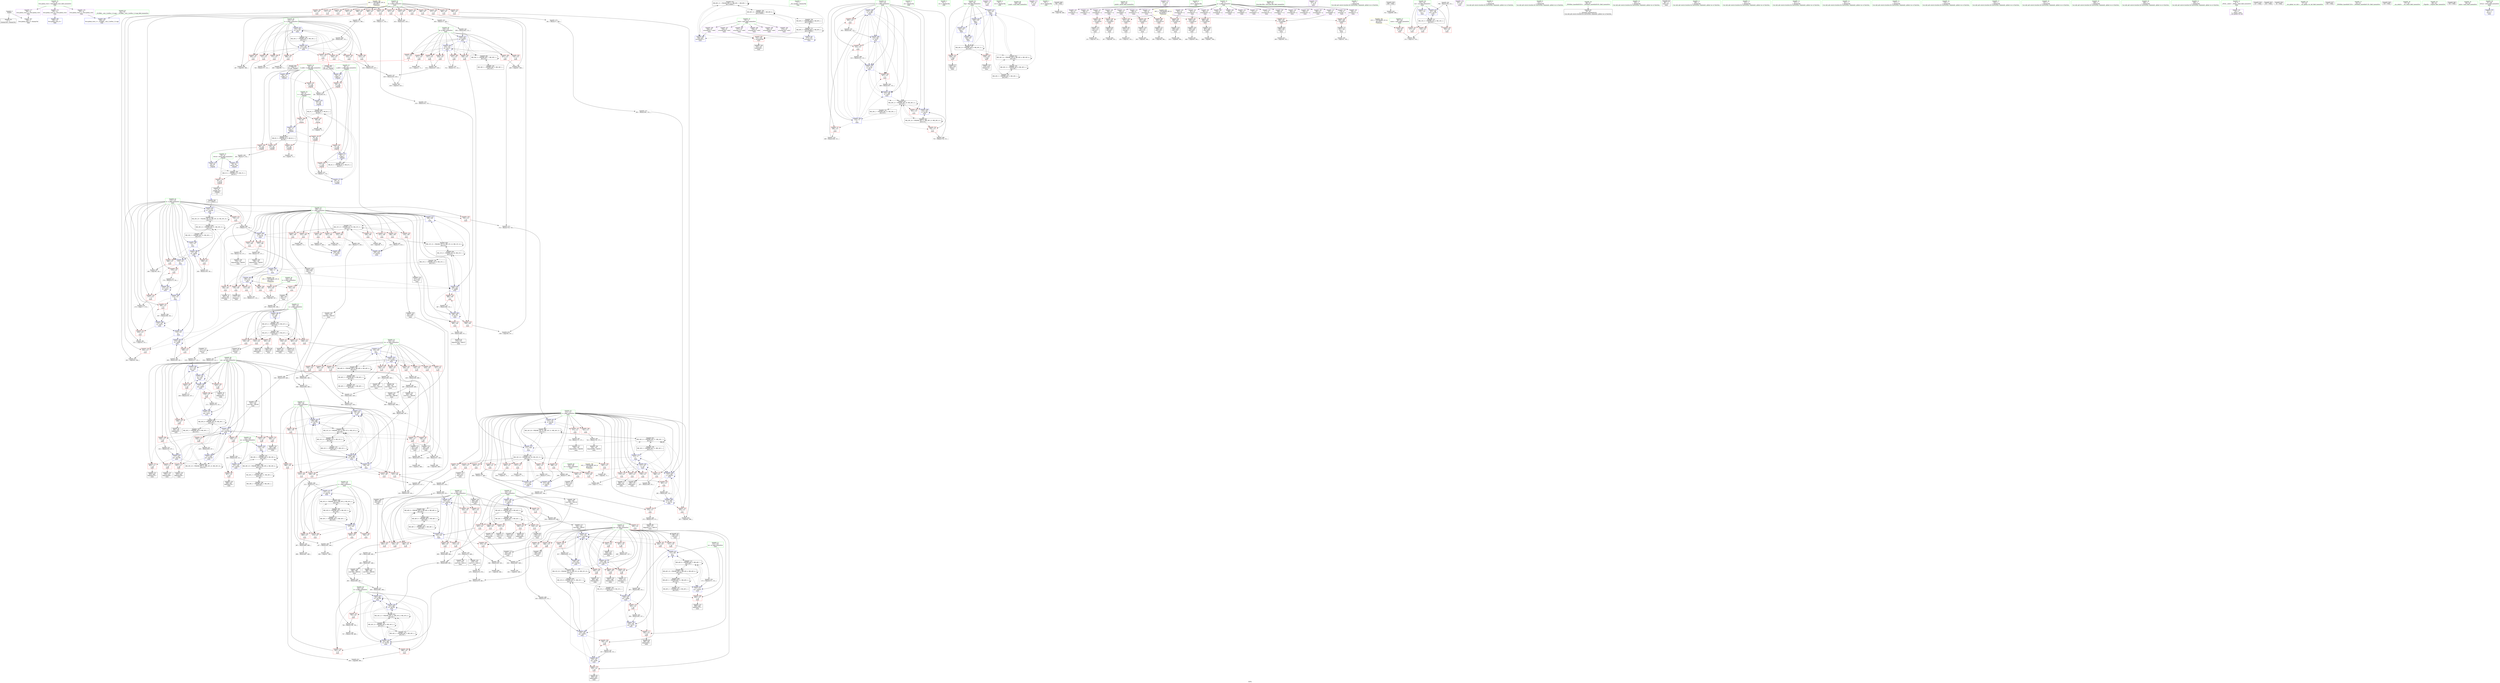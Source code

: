 digraph "SVFG" {
	label="SVFG";

	Node0x55c21cba0170 [shape=record,color=grey,label="{NodeID: 0\nNullPtr}"];
	Node0x55c21cba0170 -> Node0x55c21cba12a0[style=solid];
	Node0x55c21cba0170 -> Node0x55c21cbf4c90[style=solid];
	Node0x55c21cc0a780 [shape=record,color=grey,label="{NodeID: 609\n397 = cmp(395, 396, )\n}"];
	Node0x55c21cbfaa70 [shape=record,color=blue,label="{NodeID: 443\n139\<--686\na\<--div278\nmain\n}"];
	Node0x55c21cbfaa70 -> Node0x55c21cbf3d20[style=dashed];
	Node0x55c21cbfaa70 -> Node0x55c21cc2cc90[style=dashed];
	Node0x55c21cbf0370 [shape=record,color=red,label="{NodeID: 277\n295\<--119\n\<--py\nmain\n}"];
	Node0x55c21cbf0370 -> Node0x55c21cba2620[style=solid];
	Node0x55c21cb9e520 [shape=record,color=black,label="{NodeID: 111\n524\<--523\nconv182\<--\nmain\n}"];
	Node0x55c21cb9e520 -> Node0x55c21cbfd4f0[style=solid];
	Node0x55c21cc05500 [shape=record,color=grey,label="{NodeID: 554\n698 = Binary(697, 460, )\n}"];
	Node0x55c21cbea170 [shape=record,color=blue,label="{NodeID: 388\n113\<--240\nk\<--add34\nmain\n}"];
	Node0x55c21cbea170 -> Node0x55c21cbeeb10[style=dashed];
	Node0x55c21cbea170 -> Node0x55c21cbeebe0[style=dashed];
	Node0x55c21cbea170 -> Node0x55c21cbea170[style=dashed];
	Node0x55c21cbea170 -> Node0x55c21cbea3e0[style=dashed];
	Node0x55c21cbe5fa0 [shape=record,color=red,label="{NodeID: 222\n613\<--109\n\<--i\nmain\n}"];
	Node0x55c21cbe5fa0 -> Node0x55c21cbec2e0[style=solid];
	Node0x55c21cba0c20 [shape=record,color=green,label="{NodeID: 56\n137\<--138\nl\<--l_field_insensitive\nmain\n}"];
	Node0x55c21cba0c20 -> Node0x55c21cbf35d0[style=solid];
	Node0x55c21cba0c20 -> Node0x55c21cbf36a0[style=solid];
	Node0x55c21cba0c20 -> Node0x55c21cbf3770[style=solid];
	Node0x55c21cba0c20 -> Node0x55c21cbf3840[style=solid];
	Node0x55c21cba0c20 -> Node0x55c21cbeb830[style=solid];
	Node0x55c21cba0c20 -> Node0x55c21cbf9a70[style=solid];
	Node0x55c21cbec5e0 [shape=record,color=grey,label="{NodeID: 499\n717 = Binary(715, 716, )\n}"];
	Node0x55c21cbec5e0 -> Node0x55c21cbface0[style=solid];
	Node0x55c21cbf30f0 [shape=record,color=red,label="{NodeID: 333\n491\<--135\n\<--cy\nmain\n}"];
	Node0x55c21cbf30f0 -> Node0x55c21cc05c80[style=solid];
	Node0x55c21cbe89e0 [shape=record,color=purple,label="{NodeID: 167\n730\<--10\narrayidx298\<--exist\nmain\n}"];
	Node0x55c21cbe89e0 -> Node0x55c21cbf4a20[style=solid];
	Node0x55c21cbd0ca0 [shape=record,color=green,label="{NodeID: 1\n7\<--1\n__dso_handle\<--dummyObj\nGlob }"];
	Node0x55c21cc0a900 [shape=record,color=grey,label="{NodeID: 610\n168 = cmp(166, 167, )\n}"];
	Node0x55c21cbfab40 [shape=record,color=blue,label="{NodeID: 444\n141\<--693\nb\<--div281\nmain\n}"];
	Node0x55c21cbfab40 -> Node0x55c21cbf3f90[style=dashed];
	Node0x55c21cbfab40 -> Node0x55c21cc2d190[style=dashed];
	Node0x55c21cbf0440 [shape=record,color=red,label="{NodeID: 278\n303\<--119\n\<--py\nmain\n}"];
	Node0x55c21cbf0440 -> Node0x55c21cc06280[style=solid];
	Node0x55c21cb9e5f0 [shape=record,color=black,label="{NodeID: 112\n531\<--530\nconv186\<--add185\nmain\n}"];
	Node0x55c21cb9e5f0 -> Node0x55c21cbf9ca0[style=solid];
	Node0x55c21cc05680 [shape=record,color=grey,label="{NodeID: 555\n671 = Binary(71, 670, )\n}"];
	Node0x55c21cc05680 -> Node0x55c21cbfa9a0[style=solid];
	Node0x55c21cbea240 [shape=record,color=blue,label="{NodeID: 389\n115\<--249\ns\<--inc38\nmain\n}"];
	Node0x55c21cbea240 -> Node0x55c21cbef400[style=dashed];
	Node0x55c21cbea240 -> Node0x55c21cbef4d0[style=dashed];
	Node0x55c21cbea240 -> Node0x55c21cbef5a0[style=dashed];
	Node0x55c21cbea240 -> Node0x55c21cbea650[style=dashed];
	Node0x55c21cbea240 -> Node0x55c21cbeaa60[style=dashed];
	Node0x55c21cbea240 -> Node0x55c21cbeae70[style=dashed];
	Node0x55c21cbea240 -> Node0x55c21cc2ef90[style=dashed];
	Node0x55c21cbe6070 [shape=record,color=red,label="{NodeID: 223\n625\<--109\n\<--i\nmain\n}"];
	Node0x55c21cbe6070 -> Node0x55c21cc09880[style=solid];
	Node0x55c21cba0cf0 [shape=record,color=green,label="{NodeID: 57\n139\<--140\na\<--a_field_insensitive\nmain\n}"];
	Node0x55c21cba0cf0 -> Node0x55c21cbf3910[style=solid];
	Node0x55c21cba0cf0 -> Node0x55c21cbf39e0[style=solid];
	Node0x55c21cba0cf0 -> Node0x55c21cbf3ab0[style=solid];
	Node0x55c21cba0cf0 -> Node0x55c21cbf3b80[style=solid];
	Node0x55c21cba0cf0 -> Node0x55c21cbf3c50[style=solid];
	Node0x55c21cba0cf0 -> Node0x55c21cbf3d20[style=solid];
	Node0x55c21cba0cf0 -> Node0x55c21cbeb9d0[style=solid];
	Node0x55c21cba0cf0 -> Node0x55c21cbebaa0[style=solid];
	Node0x55c21cba0cf0 -> Node0x55c21cbebd10[style=solid];
	Node0x55c21cba0cf0 -> Node0x55c21cbfaa70[style=solid];
	Node0x55c21cbec760 [shape=record,color=grey,label="{NodeID: 500\n207 = Binary(206, 151, )\n}"];
	Node0x55c21cbec760 -> Node0x55c21cbf58c0[style=solid];
	Node0x55c21cbf31c0 [shape=record,color=red,label="{NodeID: 334\n526\<--135\n\<--cy\nmain\n}"];
	Node0x55c21cbf31c0 -> Node0x55c21cbfd7f0[style=solid];
	Node0x55c21cbe8ab0 [shape=record,color=purple,label="{NodeID: 168\n740\<--10\narrayidx304\<--exist\nmain\n}"];
	Node0x55c21cbd7d50 [shape=record,color=green,label="{NodeID: 2\n12\<--1\n.str\<--dummyObj\nGlob }"];
	Node0x55c21cc0aa80 [shape=record,color=grey,label="{NodeID: 611\n400 = cmp(399, 71, )\n}"];
	Node0x55c21cbfac10 [shape=record,color=blue,label="{NodeID: 445\n113\<--713\nk\<--call290\nmain\n}"];
	Node0x55c21cbfac10 -> Node0x55c21cbef190[style=dashed];
	Node0x55c21cbfac10 -> Node0x55c21cbef260[style=dashed];
	Node0x55c21cbfac10 -> Node0x55c21cc29f90[style=dashed];
	Node0x55c21cbf0510 [shape=record,color=red,label="{NodeID: 279\n328\<--119\n\<--py\nmain\n}"];
	Node0x55c21cbf0510 -> Node0x55c21cba2a30[style=solid];
	Node0x55c21cb9e6c0 [shape=record,color=black,label="{NodeID: 113\n535\<--534\nconv188\<--add187\nmain\n}"];
	Node0x55c21cb9e6c0 -> Node0x55c21cbf9d70[style=solid];
	Node0x55c21cc05800 [shape=record,color=grey,label="{NodeID: 556\n697 = Binary(695, 696, )\n}"];
	Node0x55c21cc05800 -> Node0x55c21cc05500[style=solid];
	Node0x55c21cbea310 [shape=record,color=blue,label="{NodeID: 390\n117\<--254\npx\<--add41\nmain\n}"];
	Node0x55c21cbea310 -> Node0x55c21cbef9b0[style=dashed];
	Node0x55c21cbea310 -> Node0x55c21cbefa80[style=dashed];
	Node0x55c21cbea310 -> Node0x55c21cbea4b0[style=dashed];
	Node0x55c21cbea310 -> Node0x55c21cc2f490[style=dashed];
	Node0x55c21cbe6140 [shape=record,color=red,label="{NodeID: 224\n642\<--109\n\<--i\nmain\n}"];
	Node0x55c21cbe6140 -> Node0x55c21cc02800[style=solid];
	Node0x55c21cba0dc0 [shape=record,color=green,label="{NodeID: 58\n141\<--142\nb\<--b_field_insensitive\nmain\n}"];
	Node0x55c21cba0dc0 -> Node0x55c21cbf3df0[style=solid];
	Node0x55c21cba0dc0 -> Node0x55c21cbf3ec0[style=solid];
	Node0x55c21cba0dc0 -> Node0x55c21cbf3f90[style=solid];
	Node0x55c21cba0dc0 -> Node0x55c21cbebb70[style=solid];
	Node0x55c21cba0dc0 -> Node0x55c21cbebc40[style=solid];
	Node0x55c21cba0dc0 -> Node0x55c21cbfab40[style=solid];
	Node0x55c21cbec8e0 [shape=record,color=grey,label="{NodeID: 501\n518 = Binary(515, 517, )\n}"];
	Node0x55c21cbec8e0 -> Node0x55c21cbeca60[style=solid];
	Node0x55c21cbf3290 [shape=record,color=red,label="{NodeID: 335\n533\<--135\n\<--cy\nmain\n}"];
	Node0x55c21cbf3290 -> Node0x55c21cbfd370[style=solid];
	Node0x55c21cbe8b80 [shape=record,color=purple,label="{NodeID: 169\n744\<--10\narrayidx307\<--exist\nmain\n}"];
	Node0x55c21cbe8b80 -> Node0x55c21cbfaf50[style=solid];
	Node0x55c21cb8cc60 [shape=record,color=green,label="{NodeID: 3\n14\<--1\n.str.1\<--dummyObj\nGlob }"];
	Node0x55c21cc0ac00 [shape=record,color=grey,label="{NodeID: 612\n500 = cmp(498, 499, )\n}"];
	Node0x55c21cbface0 [shape=record,color=blue,label="{NodeID: 446\n109\<--717\ni\<--div291\nmain\n}"];
	Node0x55c21cbface0 -> Node0x55c21cbe62e0[style=dashed];
	Node0x55c21cbface0 -> Node0x55c21cbe63b0[style=dashed];
	Node0x55c21cbface0 -> Node0x55c21cc29590[style=dashed];
	Node0x55c21cbf05e0 [shape=record,color=red,label="{NodeID: 280\n336\<--119\n\<--py\nmain\n}"];
	Node0x55c21cbf05e0 -> Node0x55c21cc06880[style=solid];
	Node0x55c21cb9e790 [shape=record,color=black,label="{NodeID: 114\n539\<--538\nconv189\<--\nmain\n}"];
	Node0x55c21cb9e790 -> Node0x55c21cc01f00[style=solid];
	Node0x55c21cc05980 [shape=record,color=grey,label="{NodeID: 557\n495 = Binary(492, 494, )\n}"];
	Node0x55c21cc05980 -> Node0x55c21cbebc40[style=solid];
	Node0x55c21cbea3e0 [shape=record,color=blue,label="{NodeID: 391\n113\<--151\nk\<--\nmain\n}"];
	Node0x55c21cbea3e0 -> Node0x55c21cbeecb0[style=dashed];
	Node0x55c21cbea3e0 -> Node0x55c21cbeed80[style=dashed];
	Node0x55c21cbea3e0 -> Node0x55c21cbea580[style=dashed];
	Node0x55c21cbea3e0 -> Node0x55c21cbea7f0[style=dashed];
	Node0x55c21cbe6210 [shape=record,color=red,label="{NodeID: 225\n684\<--109\n\<--i\nmain\n}"];
	Node0x55c21cbe6210 -> Node0x55c21cbe6f10[style=solid];
	Node0x55c21cba0e90 [shape=record,color=green,label="{NodeID: 59\n143\<--144\nflag\<--flag_field_insensitive\nmain\n}"];
	Node0x55c21cba0e90 -> Node0x55c21cbf4060[style=solid];
	Node0x55c21cba0e90 -> Node0x55c21cbf4130[style=solid];
	Node0x55c21cba0e90 -> Node0x55c21cbeb900[style=solid];
	Node0x55c21cba0e90 -> Node0x55c21cbfa320[style=solid];
	Node0x55c21cba0e90 -> Node0x55c21cbfa3f0[style=solid];
	Node0x55c21cba0e90 -> Node0x55c21cbfa590[style=solid];
	Node0x55c21cbeca60 [shape=record,color=grey,label="{NodeID: 502\n520 = Binary(519, 518, )\n}"];
	Node0x55c21cbeca60 -> Node0x55c21cbf9b00[style=solid];
	Node0x55c21cbf3360 [shape=record,color=red,label="{NodeID: 336\n543\<--135\n\<--cy\nmain\n}"];
	Node0x55c21cbf3360 -> Node0x55c21cc03d00[style=solid];
	Node0x55c21cbe8c50 [shape=record,color=purple,label="{NodeID: 170\n146\<--12\n\<--.str\nmain\n}"];
	Node0x55c21cb89340 [shape=record,color=green,label="{NodeID: 4\n16\<--1\n.str.2\<--dummyObj\nGlob }"];
	Node0x55c21cc0ad80 [shape=record,color=grey,label="{NodeID: 613\n345 = cmp(343, 344, )\n}"];
	Node0x55c21cbfadb0 [shape=record,color=blue,label="{NodeID: 447\n111\<--721\nj\<--div292\nmain\n}"];
	Node0x55c21cbfadb0 -> Node0x55c21cbee970[style=dashed];
	Node0x55c21cbfadb0 -> Node0x55c21cbeea40[style=dashed];
	Node0x55c21cbfadb0 -> Node0x55c21cc29a90[style=dashed];
	Node0x55c21cbf06b0 [shape=record,color=red,label="{NodeID: 281\n544\<--119\n\<--py\nmain\n}"];
	Node0x55c21cbf06b0 -> Node0x55c21cb9e860[style=solid];
	Node0x55c21cb9e860 [shape=record,color=black,label="{NodeID: 115\n545\<--544\nconv193\<--\nmain\n}"];
	Node0x55c21cb9e860 -> Node0x55c21cc03d00[style=solid];
	Node0x55c21cc05b00 [shape=record,color=grey,label="{NodeID: 558\n348 = Binary(347, 151, )\n}"];
	Node0x55c21cc05b00 -> Node0x55c21cbeae70[style=solid];
	Node0x55c21cbea4b0 [shape=record,color=blue,label="{NodeID: 392\n117\<--271\npx\<--inc52\nmain\n}"];
	Node0x55c21cbea4b0 -> Node0x55c21cbef9b0[style=dashed];
	Node0x55c21cbea4b0 -> Node0x55c21cbefa80[style=dashed];
	Node0x55c21cbea4b0 -> Node0x55c21cbea4b0[style=dashed];
	Node0x55c21cbea4b0 -> Node0x55c21cc2f490[style=dashed];
	Node0x55c21cbe62e0 [shape=record,color=red,label="{NodeID: 226\n723\<--109\n\<--i\nmain\n}"];
	Node0x55c21cbe62e0 -> Node0x55c21cc01d80[style=solid];
	Node0x55c21cba0f60 [shape=record,color=green,label="{NodeID: 60\n148\<--149\nscanf\<--scanf_field_insensitive\n}"];
	Node0x55c21cbecbe0 [shape=record,color=grey,label="{NodeID: 503\n416 = Binary(414, 415, )\n}"];
	Node0x55c21cbecbe0 -> Node0x55c21cbed1e0[style=solid];
	Node0x55c21cbf3430 [shape=record,color=red,label="{NodeID: 337\n647\<--135\n\<--cy\nmain\n}"];
	Node0x55c21cbf3430 -> Node0x55c21cc02380[style=solid];
	Node0x55c21cbe8d20 [shape=record,color=purple,label="{NodeID: 171\n158\<--14\n\<--.str.1\nmain\n}"];
	Node0x55c21cb9d7f0 [shape=record,color=green,label="{NodeID: 5\n18\<--1\n.str.3\<--dummyObj\nGlob }"];
	Node0x55c21cc0af00 [shape=record,color=grey,label="{NodeID: 614\n709 = cmp(708, 448, )\n}"];
	Node0x55c21cbfae80 [shape=record,color=blue,label="{NodeID: 448\n115\<--735\ns\<--inc301\nmain\n}"];
	Node0x55c21cbfae80 -> Node0x55c21cc2a490[style=dashed];
	Node0x55c21cbf0780 [shape=record,color=red,label="{NodeID: 282\n565\<--119\n\<--py\nmain\n}"];
	Node0x55c21cbf0780 -> Node0x55c21cbfa0b0[style=solid];
	Node0x55c21cb9e930 [shape=record,color=black,label="{NodeID: 116\n576\<--575\nidxprom209\<--\nmain\n}"];
	Node0x55c21cc05c80 [shape=record,color=grey,label="{NodeID: 559\n492 = Binary(490, 491, )\n}"];
	Node0x55c21cc05c80 -> Node0x55c21cc05980[style=solid];
	Node0x55c21cbea580 [shape=record,color=blue,label="{NodeID: 393\n113\<--274\nk\<--add53\nmain\n}"];
	Node0x55c21cbea580 -> Node0x55c21cbeecb0[style=dashed];
	Node0x55c21cbea580 -> Node0x55c21cbeed80[style=dashed];
	Node0x55c21cbea580 -> Node0x55c21cbea580[style=dashed];
	Node0x55c21cbea580 -> Node0x55c21cbea7f0[style=dashed];
	Node0x55c21cbe63b0 [shape=record,color=red,label="{NodeID: 227\n737\<--109\n\<--i\nmain\n}"];
	Node0x55c21cbe63b0 -> Node0x55c21cbfd970[style=solid];
	Node0x55c21cba1030 [shape=record,color=green,label="{NodeID: 61\n160\<--161\nprintf\<--printf_field_insensitive\n}"];
	Node0x55c21cbecd60 [shape=record,color=grey,label="{NodeID: 504\n419 = Binary(417, 418, )\n}"];
	Node0x55c21cbecd60 -> Node0x55c21cbed1e0[style=solid];
	Node0x55c21cbf3500 [shape=record,color=red,label="{NodeID: 338\n689\<--135\n\<--cy\nmain\n}"];
	Node0x55c21cbf3500 -> Node0x55c21cc06100[style=solid];
	Node0x55c21cbe8df0 [shape=record,color=purple,label="{NodeID: 172\n162\<--16\n\<--.str.2\nmain\n}"];
	Node0x55c21cb9d880 [shape=record,color=green,label="{NodeID: 6\n20\<--1\n.str.4\<--dummyObj\nGlob }"];
	Node0x55c21cc0b080 [shape=record,color=grey,label="{NodeID: 615\n300 = cmp(299, 232, )\n}"];
	Node0x55c21cbfaf50 [shape=record,color=blue,label="{NodeID: 449\n744\<--437\narrayidx307\<--\nmain\n}"];
	Node0x55c21cbfaf50 -> Node0x55c21cc2db90[style=dashed];
	Node0x55c21cbf0850 [shape=record,color=red,label="{NodeID: 283\n567\<--119\n\<--py\nmain\n}"];
	Node0x55c21cbf0850 -> Node0x55c21cc02980[style=solid];
	Node0x55c21cb9ea00 [shape=record,color=black,label="{NodeID: 117\n579\<--578\nidxprom211\<--\nmain\n}"];
	Node0x55c21cc05e00 [shape=record,color=grey,label="{NodeID: 560\n693 = Binary(690, 692, )\n}"];
	Node0x55c21cc05e00 -> Node0x55c21cbfab40[style=solid];
	Node0x55c21cbea650 [shape=record,color=blue,label="{NodeID: 394\n115\<--282\ns\<--inc57\nmain\n}"];
	Node0x55c21cbea650 -> Node0x55c21cbef4d0[style=dashed];
	Node0x55c21cbea650 -> Node0x55c21cbef5a0[style=dashed];
	Node0x55c21cbea650 -> Node0x55c21cbeaa60[style=dashed];
	Node0x55c21cbea650 -> Node0x55c21cbeae70[style=dashed];
	Node0x55c21cbea650 -> Node0x55c21cc2ef90[style=dashed];
	Node0x55c21cbe6480 [shape=record,color=red,label="{NodeID: 228\n172\<--111\n\<--j\nmain\n}"];
	Node0x55c21cbe6480 -> Node0x55c21cc0a600[style=solid];
	Node0x55c21cba1100 [shape=record,color=green,label="{NodeID: 62\n700\<--701\nllvm.fabs.f64\<--llvm.fabs.f64_field_insensitive\n}"];
	Node0x55c21cbecee0 [shape=record,color=grey,label="{NodeID: 505\n212 = Binary(211, 151, )\n}"];
	Node0x55c21cbecee0 -> Node0x55c21cbf5990[style=solid];
	Node0x55c21cbf35d0 [shape=record,color=red,label="{NodeID: 339\n505\<--137\n\<--l\nmain\n}"];
	Node0x55c21cbf35d0 -> Node0x55c21cbed360[style=solid];
	Node0x55c21cbe8ec0 [shape=record,color=purple,label="{NodeID: 173\n182\<--18\n\<--.str.3\nmain\n}"];
	Node0x55c21cb8cef0 [shape=record,color=green,label="{NodeID: 7\n23\<--1\n\<--dummyObj\nCan only get source location for instruction, argument, global var or function.}"];
	Node0x55c21cc0b200 [shape=record,color=grey,label="{NodeID: 616\n702 = cmp(699, 448, )\n}"];
	Node0x55c21cbfb020 [shape=record,color=blue,label="{NodeID: 450\n123\<--752\njj\<--inc313\nmain\n}"];
	Node0x55c21cbfb020 -> Node0x55c21cbf1550[style=dashed];
	Node0x55c21cbfb020 -> Node0x55c21cbf1620[style=dashed];
	Node0x55c21cbfb020 -> Node0x55c21cbf16f0[style=dashed];
	Node0x55c21cbfb020 -> Node0x55c21cbf17c0[style=dashed];
	Node0x55c21cbfb020 -> Node0x55c21cbf1890[style=dashed];
	Node0x55c21cbfb020 -> Node0x55c21cbf1960[style=dashed];
	Node0x55c21cbfb020 -> Node0x55c21cbf1a30[style=dashed];
	Node0x55c21cbfb020 -> Node0x55c21cbf1b00[style=dashed];
	Node0x55c21cbfb020 -> Node0x55c21cbfb020[style=dashed];
	Node0x55c21cbfb020 -> Node0x55c21cc30390[style=dashed];
	Node0x55c21cbf0920 [shape=record,color=red,label="{NodeID: 284\n571\<--119\n\<--py\nmain\n}"];
	Node0x55c21cbf0920 -> Node0x55c21cc02200[style=solid];
	Node0x55c21cb9ead0 [shape=record,color=black,label="{NodeID: 118\n582\<--581\nconv213\<--\nmain\n}"];
	Node0x55c21cb9ead0 -> Node0x55c21cc0a480[style=solid];
	Node0x55c21cc05f80 [shape=record,color=grey,label="{NodeID: 561\n766 = Binary(765, 151, )\n}"];
	Node0x55c21cc05f80 -> Node0x55c21cbfb1c0[style=solid];
	Node0x55c21cbea720 [shape=record,color=blue,label="{NodeID: 395\n119\<--287\npy\<--sub60\nmain\n}"];
	Node0x55c21cbea720 -> Node0x55c21cbf0370[style=dashed];
	Node0x55c21cbea720 -> Node0x55c21cbf0440[style=dashed];
	Node0x55c21cbea720 -> Node0x55c21cbea8c0[style=dashed];
	Node0x55c21cbea720 -> Node0x55c21cbeab30[style=dashed];
	Node0x55c21cbe6550 [shape=record,color=red,label="{NodeID: 229\n179\<--111\n\<--j\nmain\n}"];
	Node0x55c21cbe6550 -> Node0x55c21cba16b0[style=solid];
	Node0x55c21cba11d0 [shape=record,color=green,label="{NodeID: 63\n24\<--778\n_GLOBAL__sub_I_LinShu_3_0.cpp\<--_GLOBAL__sub_I_LinShu_3_0.cpp_field_insensitive\n}"];
	Node0x55c21cba11d0 -> Node0x55c21cbf4bc0[style=solid];
	Node0x55c21cbed060 [shape=record,color=grey,label="{NodeID: 506\n513 = Binary(512, 511, )\n}"];
	Node0x55c21cbed060 -> Node0x55c21cbf9a70[style=solid];
	Node0x55c21cbf36a0 [shape=record,color=red,label="{NodeID: 340\n512\<--137\n\<--l\nmain\n}"];
	Node0x55c21cbf36a0 -> Node0x55c21cbed060[style=solid];
	Node0x55c21cbe8f90 [shape=record,color=purple,label="{NodeID: 174\n762\<--20\n\<--.str.4\nmain\n}"];
	Node0x55c21cb8cf80 [shape=record,color=green,label="{NodeID: 8\n71\<--1\n\<--dummyObj\nCan only get source location for instruction, argument, global var or function.}"];
	Node0x55c21cc0b380 [shape=record,color=grey,label="{NodeID: 617\n333 = cmp(332, 232, )\n}"];
	Node0x55c21cbfb0f0 [shape=record,color=blue,label="{NodeID: 451\n121\<--758\nii\<--inc317\nmain\n}"];
	Node0x55c21cbfb0f0 -> Node0x55c21cbf0ed0[style=dashed];
	Node0x55c21cbfb0f0 -> Node0x55c21cbf0fa0[style=dashed];
	Node0x55c21cbfb0f0 -> Node0x55c21cbf1070[style=dashed];
	Node0x55c21cbfb0f0 -> Node0x55c21cbf1140[style=dashed];
	Node0x55c21cbfb0f0 -> Node0x55c21cbf1210[style=dashed];
	Node0x55c21cbfb0f0 -> Node0x55c21cbf12e0[style=dashed];
	Node0x55c21cbfb0f0 -> Node0x55c21cbf13b0[style=dashed];
	Node0x55c21cbfb0f0 -> Node0x55c21cbf1480[style=dashed];
	Node0x55c21cbfb0f0 -> Node0x55c21cbfb0f0[style=dashed];
	Node0x55c21cbfb0f0 -> Node0x55c21cc4b2b0[style=dashed];
	Node0x55c21cbf09f0 [shape=record,color=red,label="{NodeID: 285\n578\<--119\n\<--py\nmain\n}"];
	Node0x55c21cbf09f0 -> Node0x55c21cb9ea00[style=solid];
	Node0x55c21cb9eba0 [shape=record,color=black,label="{NodeID: 119\n588\<--587\nidxprom216\<--\nmain\n}"];
	Node0x55c21cc06100 [shape=record,color=grey,label="{NodeID: 562\n690 = Binary(688, 689, )\n}"];
	Node0x55c21cc06100 -> Node0x55c21cc05e00[style=solid];
	Node0x55c21cbea7f0 [shape=record,color=blue,label="{NodeID: 396\n113\<--151\nk\<--\nmain\n}"];
	Node0x55c21cbea7f0 -> Node0x55c21cbeee50[style=dashed];
	Node0x55c21cbea7f0 -> Node0x55c21cbeef20[style=dashed];
	Node0x55c21cbea7f0 -> Node0x55c21cbea990[style=dashed];
	Node0x55c21cbea7f0 -> Node0x55c21cbeac00[style=dashed];
	Node0x55c21cbe6620 [shape=record,color=red,label="{NodeID: 230\n187\<--111\n\<--j\nmain\n}"];
	Node0x55c21cbe6620 -> Node0x55c21cba1850[style=solid];
	Node0x55c21cba12a0 [shape=record,color=black,label="{NodeID: 64\n2\<--3\ndummyVal\<--dummyVal\n}"];
	Node0x55c21cbed1e0 [shape=record,color=grey,label="{NodeID: 507\n420 = Binary(416, 419, )\n}"];
	Node0x55c21cbed1e0 -> Node0x55c21cc07f00[style=solid];
	Node0x55c21cbf3770 [shape=record,color=red,label="{NodeID: 341\n695\<--137\n\<--l\nmain\n}"];
	Node0x55c21cbf3770 -> Node0x55c21cc05800[style=solid];
	Node0x55c21cbe9060 [shape=record,color=purple,label="{NodeID: 175\n782\<--22\nllvm.global_ctors_0\<--llvm.global_ctors\nGlob }"];
	Node0x55c21cbe9060 -> Node0x55c21cbf4af0[style=solid];
	Node0x55c21cba3aa0 [shape=record,color=green,label="{NodeID: 9\n151\<--1\n\<--dummyObj\nCan only get source location for instruction, argument, global var or function.}"];
	Node0x55c21cc0b500 [shape=record,color=grey,label="{NodeID: 618\n367 = cmp(365, 366, )\n}"];
	Node0x55c21cbfb1c0 [shape=record,color=blue,label="{NodeID: 452\n101\<--766\ncur\<--inc321\nmain\n}"];
	Node0x55c21cbfb1c0 -> Node0x55c21cc48fb0[style=dashed];
	Node0x55c21cbf0ac0 [shape=record,color=red,label="{NodeID: 286\n590\<--119\n\<--py\nmain\n}"];
	Node0x55c21cbf0ac0 -> Node0x55c21cb9ec70[style=solid];
	Node0x55c21cb9ec70 [shape=record,color=black,label="{NodeID: 120\n591\<--590\nidxprom218\<--\nmain\n}"];
	Node0x55c21cc06280 [shape=record,color=grey,label="{NodeID: 563\n304 = Binary(303, 237, )\n}"];
	Node0x55c21cc06280 -> Node0x55c21cbea8c0[style=solid];
	Node0x55c21cbea8c0 [shape=record,color=blue,label="{NodeID: 397\n119\<--304\npy\<--dec71\nmain\n}"];
	Node0x55c21cbea8c0 -> Node0x55c21cbf0370[style=dashed];
	Node0x55c21cbea8c0 -> Node0x55c21cbf0440[style=dashed];
	Node0x55c21cbea8c0 -> Node0x55c21cbea8c0[style=dashed];
	Node0x55c21cbea8c0 -> Node0x55c21cbeab30[style=dashed];
	Node0x55c21cbede50 [shape=record,color=red,label="{NodeID: 231\n200\<--111\n\<--j\nmain\n}"];
	Node0x55c21cbede50 -> Node0x55c21cba1ac0[style=solid];
	Node0x55c21cba1370 [shape=record,color=black,label="{NodeID: 65\n35\<--36\n\<--_ZNSt8ios_base4InitD1Ev\nCan only get source location for instruction, argument, global var or function.}"];
	Node0x55c21cbed360 [shape=record,color=grey,label="{NodeID: 508\n507 = Binary(505, 506, )\n}"];
	Node0x55c21cbed360 -> Node0x55c21cc08500[style=solid];
	Node0x55c21cbf3840 [shape=record,color=red,label="{NodeID: 342\n704\<--137\n\<--l\nmain\n}"];
	Node0x55c21cbf3840 -> Node0x55c21cc06700[style=solid];
	Node0x55c21cbe9130 [shape=record,color=purple,label="{NodeID: 176\n783\<--22\nllvm.global_ctors_1\<--llvm.global_ctors\nGlob }"];
	Node0x55c21cbe9130 -> Node0x55c21cbf4bc0[style=solid];
	Node0x55c21cba3b30 [shape=record,color=green,label="{NodeID: 10\n193\<--1\n\<--dummyObj\nCan only get source location for instruction, argument, global var or function.}"];
	Node0x55c21cc0b680 [shape=record,color=grey,label="{NodeID: 619\n279 = cmp(277, 278, )\n}"];
	Node0x55c21cbf0b90 [shape=record,color=red,label="{NodeID: 287\n635\<--119\n\<--py\nmain\n}"];
	Node0x55c21cbf0b90 -> Node0x55c21cbe69a0[style=solid];
	Node0x55c21cb9ed40 [shape=record,color=black,label="{NodeID: 121\n594\<--593\nconv220\<--\nmain\n}"];
	Node0x55c21cb9ed40 -> Node0x55c21cc0a180[style=solid];
	Node0x55c21cc06400 [shape=record,color=grey,label="{NodeID: 564\n340 = Binary(339, 241, )\n}"];
	Node0x55c21cc06400 -> Node0x55c21cbeada0[style=solid];
	Node0x55c21cbea990 [shape=record,color=blue,label="{NodeID: 398\n113\<--307\nk\<--add72\nmain\n}"];
	Node0x55c21cbea990 -> Node0x55c21cbeee50[style=dashed];
	Node0x55c21cbea990 -> Node0x55c21cbeef20[style=dashed];
	Node0x55c21cbea990 -> Node0x55c21cbea990[style=dashed];
	Node0x55c21cbea990 -> Node0x55c21cbeac00[style=dashed];
	Node0x55c21cbedee0 [shape=record,color=red,label="{NodeID: 232\n206\<--111\n\<--j\nmain\n}"];
	Node0x55c21cbedee0 -> Node0x55c21cbec760[style=solid];
	Node0x55c21cba1440 [shape=record,color=black,label="{NodeID: 66\n96\<--71\nmain_ret\<--\nmain\n}"];
	Node0x55c21cbed4e0 [shape=record,color=grey,label="{NodeID: 509\n758 = Binary(757, 151, )\n}"];
	Node0x55c21cbed4e0 -> Node0x55c21cbfb0f0[style=solid];
	Node0x55c21cbf3910 [shape=record,color=red,label="{NodeID: 343\n498\<--139\n\<--a\nmain\n}"];
	Node0x55c21cbf3910 -> Node0x55c21cc0ac00[style=solid];
	Node0x55c21cbe9200 [shape=record,color=purple,label="{NodeID: 177\n784\<--22\nllvm.global_ctors_2\<--llvm.global_ctors\nGlob }"];
	Node0x55c21cbe9200 -> Node0x55c21cbf4c90[style=solid];
	Node0x55c21cba3bc0 [shape=record,color=green,label="{NodeID: 11\n198\<--1\n\<--dummyObj\nCan only get source location for instruction, argument, global var or function.}"];
	Node0x55c21cc0b800 [shape=record,color=grey,label="{NodeID: 620\n358 = cmp(356, 357, )\n}"];
	Node0x55c21cbf0c60 [shape=record,color=red,label="{NodeID: 288\n648\<--119\n\<--py\nmain\n}"];
	Node0x55c21cbf0c60 -> Node0x55c21cbe6b00[style=solid];
	Node0x55c21cb9ee10 [shape=record,color=black,label="{NodeID: 122\n603\<--602\nidxprom225\<--\nmain\n}"];
	Node0x55c21cc06580 [shape=record,color=grey,label="{NodeID: 565\n707 = Binary(706, 460, )\n}"];
	Node0x55c21cbeaa60 [shape=record,color=blue,label="{NodeID: 399\n115\<--315\ns\<--inc76\nmain\n}"];
	Node0x55c21cbeaa60 -> Node0x55c21cbef5a0[style=dashed];
	Node0x55c21cbeaa60 -> Node0x55c21cbeae70[style=dashed];
	Node0x55c21cbeaa60 -> Node0x55c21cc2ef90[style=dashed];
	Node0x55c21cbedfb0 [shape=record,color=red,label="{NodeID: 233\n365\<--111\n\<--j\nmain\n}"];
	Node0x55c21cbedfb0 -> Node0x55c21cc0b500[style=solid];
	Node0x55c21cba1510 [shape=record,color=black,label="{NodeID: 67\n51\<--92\n_Z3gcdii_ret\<--\n_Z3gcdii\n|{<s0>9}}"];
	Node0x55c21cba1510:s0 -> Node0x55c21cc908f0[style=solid,color=blue];
	Node0x55c21cbed660 [shape=record,color=grey,label="{NodeID: 510\n218 = Binary(217, 151, )\n}"];
	Node0x55c21cbed660 -> Node0x55c21cbe9f00[style=solid];
	Node0x55c21cbf39e0 [shape=record,color=red,label="{NodeID: 344\n506\<--139\n\<--a\nmain\n}"];
	Node0x55c21cbf39e0 -> Node0x55c21cbed360[style=solid];
	Node0x55c21cbe92d0 [shape=record,color=red,label="{NodeID: 178\n92\<--54\n\<--retval\n_Z3gcdii\n}"];
	Node0x55c21cbe92d0 -> Node0x55c21cba1510[style=solid];
	Node0x55c21cba3c90 [shape=record,color=green,label="{NodeID: 12\n232\<--1\n\<--dummyObj\nCan only get source location for instruction, argument, global var or function.}"];
	Node0x55c21cbf0d30 [shape=record,color=red,label="{NodeID: 289\n656\<--119\n\<--py\nmain\n}"];
	Node0x55c21cbf0d30 -> Node0x55c21cc02c80[style=solid];
	Node0x55c21cbe6760 [shape=record,color=black,label="{NodeID: 123\n606\<--605\nidxprom227\<--\nmain\n}"];
	Node0x55c21cc06700 [shape=record,color=grey,label="{NodeID: 566\n706 = Binary(704, 705, )\n}"];
	Node0x55c21cc06700 -> Node0x55c21cc06580[style=solid];
	Node0x55c21cbeab30 [shape=record,color=blue,label="{NodeID: 400\n119\<--320\npy\<--add79\nmain\n}"];
	Node0x55c21cbeab30 -> Node0x55c21cbf0510[style=dashed];
	Node0x55c21cbeab30 -> Node0x55c21cbf05e0[style=dashed];
	Node0x55c21cbeab30 -> Node0x55c21cbeacd0[style=dashed];
	Node0x55c21cbeab30 -> Node0x55c21cc2f990[style=dashed];
	Node0x55c21cbee080 [shape=record,color=red,label="{NodeID: 234\n374\<--111\n\<--j\nmain\n}"];
	Node0x55c21cbee080 -> Node0x55c21cc04c00[style=solid];
	Node0x55c21cba15e0 [shape=record,color=black,label="{NodeID: 68\n177\<--176\nidxprom\<--\nmain\n}"];
	Node0x55c21cbed7e0 [shape=record,color=grey,label="{NodeID: 511\n451 = Binary(445, 450, )\n}"];
	Node0x55c21cbed7e0 -> Node0x55c21cc01c00[style=solid];
	Node0x55c21cbf3ab0 [shape=record,color=red,label="{NodeID: 345\n511\<--139\n\<--a\nmain\n}"];
	Node0x55c21cbf3ab0 -> Node0x55c21cbed060[style=solid];
	Node0x55c21cbe93a0 [shape=record,color=red,label="{NodeID: 179\n64\<--56\n\<--a.addr\n_Z3gcdii\n}"];
	Node0x55c21cbe93a0 -> Node0x55c21cbedc60[style=solid];
	Node0x55c21cba3d60 [shape=record,color=green,label="{NodeID: 13\n237\<--1\n\<--dummyObj\nCan only get source location for instruction, argument, global var or function.}"];
	Node0x55c21cbf0e00 [shape=record,color=red,label="{NodeID: 290\n663\<--119\n\<--py\nmain\n}"];
	Node0x55c21cbf0e00 -> Node0x55c21cbe6ca0[style=solid];
	Node0x55c21cbe67f0 [shape=record,color=black,label="{NodeID: 124\n609\<--608\nconv229\<--\nmain\n}"];
	Node0x55c21cbe67f0 -> Node0x55c21cc08200[style=solid];
	Node0x55c21cc06880 [shape=record,color=grey,label="{NodeID: 567\n337 = Binary(336, 151, )\n}"];
	Node0x55c21cc06880 -> Node0x55c21cbeacd0[style=solid];
	Node0x55c21cbeac00 [shape=record,color=blue,label="{NodeID: 401\n113\<--151\nk\<--\nmain\n}"];
	Node0x55c21cbeac00 -> Node0x55c21cbeeff0[style=dashed];
	Node0x55c21cbeac00 -> Node0x55c21cbef0c0[style=dashed];
	Node0x55c21cbeac00 -> Node0x55c21cbeada0[style=dashed];
	Node0x55c21cbeac00 -> Node0x55c21cc2ea90[style=dashed];
	Node0x55c21cbee150 [shape=record,color=red,label="{NodeID: 235\n381\<--111\n\<--j\nmain\n}"];
	Node0x55c21cbee150 -> Node0x55c21cc04600[style=solid];
	Node0x55c21cba16b0 [shape=record,color=black,label="{NodeID: 69\n180\<--179\nidxprom9\<--\nmain\n}"];
	Node0x55c21cc35890 [shape=record,color=black,label="{NodeID: 678\nMR_4V_3 = PHI(MR_4V_4, MR_4V_2, )\npts\{57 \}\n}"];
	Node0x55c21cc35890 -> Node0x55c21cbf4fd0[style=dashed];
	Node0x55c21cbed960 [shape=record,color=grey,label="{NodeID: 512\n236 = Binary(235, 237, )\n}"];
	Node0x55c21cbed960 -> Node0x55c21cbea0a0[style=solid];
	Node0x55c21cbf3b80 [shape=record,color=red,label="{NodeID: 346\n515\<--139\n\<--a\nmain\n}"];
	Node0x55c21cbf3b80 -> Node0x55c21cbec8e0[style=solid];
	Node0x55c21cbe9470 [shape=record,color=red,label="{NodeID: 180\n77\<--56\n\<--a.addr\n_Z3gcdii\n}"];
	Node0x55c21cbe9470 -> Node0x55c21cc03b80[style=solid];
	Node0x55c21cba3e30 [shape=record,color=green,label="{NodeID: 14\n241\<--1\n\<--dummyObj\nCan only get source location for instruction, argument, global var or function.}"];
	Node0x55c21cbf0ed0 [shape=record,color=red,label="{NodeID: 291\n395\<--121\n\<--ii\nmain\n}"];
	Node0x55c21cbf0ed0 -> Node0x55c21cc0a780[style=solid];
	Node0x55c21cbe6880 [shape=record,color=black,label="{NodeID: 125\n621\<--620\nconv236\<--\nmain\n}"];
	Node0x55c21cbe6880 -> Node0x55c21cbebe60[style=solid];
	Node0x55c21cc06a00 [shape=record,color=grey,label="{NodeID: 568\n307 = Binary(306, 241, )\n}"];
	Node0x55c21cc06a00 -> Node0x55c21cbea990[style=solid];
	Node0x55c21cbeacd0 [shape=record,color=blue,label="{NodeID: 402\n119\<--337\npy\<--inc90\nmain\n}"];
	Node0x55c21cbeacd0 -> Node0x55c21cbf0510[style=dashed];
	Node0x55c21cbeacd0 -> Node0x55c21cbf05e0[style=dashed];
	Node0x55c21cbeacd0 -> Node0x55c21cbeacd0[style=dashed];
	Node0x55c21cbeacd0 -> Node0x55c21cc2f990[style=dashed];
	Node0x55c21cbee220 [shape=record,color=red,label="{NodeID: 236\n471\<--111\n\<--j\nmain\n}"];
	Node0x55c21cbee220 -> Node0x55c21cc08b00[style=solid];
	Node0x55c21cba1780 [shape=record,color=black,label="{NodeID: 70\n185\<--184\nidxprom12\<--\nmain\n}"];
	Node0x55c21cc35d90 [shape=record,color=black,label="{NodeID: 679\nMR_6V_3 = PHI(MR_6V_4, MR_6V_2, )\npts\{59 \}\n}"];
	Node0x55c21cc35d90 -> Node0x55c21cbe9610[style=dashed];
	Node0x55c21cc35d90 -> Node0x55c21cbe97b0[style=dashed];
	Node0x55c21cc35d90 -> Node0x55c21cbe9880[style=dashed];
	Node0x55c21cc35d90 -> Node0x55c21cbe9950[style=dashed];
	Node0x55c21cc35d90 -> Node0x55c21cbf50a0[style=dashed];
	Node0x55c21cbedae0 [shape=record,color=grey,label="{NodeID: 513\n721 = Binary(719, 720, )\n}"];
	Node0x55c21cbedae0 -> Node0x55c21cbfadb0[style=solid];
	Node0x55c21cbf3c50 [shape=record,color=red,label="{NodeID: 347\n522\<--139\n\<--a\nmain\n}"];
	Node0x55c21cbf3c50 -> Node0x55c21cbfd4f0[style=solid];
	Node0x55c21cbe9540 [shape=record,color=red,label="{NodeID: 181\n65\<--58\n\<--b.addr\n_Z3gcdii\n}"];
	Node0x55c21cbe9540 -> Node0x55c21cbedc60[style=solid];
	Node0x55c21cba3f00 [shape=record,color=green,label="{NodeID: 15\n371\<--1\n\<--dummyObj\nCan only get source location for instruction, argument, global var or function.}"];
	Node0x55c21cbf0fa0 [shape=record,color=red,label="{NodeID: 292\n399\<--121\n\<--ii\nmain\n}"];
	Node0x55c21cbf0fa0 -> Node0x55c21cc0aa80[style=solid];
	Node0x55c21cbe6910 [shape=record,color=black,label="{NodeID: 126\n633\<--632\nidxprom244\<--\nmain\n}"];
	Node0x55c21cc06b80 [shape=record,color=grey,label="{NodeID: 569\n392 = Binary(391, 151, )\n}"];
	Node0x55c21cc06b80 -> Node0x55c21cbeb350[style=solid];
	Node0x55c21cbeada0 [shape=record,color=blue,label="{NodeID: 403\n113\<--340\nk\<--add91\nmain\n}"];
	Node0x55c21cbeada0 -> Node0x55c21cbeeff0[style=dashed];
	Node0x55c21cbeada0 -> Node0x55c21cbef0c0[style=dashed];
	Node0x55c21cbeada0 -> Node0x55c21cbeada0[style=dashed];
	Node0x55c21cbeada0 -> Node0x55c21cc2ea90[style=dashed];
	Node0x55c21cbee2f0 [shape=record,color=red,label="{NodeID: 237\n480\<--111\n\<--j\nmain\n}"];
	Node0x55c21cbee2f0 -> Node0x55c21cc04d80[style=solid];
	Node0x55c21cba1850 [shape=record,color=black,label="{NodeID: 71\n188\<--187\nidxprom14\<--\nmain\n}"];
	Node0x55c21cc36290 [shape=record,color=black,label="{NodeID: 680\nMR_8V_3 = PHI(MR_8V_4, MR_8V_2, )\npts\{61 \}\n}"];
	Node0x55c21cc36290 -> Node0x55c21cbe9a20[style=dashed];
	Node0x55c21cc36290 -> Node0x55c21cbe9af0[style=dashed];
	Node0x55c21cc36290 -> Node0x55c21cbf5170[style=dashed];
	Node0x55c21cbedc60 [shape=record,color=grey,label="{NodeID: 514\n66 = Binary(64, 65, )\n}"];
	Node0x55c21cbedc60 -> Node0x55c21cbf4f00[style=solid];
	Node0x55c21cbf3d20 [shape=record,color=red,label="{NodeID: 348\n696\<--139\n\<--a\nmain\n}"];
	Node0x55c21cbf3d20 -> Node0x55c21cc05800[style=solid];
	Node0x55c21cbe9610 [shape=record,color=red,label="{NodeID: 182\n73\<--58\n\<--b.addr\n_Z3gcdii\n}"];
	Node0x55c21cbe9610 -> Node0x55c21cbf4fd0[style=solid];
	Node0x55c21cba3fd0 [shape=record,color=green,label="{NodeID: 16\n379\<--1\n\<--dummyObj\nCan only get source location for instruction, argument, global var or function.}"];
	Node0x55c21cbf1070 [shape=record,color=red,label="{NodeID: 293\n414\<--121\n\<--ii\nmain\n}"];
	Node0x55c21cbf1070 -> Node0x55c21cbecbe0[style=solid];
	Node0x55c21cbe69a0 [shape=record,color=black,label="{NodeID: 127\n636\<--635\nidxprom246\<--\nmain\n}"];
	Node0x55c21cc06d00 [shape=record,color=grey,label="{NodeID: 570\n391 = Binary(71, 390, )\n}"];
	Node0x55c21cc06d00 -> Node0x55c21cc06b80[style=solid];
	Node0x55c21cbeae70 [shape=record,color=blue,label="{NodeID: 404\n115\<--348\ns\<--inc95\nmain\n}"];
	Node0x55c21cbeae70 -> Node0x55c21cc2ef90[style=dashed];
	Node0x55c21cbee3c0 [shape=record,color=red,label="{NodeID: 238\n493\<--111\n\<--j\nmain\n}"];
	Node0x55c21cbee3c0 -> Node0x55c21cb9e380[style=solid];
	Node0x55c21cba1920 [shape=record,color=black,label="{NodeID: 72\n191\<--190\nconv\<--\nmain\n}"];
	Node0x55c21cba1920 -> Node0x55c21cc08e00[style=solid];
	Node0x55c21cc01ac0 [shape=record,color=grey,label="{NodeID: 515\n240 = Binary(239, 241, )\n}"];
	Node0x55c21cc01ac0 -> Node0x55c21cbea170[style=solid];
	Node0x55c21cbf3df0 [shape=record,color=red,label="{NodeID: 349\n499\<--141\n\<--b\nmain\n}"];
	Node0x55c21cbf3df0 -> Node0x55c21cc0ac00[style=solid];
	Node0x55c21cbe96e0 [shape=record,color=red,label="{NodeID: 183\n78\<--58\n\<--b.addr\n_Z3gcdii\n}"];
	Node0x55c21cbe96e0 -> Node0x55c21cc03b80[style=solid];
	Node0x55c21cba40a0 [shape=record,color=green,label="{NodeID: 17\n435\<--1\n\<--dummyObj\nCan only get source location for instruction, argument, global var or function.}"];
	Node0x55c21cbf1140 [shape=record,color=red,label="{NodeID: 294\n415\<--121\n\<--ii\nmain\n}"];
	Node0x55c21cbf1140 -> Node0x55c21cbecbe0[style=solid];
	Node0x55c21cbe6a30 [shape=record,color=black,label="{NodeID: 128\n639\<--638\nconv248\<--\nmain\n}"];
	Node0x55c21cbe6a30 -> Node0x55c21cc09b80[style=solid];
	Node0x55c21cc48fb0 [shape=record,color=black,label="{NodeID: 737\nMR_14V_3 = PHI(MR_14V_4, MR_14V_2, )\npts\{102 \}\n}"];
	Node0x55c21cc48fb0 -> Node0x55c21cbe9c90[style=dashed];
	Node0x55c21cc48fb0 -> Node0x55c21cbe9d60[style=dashed];
	Node0x55c21cc48fb0 -> Node0x55c21cbe4740[style=dashed];
	Node0x55c21cc48fb0 -> Node0x55c21cbfb1c0[style=dashed];
	Node0x55c21cc06e80 [shape=record,color=grey,label="{NodeID: 571\n274 = Binary(273, 241, )\n}"];
	Node0x55c21cc06e80 -> Node0x55c21cbea580[style=solid];
	Node0x55c21cbeaf40 [shape=record,color=blue,label="{NodeID: 405\n109\<--353\ni\<--add98\nmain\n}"];
	Node0x55c21cbeaf40 -> Node0x55c21cbe5920[style=dashed];
	Node0x55c21cbeaf40 -> Node0x55c21cbe59f0[style=dashed];
	Node0x55c21cbeaf40 -> Node0x55c21cbe5ac0[style=dashed];
	Node0x55c21cbeaf40 -> Node0x55c21cbeb280[style=dashed];
	Node0x55c21cbeaf40 -> Node0x55c21cc2e090[style=dashed];
	Node0x55c21cbee490 [shape=record,color=red,label="{NodeID: 239\n523\<--111\n\<--j\nmain\n}"];
	Node0x55c21cbee490 -> Node0x55c21cb9e520[style=solid];
	Node0x55c21cba19f0 [shape=record,color=black,label="{NodeID: 73\n196\<--195\nconv17\<--\nmain\n}"];
	Node0x55c21cba19f0 -> Node0x55c21cc03100[style=solid];
	Node0x55c21cc01c00 [shape=record,color=grey,label="{NodeID: 516\n455 = Binary(451, 454, )\n}"];
	Node0x55c21cc01c00 -> Node0x55c21cbeb9d0[style=solid];
	Node0x55c21cbf3ec0 [shape=record,color=red,label="{NodeID: 350\n502\<--141\n\<--b\nmain\n}"];
	Node0x55c21cbf3ec0 -> Node0x55c21cbebd10[style=solid];
	Node0x55c21cbe97b0 [shape=record,color=red,label="{NodeID: 184\n82\<--58\n\<--b.addr\n_Z3gcdii\n}"];
	Node0x55c21cbe97b0 -> Node0x55c21cc08680[style=solid];
	Node0x55c21cba4170 [shape=record,color=green,label="{NodeID: 18\n437\<--1\n\<--dummyObj\nCan only get source location for instruction, argument, global var or function.}"];
	Node0x55c21cbf1210 [shape=record,color=red,label="{NodeID: 295\n426\<--121\n\<--ii\nmain\n}"];
	Node0x55c21cbf1210 -> Node0x55c21cbeb4f0[style=solid];
	Node0x55c21cbe6b00 [shape=record,color=black,label="{NodeID: 129\n649\<--648\nconv254\<--\nmain\n}"];
	Node0x55c21cbe6b00 -> Node0x55c21cc02380[style=solid];
	Node0x55c21cc494b0 [shape=record,color=black,label="{NodeID: 738\nMR_22V_2 = PHI(MR_22V_9, MR_22V_1, )\npts\{110 \}\n}"];
	Node0x55c21cc494b0 -> Node0x55c21cbf5580[style=dashed];
	Node0x55c21cc07000 [shape=record,color=grey,label="{NodeID: 572\n387 = Binary(386, 151, )\n}"];
	Node0x55c21cc07000 -> Node0x55c21cbeb280[style=solid];
	Node0x55c21cbeb010 [shape=record,color=blue,label="{NodeID: 406\n111\<--362\nj\<--add103\nmain\n}"];
	Node0x55c21cbeb010 -> Node0x55c21cbedfb0[style=dashed];
	Node0x55c21cbeb010 -> Node0x55c21cbee080[style=dashed];
	Node0x55c21cbeb010 -> Node0x55c21cbee150[style=dashed];
	Node0x55c21cbeb010 -> Node0x55c21cbeb010[style=dashed];
	Node0x55c21cbeb010 -> Node0x55c21cbeb1b0[style=dashed];
	Node0x55c21cbeb010 -> Node0x55c21cc2e590[style=dashed];
	Node0x55c21cbee560 [shape=record,color=red,label="{NodeID: 240\n562\<--111\n\<--j\nmain\n}"];
	Node0x55c21cbee560 -> Node0x55c21cc08c80[style=solid];
	Node0x55c21cba1ac0 [shape=record,color=black,label="{NodeID: 74\n201\<--200\nconv18\<--\nmain\n}"];
	Node0x55c21cba1ac0 -> Node0x55c21cc02680[style=solid];
	Node0x55c21cc01d80 [shape=record,color=grey,label="{NodeID: 517\n724 = Binary(723, 371, )\n}"];
	Node0x55c21cc01d80 -> Node0x55c21cbe70b0[style=solid];
	Node0x55c21cbf3f90 [shape=record,color=red,label="{NodeID: 351\n705\<--141\n\<--b\nmain\n}"];
	Node0x55c21cbf3f90 -> Node0x55c21cc06700[style=solid];
	Node0x55c21cbe9880 [shape=record,color=red,label="{NodeID: 185\n85\<--58\n\<--b.addr\n_Z3gcdii\n}"];
	Node0x55c21cbe9880 -> Node0x55c21cc03a00[style=solid];
	Node0x55c21cba4240 [shape=record,color=green,label="{NodeID: 19\n448\<--1\n\<--dummyObj\nCan only get source location for instruction, argument, global var or function.}"];
	Node0x55c21cbf12e0 [shape=record,color=red,label="{NodeID: 296\n711\<--121\n\<--ii\nmain\n|{<s0>9}}"];
	Node0x55c21cbf12e0:s0 -> Node0x55c21cc90b50[style=solid,color=red];
	Node0x55c21cbe6bd0 [shape=record,color=black,label="{NodeID: 130\n661\<--660\nidxprom262\<--\nmain\n}"];
	Node0x55c21cc499b0 [shape=record,color=black,label="{NodeID: 739\nMR_24V_2 = PHI(MR_24V_11, MR_24V_1, )\npts\{112 \}\n}"];
	Node0x55c21cc499b0 -> Node0x55c21cbf5650[style=dashed];
	Node0x55c21cc499b0 -> Node0x55c21cbeb010[style=dashed];
	Node0x55c21cc499b0 -> Node0x55c21cc2e590[style=dashed];
	Node0x55c21cc07180 [shape=record,color=grey,label="{NodeID: 573\n362 = Binary(361, 151, )\n}"];
	Node0x55c21cc07180 -> Node0x55c21cbeb010[style=solid];
	Node0x55c21cbeb0e0 [shape=record,color=blue,label="{NodeID: 407\n377\<--379\narrayidx112\<--\nmain\n}"];
	Node0x55c21cbeb0e0 -> Node0x55c21cbeb0e0[style=dashed];
	Node0x55c21cbeb0e0 -> Node0x55c21cbf7270[style=dashed];
	Node0x55c21cbee630 [shape=record,color=red,label="{NodeID: 241\n598\<--111\n\<--j\nmain\n}"];
	Node0x55c21cbee630 -> Node0x55c21cc04900[style=solid];
	Node0x55c21cba1b90 [shape=record,color=black,label="{NodeID: 75\n217\<--216\nconv23\<--\nmain\n}"];
	Node0x55c21cba1b90 -> Node0x55c21cbed660[style=solid];
	Node0x55c21cc01f00 [shape=record,color=grey,label="{NodeID: 518\n540 = Binary(537, 539, )\n}"];
	Node0x55c21cc01f00 -> Node0x55c21cc08980[style=solid];
	Node0x55c21cbf4060 [shape=record,color=red,label="{NodeID: 352\n439\<--143\n\<--flag\nmain\n}"];
	Node0x55c21cbf4060 -> Node0x55c21cba2d70[style=solid];
	Node0x55c21cbe9950 [shape=record,color=red,label="{NodeID: 186\n89\<--58\n\<--b.addr\n_Z3gcdii\n}"];
	Node0x55c21cbe9950 -> Node0x55c21cbf5310[style=solid];
	Node0x55c21cba4310 [shape=record,color=green,label="{NodeID: 20\n460\<--1\n\<--dummyObj\nCan only get source location for instruction, argument, global var or function.}"];
	Node0x55c21cc5f7d0 [shape=record,color=yellow,style=double,label="{NodeID: 795\n12V_1 = ENCHI(MR_12V_0)\npts\{100 \}\nFun[main]}"];
	Node0x55c21cc5f7d0 -> Node0x55c21cbe9bc0[style=dashed];
	Node0x55c21cbf13b0 [shape=record,color=red,label="{NodeID: 297\n715\<--121\n\<--ii\nmain\n}"];
	Node0x55c21cbf13b0 -> Node0x55c21cbec5e0[style=solid];
	Node0x55c21cbe6ca0 [shape=record,color=black,label="{NodeID: 131\n664\<--663\nidxprom264\<--\nmain\n}"];
	Node0x55c21cc49eb0 [shape=record,color=black,label="{NodeID: 740\nMR_26V_2 = PHI(MR_26V_15, MR_26V_1, )\npts\{114 \}\n}"];
	Node0x55c21cc49eb0 -> Node0x55c21cbe9fd0[style=dashed];
	Node0x55c21cc07300 [shape=record,color=grey,label="{NodeID: 574\n361 = Binary(71, 360, )\n}"];
	Node0x55c21cc07300 -> Node0x55c21cc07180[style=solid];
	Node0x55c21cbeb1b0 [shape=record,color=blue,label="{NodeID: 408\n111\<--382\nj\<--inc114\nmain\n}"];
	Node0x55c21cbeb1b0 -> Node0x55c21cbedfb0[style=dashed];
	Node0x55c21cbeb1b0 -> Node0x55c21cbee080[style=dashed];
	Node0x55c21cbeb1b0 -> Node0x55c21cbee150[style=dashed];
	Node0x55c21cbeb1b0 -> Node0x55c21cbeb010[style=dashed];
	Node0x55c21cbeb1b0 -> Node0x55c21cbeb1b0[style=dashed];
	Node0x55c21cbeb1b0 -> Node0x55c21cc2e590[style=dashed];
	Node0x55c21cbee700 [shape=record,color=red,label="{NodeID: 242\n653\<--111\n\<--j\nmain\n}"];
	Node0x55c21cbee700 -> Node0x55c21cc09100[style=solid];
	Node0x55c21cba1c60 [shape=record,color=black,label="{NodeID: 76\n223\<--222\nidxprom25\<--\nmain\n}"];
	Node0x55c21cc02080 [shape=record,color=grey,label="{NodeID: 519\n752 = Binary(751, 151, )\n}"];
	Node0x55c21cc02080 -> Node0x55c21cbfb020[style=solid];
	Node0x55c21cbf4130 [shape=record,color=red,label="{NodeID: 353\n678\<--143\n\<--flag\nmain\n}"];
	Node0x55c21cbf4130 -> Node0x55c21cbe6e40[style=solid];
	Node0x55c21cbe9a20 [shape=record,color=red,label="{NodeID: 187\n69\<--60\n\<--r\n_Z3gcdii\n}"];
	Node0x55c21cbe9a20 -> Node0x55c21cc08800[style=solid];
	Node0x55c21cba50b0 [shape=record,color=green,label="{NodeID: 21\n584\<--1\n\<--dummyObj\nCan only get source location for instruction, argument, global var or function.}"];
	Node0x55c21cbf1480 [shape=record,color=red,label="{NodeID: 298\n757\<--121\n\<--ii\nmain\n}"];
	Node0x55c21cbf1480 -> Node0x55c21cbed4e0[style=solid];
	Node0x55c21cbe6d70 [shape=record,color=black,label="{NodeID: 132\n667\<--666\nconv266\<--\nmain\n}"];
	Node0x55c21cbe6d70 -> Node0x55c21cc0a300[style=solid];
	Node0x55c21cc4a3b0 [shape=record,color=black,label="{NodeID: 741\nMR_28V_2 = PHI(MR_28V_12, MR_28V_1, )\npts\{116 \}\n}"];
	Node0x55c21cc4a3b0 -> Node0x55c21cbe9e30[style=dashed];
	Node0x55c21cc07480 [shape=record,color=grey,label="{NodeID: 575\n686 = Binary(683, 685, )\n}"];
	Node0x55c21cc07480 -> Node0x55c21cbfaa70[style=solid];
	Node0x55c21cbeb280 [shape=record,color=blue,label="{NodeID: 409\n109\<--387\ni\<--inc117\nmain\n}"];
	Node0x55c21cbeb280 -> Node0x55c21cbe5920[style=dashed];
	Node0x55c21cbeb280 -> Node0x55c21cbe59f0[style=dashed];
	Node0x55c21cbeb280 -> Node0x55c21cbe5ac0[style=dashed];
	Node0x55c21cbeb280 -> Node0x55c21cbeb280[style=dashed];
	Node0x55c21cbeb280 -> Node0x55c21cc2e090[style=dashed];
	Node0x55c21cbee7d0 [shape=record,color=red,label="{NodeID: 243\n670\<--111\n\<--j\nmain\n}"];
	Node0x55c21cbee7d0 -> Node0x55c21cc05680[style=solid];
	Node0x55c21cba1d30 [shape=record,color=black,label="{NodeID: 77\n226\<--225\nconv27\<--\nmain\n}"];
	Node0x55c21cc02200 [shape=record,color=grey,label="{NodeID: 520\n572 = Binary(571, 151, )\n}"];
	Node0x55c21cc02200 -> Node0x55c21cbfa250[style=solid];
	Node0x55c21cbf4200 [shape=record,color=red,label="{NodeID: 354\n190\<--189\n\<--arrayidx15\nmain\n}"];
	Node0x55c21cbf4200 -> Node0x55c21cba1920[style=solid];
	Node0x55c21cbe9af0 [shape=record,color=red,label="{NodeID: 188\n75\<--60\n\<--r\n_Z3gcdii\n}"];
	Node0x55c21cbe9af0 -> Node0x55c21cbf50a0[style=solid];
	Node0x55c21cba5180 [shape=record,color=green,label="{NodeID: 22\n4\<--6\n_ZStL8__ioinit\<--_ZStL8__ioinit_field_insensitive\nGlob }"];
	Node0x55c21cba5180 -> Node0x55c21cbe74c0[style=solid];
	Node0x55c21cc5f990 [shape=record,color=yellow,style=double,label="{NodeID: 797\n16V_1 = ENCHI(MR_16V_0)\npts\{104 \}\nFun[main]}"];
	Node0x55c21cc5f990 -> Node0x55c21cbe4810[style=dashed];
	Node0x55c21cbf1550 [shape=record,color=red,label="{NodeID: 299\n407\<--123\n\<--jj\nmain\n}"];
	Node0x55c21cbf1550 -> Node0x55c21cc09e80[style=solid];
	Node0x55c21cbe6e40 [shape=record,color=black,label="{NodeID: 133\n679\<--678\ntobool274\<--\nmain\n}"];
	Node0x55c21cc4a8b0 [shape=record,color=black,label="{NodeID: 742\nMR_30V_2 = PHI(MR_30V_9, MR_30V_1, )\npts\{118 \}\n}"];
	Node0x55c21cc4a8b0 -> Node0x55c21cbe9f00[style=dashed];
	Node0x55c21cc07600 [shape=record,color=grey,label="{NodeID: 576\n282 = Binary(281, 151, )\n}"];
	Node0x55c21cc07600 -> Node0x55c21cbea650[style=solid];
	Node0x55c21cbeb350 [shape=record,color=blue,label="{NodeID: 410\n121\<--392\nii\<--add120\nmain\n}"];
	Node0x55c21cbeb350 -> Node0x55c21cbf0ed0[style=dashed];
	Node0x55c21cbeb350 -> Node0x55c21cbf0fa0[style=dashed];
	Node0x55c21cbeb350 -> Node0x55c21cbf1070[style=dashed];
	Node0x55c21cbeb350 -> Node0x55c21cbf1140[style=dashed];
	Node0x55c21cbeb350 -> Node0x55c21cbf1210[style=dashed];
	Node0x55c21cbeb350 -> Node0x55c21cbf12e0[style=dashed];
	Node0x55c21cbeb350 -> Node0x55c21cbf13b0[style=dashed];
	Node0x55c21cbeb350 -> Node0x55c21cbf1480[style=dashed];
	Node0x55c21cbeb350 -> Node0x55c21cbfb0f0[style=dashed];
	Node0x55c21cbeb350 -> Node0x55c21cc4b2b0[style=dashed];
	Node0x55c21cbee8a0 [shape=record,color=red,label="{NodeID: 244\n691\<--111\n\<--j\nmain\n}"];
	Node0x55c21cbee8a0 -> Node0x55c21cbe6fe0[style=solid];
	Node0x55c21cba1e00 [shape=record,color=black,label="{NodeID: 78\n227\<--225\nidxprom28\<--\nmain\n}"];
	Node0x55c21cc02380 [shape=record,color=grey,label="{NodeID: 521\n650 = Binary(647, 649, )\n}"];
	Node0x55c21cc02380 -> Node0x55c21cc08f80[style=solid];
	Node0x55c21cbf42d0 [shape=record,color=red,label="{NodeID: 355\n229\<--228\n\<--arrayidx29\nmain\n}"];
	Node0x55c21cbf42d0 -> Node0x55c21cba1ed0[style=solid];
	Node0x55c21cbe9bc0 [shape=record,color=red,label="{NodeID: 189\n154\<--99\n\<--cases\nmain\n}"];
	Node0x55c21cbe9bc0 -> Node0x55c21cc09700[style=solid];
	Node0x55c21cba5250 [shape=record,color=green,label="{NodeID: 23\n8\<--9\ng\<--g_field_insensitive\nGlob }"];
	Node0x55c21cba5250 -> Node0x55c21cbe7590[style=solid];
	Node0x55c21cba5250 -> Node0x55c21cbe7660[style=solid];
	Node0x55c21cba5250 -> Node0x55c21cbe7730[style=solid];
	Node0x55c21cba5250 -> Node0x55c21cbe7800[style=solid];
	Node0x55c21cba5250 -> Node0x55c21cbe78d0[style=solid];
	Node0x55c21cba5250 -> Node0x55c21cbe79a0[style=solid];
	Node0x55c21cba5250 -> Node0x55c21cbe7a70[style=solid];
	Node0x55c21cba5250 -> Node0x55c21cbe7b40[style=solid];
	Node0x55c21cba5250 -> Node0x55c21cbe7c10[style=solid];
	Node0x55c21cba5250 -> Node0x55c21cbe7ce0[style=solid];
	Node0x55c21cba5250 -> Node0x55c21cbe7db0[style=solid];
	Node0x55c21cba5250 -> Node0x55c21cbe7e80[style=solid];
	Node0x55c21cba5250 -> Node0x55c21cbe7f50[style=solid];
	Node0x55c21cba5250 -> Node0x55c21cbe8020[style=solid];
	Node0x55c21cba5250 -> Node0x55c21cbe80f0[style=solid];
	Node0x55c21cba5250 -> Node0x55c21cbe81c0[style=solid];
	Node0x55c21cba5250 -> Node0x55c21cbe8290[style=solid];
	Node0x55c21cba5250 -> Node0x55c21cbe8360[style=solid];
	Node0x55c21cba5250 -> Node0x55c21cbe8430[style=solid];
	Node0x55c21cba5250 -> Node0x55c21cbe8500[style=solid];
	Node0x55c21cba5250 -> Node0x55c21cbe85d0[style=solid];
	Node0x55c21cba5250 -> Node0x55c21cbe86a0[style=solid];
	Node0x55c21cc5fa70 [shape=record,color=yellow,style=double,label="{NodeID: 798\n18V_1 = ENCHI(MR_18V_0)\npts\{106 \}\nFun[main]}"];
	Node0x55c21cc5fa70 -> Node0x55c21cbe48e0[style=dashed];
	Node0x55c21cbf1620 [shape=record,color=red,label="{NodeID: 300\n411\<--123\n\<--jj\nmain\n}"];
	Node0x55c21cbf1620 -> Node0x55c21cc09d00[style=solid];
	Node0x55c21cbe6f10 [shape=record,color=black,label="{NodeID: 134\n685\<--684\nconv277\<--\nmain\n}"];
	Node0x55c21cbe6f10 -> Node0x55c21cc07480[style=solid];
	Node0x55c21cc4adb0 [shape=record,color=black,label="{NodeID: 743\nMR_32V_2 = PHI(MR_32V_9, MR_32V_1, )\npts\{120 \}\n}"];
	Node0x55c21cc4adb0 -> Node0x55c21cbea720[style=dashed];
	Node0x55c21cc07780 [shape=record,color=grey,label="{NodeID: 577\n683 = Binary(681, 682, )\n}"];
	Node0x55c21cc07780 -> Node0x55c21cc07480[style=solid];
	Node0x55c21cbeb420 [shape=record,color=blue,label="{NodeID: 411\n123\<--404\njj\<--add127\nmain\n}"];
	Node0x55c21cbeb420 -> Node0x55c21cbf1550[style=dashed];
	Node0x55c21cbeb420 -> Node0x55c21cbf1620[style=dashed];
	Node0x55c21cbeb420 -> Node0x55c21cbf16f0[style=dashed];
	Node0x55c21cbeb420 -> Node0x55c21cbf17c0[style=dashed];
	Node0x55c21cbeb420 -> Node0x55c21cbf1890[style=dashed];
	Node0x55c21cbeb420 -> Node0x55c21cbf1960[style=dashed];
	Node0x55c21cbeb420 -> Node0x55c21cbf1a30[style=dashed];
	Node0x55c21cbeb420 -> Node0x55c21cbf1b00[style=dashed];
	Node0x55c21cbeb420 -> Node0x55c21cbfb020[style=dashed];
	Node0x55c21cbeb420 -> Node0x55c21cc30390[style=dashed];
	Node0x55c21cbee970 [shape=record,color=red,label="{NodeID: 245\n727\<--111\n\<--j\nmain\n}"];
	Node0x55c21cbee970 -> Node0x55c21cbfd070[style=solid];
	Node0x55c21cba1ed0 [shape=record,color=black,label="{NodeID: 79\n230\<--229\nconv30\<--\nmain\n}"];
	Node0x55c21cba1ed0 -> Node0x55c21cc07d80[style=solid];
	Node0x55c21cc90190 [shape=record,color=black,label="{NodeID: 854\n147 = PHI()\n}"];
	Node0x55c21cc02500 [shape=record,color=grey,label="{NodeID: 522\n465 = Binary(463, 464, )\n}"];
	Node0x55c21cc02500 -> Node0x55c21cc02b00[style=solid];
	Node0x55c21cbf43a0 [shape=record,color=red,label="{NodeID: 356\n265\<--264\n\<--arrayidx47\nmain\n}"];
	Node0x55c21cbf43a0 -> Node0x55c21cba22e0[style=solid];
	Node0x55c21cbe9c90 [shape=record,color=red,label="{NodeID: 190\n153\<--101\n\<--cur\nmain\n}"];
	Node0x55c21cbe9c90 -> Node0x55c21cc09700[style=solid];
	Node0x55c21cba5320 [shape=record,color=green,label="{NodeID: 24\n10\<--11\nexist\<--exist_field_insensitive\nGlob }"];
	Node0x55c21cba5320 -> Node0x55c21cbe8770[style=solid];
	Node0x55c21cba5320 -> Node0x55c21cbe8840[style=solid];
	Node0x55c21cba5320 -> Node0x55c21cbe8910[style=solid];
	Node0x55c21cba5320 -> Node0x55c21cbe89e0[style=solid];
	Node0x55c21cba5320 -> Node0x55c21cbe8ab0[style=solid];
	Node0x55c21cba5320 -> Node0x55c21cbe8b80[style=solid];
	Node0x55c21cc5fb50 [shape=record,color=yellow,style=double,label="{NodeID: 799\n20V_1 = ENCHI(MR_20V_0)\npts\{108 \}\nFun[main]}"];
	Node0x55c21cc5fb50 -> Node0x55c21cbe49b0[style=dashed];
	Node0x55c21cc5fb50 -> Node0x55c21cbe4a80[style=dashed];
	Node0x55c21cc5fb50 -> Node0x55c21cbe4b50[style=dashed];
	Node0x55c21cc5fb50 -> Node0x55c21cbe4c20[style=dashed];
	Node0x55c21cc5fb50 -> Node0x55c21cbe4cf0[style=dashed];
	Node0x55c21cc5fb50 -> Node0x55c21cbe4dc0[style=dashed];
	Node0x55c21cc5fb50 -> Node0x55c21cbe4e90[style=dashed];
	Node0x55c21cc5fb50 -> Node0x55c21cbe4f60[style=dashed];
	Node0x55c21cc5fb50 -> Node0x55c21cbe5030[style=dashed];
	Node0x55c21cc5fb50 -> Node0x55c21cbe5100[style=dashed];
	Node0x55c21cc5fb50 -> Node0x55c21cbe51d0[style=dashed];
	Node0x55c21cc5fb50 -> Node0x55c21cbe52a0[style=dashed];
	Node0x55c21cc5fb50 -> Node0x55c21cbe5370[style=dashed];
	Node0x55c21cc5fb50 -> Node0x55c21cbe5440[style=dashed];
	Node0x55c21cbf16f0 [shape=record,color=red,label="{NodeID: 301\n417\<--123\n\<--jj\nmain\n}"];
	Node0x55c21cbf16f0 -> Node0x55c21cbecd60[style=solid];
	Node0x55c21cbe6fe0 [shape=record,color=black,label="{NodeID: 135\n692\<--691\nconv280\<--\nmain\n}"];
	Node0x55c21cbe6fe0 -> Node0x55c21cc05e00[style=solid];
	Node0x55c21cc4b2b0 [shape=record,color=black,label="{NodeID: 744\nMR_34V_2 = PHI(MR_34V_4, MR_34V_1, )\npts\{122 \}\n}"];
	Node0x55c21cc4b2b0 -> Node0x55c21cbeb350[style=dashed];
	Node0x55c21cc07900 [shape=record,color=grey,label="{NodeID: 578\n353 = Binary(352, 151, )\n}"];
	Node0x55c21cc07900 -> Node0x55c21cbeaf40[style=solid];
	Node0x55c21cbeb4f0 [shape=record,color=blue,label="{NodeID: 412\n109\<--426\ni\<--\nmain\n}"];
	Node0x55c21cbeb4f0 -> Node0x55c21cc41190[style=dashed];
	Node0x55c21cbeea40 [shape=record,color=red,label="{NodeID: 246\n741\<--111\n\<--j\nmain\n}"];
	Node0x55c21cbeea40 -> Node0x55c21cbebfe0[style=solid];
	Node0x55c21cba1fa0 [shape=record,color=black,label="{NodeID: 80\n253\<--252\nconv40\<--\nmain\n}"];
	Node0x55c21cba1fa0 -> Node0x55c21cc04780[style=solid];
	Node0x55c21cc90290 [shape=record,color=black,label="{NodeID: 855\n163 = PHI()\n}"];
	Node0x55c21cc02680 [shape=record,color=grey,label="{NodeID: 523\n202 = Binary(201, 198, )\n}"];
	Node0x55c21cc02680 -> Node0x55c21cbf57f0[style=solid];
	Node0x55c21cbf4470 [shape=record,color=red,label="{NodeID: 357\n298\<--297\n\<--arrayidx66\nmain\n}"];
	Node0x55c21cbf4470 -> Node0x55c21cba26f0[style=solid];
	Node0x55c21cbe9d60 [shape=record,color=red,label="{NodeID: 191\n157\<--101\n\<--cur\nmain\n}"];
	Node0x55c21cba53f0 [shape=record,color=green,label="{NodeID: 25\n22\<--26\nllvm.global_ctors\<--llvm.global_ctors_field_insensitive\nGlob }"];
	Node0x55c21cba53f0 -> Node0x55c21cbe9060[style=solid];
	Node0x55c21cba53f0 -> Node0x55c21cbe9130[style=solid];
	Node0x55c21cba53f0 -> Node0x55c21cbe9200[style=solid];
	Node0x55c21cbf17c0 [shape=record,color=red,label="{NodeID: 302\n418\<--123\n\<--jj\nmain\n}"];
	Node0x55c21cbf17c0 -> Node0x55c21cbecd60[style=solid];
	Node0x55c21cbe70b0 [shape=record,color=black,label="{NodeID: 136\n725\<--724\nidxprom294\<--add293\nmain\n}"];
	Node0x55c21cc4b7b0 [shape=record,color=black,label="{NodeID: 745\nMR_36V_2 = PHI(MR_36V_3, MR_36V_1, )\npts\{124 \}\n}"];
	Node0x55c21cc4b7b0 -> Node0x55c21cc30390[style=dashed];
	Node0x55c21cc07a80 [shape=record,color=grey,label="{NodeID: 579\n352 = Binary(71, 351, )\n}"];
	Node0x55c21cc07a80 -> Node0x55c21cc07900[style=solid];
	Node0x55c21cbeb5c0 [shape=record,color=blue,label="{NodeID: 413\n111\<--428\nj\<--\nmain\n}"];
	Node0x55c21cbeb5c0 -> Node0x55c21cc41690[style=dashed];
	Node0x55c21cbeeb10 [shape=record,color=red,label="{NodeID: 247\n239\<--113\n\<--k\nmain\n}"];
	Node0x55c21cbeeb10 -> Node0x55c21cc01ac0[style=solid];
	Node0x55c21cba2070 [shape=record,color=black,label="{NodeID: 81\n259\<--258\nidxprom43\<--\nmain\n}"];
	Node0x55c21cc90390 [shape=record,color=black,label="{NodeID: 856\n34 = PHI()\n}"];
	Node0x55c21cc02800 [shape=record,color=grey,label="{NodeID: 524\n643 = Binary(71, 642, )\n}"];
	Node0x55c21cc02800 -> Node0x55c21cbfa800[style=solid];
	Node0x55c21cbf4540 [shape=record,color=red,label="{NodeID: 358\n331\<--330\n\<--arrayidx85\nmain\n}"];
	Node0x55c21cbf4540 -> Node0x55c21cba2b00[style=solid];
	Node0x55c21cbe4740 [shape=record,color=red,label="{NodeID: 192\n765\<--101\n\<--cur\nmain\n}"];
	Node0x55c21cbe4740 -> Node0x55c21cc05f80[style=solid];
	Node0x55c21cba54c0 [shape=record,color=green,label="{NodeID: 26\n27\<--28\n__cxx_global_var_init\<--__cxx_global_var_init_field_insensitive\n}"];
	Node0x55c21cbf1890 [shape=record,color=red,label="{NodeID: 303\n428\<--123\n\<--jj\nmain\n}"];
	Node0x55c21cbf1890 -> Node0x55c21cbeb5c0[style=solid];
	Node0x55c21cbe7180 [shape=record,color=black,label="{NodeID: 137\n729\<--728\nidxprom297\<--add296\nmain\n}"];
	Node0x55c21cc4bcb0 [shape=record,color=black,label="{NodeID: 746\nMR_38V_2 = PHI(MR_38V_3, MR_38V_1, )\npts\{126 \}\n}"];
	Node0x55c21cc4bcb0 -> Node0x55c21cc30890[style=dashed];
	Node0x55c21cc07c00 [shape=record,color=grey,label="{NodeID: 580\n287 = Binary(286, 151, )\n}"];
	Node0x55c21cc07c00 -> Node0x55c21cbea720[style=solid];
	Node0x55c21cbeb690 [shape=record,color=blue,label="{NodeID: 414\n133\<--430\ncx\<--\nmain\n}"];
	Node0x55c21cbeb690 -> Node0x55c21cbf2730[style=dashed];
	Node0x55c21cbeb690 -> Node0x55c21cbf2800[style=dashed];
	Node0x55c21cbeb690 -> Node0x55c21cbf28d0[style=dashed];
	Node0x55c21cbeb690 -> Node0x55c21cbf29a0[style=dashed];
	Node0x55c21cbeb690 -> Node0x55c21cbf2a70[style=dashed];
	Node0x55c21cbeb690 -> Node0x55c21cbf2db0[style=dashed];
	Node0x55c21cbeb690 -> Node0x55c21cbf9b00[style=dashed];
	Node0x55c21cbeb690 -> Node0x55c21cc2bd90[style=dashed];
	Node0x55c21cbeebe0 [shape=record,color=red,label="{NodeID: 248\n244\<--113\n\<--k\nmain\n}"];
	Node0x55c21cbeebe0 -> Node0x55c21cc09580[style=solid];
	Node0x55c21cba2140 [shape=record,color=black,label="{NodeID: 82\n262\<--261\nconv45\<--\nmain\n}"];
	Node0x55c21cc90490 [shape=record,color=black,label="{NodeID: 857\n183 = PHI()\n}"];
	Node0x55c21cc02980 [shape=record,color=grey,label="{NodeID: 525\n568 = Binary(567, 237, )\n}"];
	Node0x55c21cc02980 -> Node0x55c21cbfa180[style=solid];
	Node0x55c21cbf4610 [shape=record,color=red,label="{NodeID: 359\n581\<--580\n\<--arrayidx212\nmain\n}"];
	Node0x55c21cbf4610 -> Node0x55c21cb9ead0[style=solid];
	Node0x55c21cbe4810 [shape=record,color=red,label="{NodeID: 193\n167\<--103\n\<--h\nmain\n}"];
	Node0x55c21cbe4810 -> Node0x55c21cc0a900[style=solid];
	Node0x55c21cba5590 [shape=record,color=green,label="{NodeID: 27\n31\<--32\n_ZNSt8ios_base4InitC1Ev\<--_ZNSt8ios_base4InitC1Ev_field_insensitive\n}"];
	Node0x55c21cbf1960 [shape=record,color=red,label="{NodeID: 304\n712\<--123\n\<--jj\nmain\n|{<s0>9}}"];
	Node0x55c21cbf1960:s0 -> Node0x55c21cc90c80[style=solid,color=red];
	Node0x55c21cbe7250 [shape=record,color=black,label="{NodeID: 138\n732\<--731\ntobool299\<--\nmain\n}"];
	Node0x55c21cc4c1b0 [shape=record,color=black,label="{NodeID: 747\nMR_40V_2 = PHI(MR_40V_3, MR_40V_1, )\npts\{128 \}\n}"];
	Node0x55c21cc4c1b0 -> Node0x55c21cc30d90[style=dashed];
	Node0x55c21cc07d80 [shape=record,color=grey,label="{NodeID: 581\n231 = cmp(230, 232, )\n}"];
	Node0x55c21cbeb760 [shape=record,color=blue,label="{NodeID: 415\n135\<--432\ncy\<--\nmain\n}"];
	Node0x55c21cbeb760 -> Node0x55c21cbf2e80[style=dashed];
	Node0x55c21cbeb760 -> Node0x55c21cbf2f50[style=dashed];
	Node0x55c21cbeb760 -> Node0x55c21cbf3020[style=dashed];
	Node0x55c21cbeb760 -> Node0x55c21cbf30f0[style=dashed];
	Node0x55c21cbeb760 -> Node0x55c21cbf31c0[style=dashed];
	Node0x55c21cbeb760 -> Node0x55c21cbf3500[style=dashed];
	Node0x55c21cbeb760 -> Node0x55c21cbf9bd0[style=dashed];
	Node0x55c21cbeb760 -> Node0x55c21cc2c290[style=dashed];
	Node0x55c21cbeecb0 [shape=record,color=red,label="{NodeID: 249\n273\<--113\n\<--k\nmain\n}"];
	Node0x55c21cbeecb0 -> Node0x55c21cc06e80[style=solid];
	Node0x55c21cba2210 [shape=record,color=black,label="{NodeID: 83\n263\<--261\nidxprom46\<--\nmain\n}"];
	Node0x55c21cc90590 [shape=record,color=black,label="{NodeID: 858\n159 = PHI()\n}"];
	Node0x55c21cc02b00 [shape=record,color=grey,label="{NodeID: 526\n468 = Binary(465, 467, )\n}"];
	Node0x55c21cc02b00 -> Node0x55c21cbebaa0[style=solid];
	Node0x55c21cbf46e0 [shape=record,color=red,label="{NodeID: 360\n593\<--592\n\<--arrayidx219\nmain\n}"];
	Node0x55c21cbf46e0 -> Node0x55c21cb9ed40[style=solid];
	Node0x55c21cbe48e0 [shape=record,color=red,label="{NodeID: 194\n173\<--105\n\<--w\nmain\n}"];
	Node0x55c21cbe48e0 -> Node0x55c21cc0a600[style=solid];
	Node0x55c21cba5660 [shape=record,color=green,label="{NodeID: 28\n37\<--38\n__cxa_atexit\<--__cxa_atexit_field_insensitive\n}"];
	Node0x55c21cbf1a30 [shape=record,color=red,label="{NodeID: 305\n719\<--123\n\<--jj\nmain\n}"];
	Node0x55c21cbf1a30 -> Node0x55c21cbedae0[style=solid];
	Node0x55c21cbe7320 [shape=record,color=black,label="{NodeID: 139\n739\<--738\nidxprom303\<--add302\nmain\n}"];
	Node0x55c21cc4c6b0 [shape=record,color=black,label="{NodeID: 748\nMR_42V_2 = PHI(MR_42V_3, MR_42V_1, )\npts\{130 \}\n}"];
	Node0x55c21cc4c6b0 -> Node0x55c21cbf1d70[style=dashed];
	Node0x55c21cc4c6b0 -> Node0x55c21cbf1e40[style=dashed];
	Node0x55c21cc4c6b0 -> Node0x55c21cbf1f10[style=dashed];
	Node0x55c21cc4c6b0 -> Node0x55c21cbf1fe0[style=dashed];
	Node0x55c21cc4c6b0 -> Node0x55c21cbf20b0[style=dashed];
	Node0x55c21cc4c6b0 -> Node0x55c21cbf2180[style=dashed];
	Node0x55c21cc4c6b0 -> Node0x55c21cc3e490[style=dashed];
	Node0x55c21cc4c6b0 -> Node0x55c21cc4c6b0[style=dashed];
	Node0x55c21cc07f00 [shape=record,color=grey,label="{NodeID: 582\n424 = cmp(420, 423, )\n}"];
	Node0x55c21cbeb830 [shape=record,color=blue,label="{NodeID: 416\n137\<--435\nl\<--\nmain\n}"];
	Node0x55c21cbeb830 -> Node0x55c21cbf35d0[style=dashed];
	Node0x55c21cbeb830 -> Node0x55c21cbf36a0[style=dashed];
	Node0x55c21cbeb830 -> Node0x55c21cbf3770[style=dashed];
	Node0x55c21cbeb830 -> Node0x55c21cbf3840[style=dashed];
	Node0x55c21cbeb830 -> Node0x55c21cbf9a70[style=dashed];
	Node0x55c21cbeb830 -> Node0x55c21cc2c790[style=dashed];
	Node0x55c21cbeed80 [shape=record,color=red,label="{NodeID: 250\n277\<--113\n\<--k\nmain\n}"];
	Node0x55c21cbeed80 -> Node0x55c21cc0b680[style=solid];
	Node0x55c21cba22e0 [shape=record,color=black,label="{NodeID: 84\n266\<--265\nconv48\<--\nmain\n}"];
	Node0x55c21cba22e0 -> Node0x55c21cc0a000[style=solid];
	Node0x55c21cc90690 [shape=record,color=black,label="{NodeID: 859\n699 = PHI()\n}"];
	Node0x55c21cc90690 -> Node0x55c21cc0b200[style=solid];
	Node0x55c21cc02c80 [shape=record,color=grey,label="{NodeID: 527\n657 = Binary(656, 237, )\n}"];
	Node0x55c21cc02c80 -> Node0x55c21cbfa8d0[style=solid];
	Node0x55c21cbf47b0 [shape=record,color=red,label="{NodeID: 361\n608\<--607\n\<--arrayidx228\nmain\n}"];
	Node0x55c21cbf47b0 -> Node0x55c21cbe67f0[style=solid];
	Node0x55c21cbe49b0 [shape=record,color=red,label="{NodeID: 195\n245\<--107\n\<--d\nmain\n}"];
	Node0x55c21cbe49b0 -> Node0x55c21cc09580[style=solid];
	Node0x55c21cba5730 [shape=record,color=green,label="{NodeID: 29\n36\<--42\n_ZNSt8ios_base4InitD1Ev\<--_ZNSt8ios_base4InitD1Ev_field_insensitive\n}"];
	Node0x55c21cba5730 -> Node0x55c21cba1370[style=solid];
	Node0x55c21cbf1b00 [shape=record,color=red,label="{NodeID: 306\n751\<--123\n\<--jj\nmain\n}"];
	Node0x55c21cbf1b00 -> Node0x55c21cc02080[style=solid];
	Node0x55c21cbe73f0 [shape=record,color=black,label="{NodeID: 140\n743\<--742\nidxprom306\<--add305\nmain\n}"];
	Node0x55c21cc4cbb0 [shape=record,color=black,label="{NodeID: 749\nMR_44V_2 = PHI(MR_44V_3, MR_44V_1, )\npts\{132 \}\n}"];
	Node0x55c21cc4cbb0 -> Node0x55c21cbf2250[style=dashed];
	Node0x55c21cc4cbb0 -> Node0x55c21cbf2320[style=dashed];
	Node0x55c21cc4cbb0 -> Node0x55c21cbf23f0[style=dashed];
	Node0x55c21cc4cbb0 -> Node0x55c21cbf24c0[style=dashed];
	Node0x55c21cc4cbb0 -> Node0x55c21cbf2590[style=dashed];
	Node0x55c21cc4cbb0 -> Node0x55c21cbf2660[style=dashed];
	Node0x55c21cc4cbb0 -> Node0x55c21cc3e990[style=dashed];
	Node0x55c21cc4cbb0 -> Node0x55c21cc4cbb0[style=dashed];
	Node0x55c21cc08080 [shape=record,color=grey,label="{NodeID: 583\n623 = cmp(622, 448, )\n}"];
	Node0x55c21cbeb900 [shape=record,color=blue,label="{NodeID: 417\n143\<--437\nflag\<--\nmain\n}"];
	Node0x55c21cbeb900 -> Node0x55c21cbf4060[style=dashed];
	Node0x55c21cbeb900 -> Node0x55c21cbf4130[style=dashed];
	Node0x55c21cbeb900 -> Node0x55c21cbfa320[style=dashed];
	Node0x55c21cbeb900 -> Node0x55c21cc2d690[style=dashed];
	Node0x55c21cbeb900 -> Node0x55c21cc40c90[style=dashed];
	Node0x55c21cbeee50 [shape=record,color=red,label="{NodeID: 251\n306\<--113\n\<--k\nmain\n}"];
	Node0x55c21cbeee50 -> Node0x55c21cc06a00[style=solid];
	Node0x55c21cba23b0 [shape=record,color=black,label="{NodeID: 85\n286\<--285\nconv59\<--\nmain\n}"];
	Node0x55c21cba23b0 -> Node0x55c21cc07c00[style=solid];
	Node0x55c21cc907f0 [shape=record,color=black,label="{NodeID: 860\n708 = PHI()\n}"];
	Node0x55c21cc907f0 -> Node0x55c21cc0af00[style=solid];
	Node0x55c21cc02e00 [shape=record,color=grey,label="{NodeID: 528\n559 = Binary(558, 151, )\n}"];
	Node0x55c21cc02e00 -> Node0x55c21cbf9fe0[style=solid];
	Node0x55c21cbf4880 [shape=record,color=red,label="{NodeID: 362\n638\<--637\n\<--arrayidx247\nmain\n}"];
	Node0x55c21cbf4880 -> Node0x55c21cbe6a30[style=solid];
	Node0x55c21cbe4a80 [shape=record,color=red,label="{NodeID: 196\n278\<--107\n\<--d\nmain\n}"];
	Node0x55c21cbe4a80 -> Node0x55c21cc0b680[style=solid];
	Node0x55c21cba5800 [shape=record,color=green,label="{NodeID: 30\n49\<--50\n_Z3gcdii\<--_Z3gcdii_field_insensitive\n}"];
	Node0x55c21cc29590 [shape=record,color=black,label="{NodeID: 639\nMR_22V_23 = PHI(MR_22V_22, MR_22V_10, MR_22V_10, )\npts\{110 \}\n}"];
	Node0x55c21cc29590 -> Node0x55c21cbeb4f0[style=dashed];
	Node0x55c21cc29590 -> Node0x55c21cc29590[style=dashed];
	Node0x55c21cc29590 -> Node0x55c21cc2e090[style=dashed];
	Node0x55c21cbf1bd0 [shape=record,color=red,label="{NodeID: 307\n587\<--125\n\<--ox\nmain\n}"];
	Node0x55c21cbf1bd0 -> Node0x55c21cb9eba0[style=solid];
	Node0x55c21cbe74c0 [shape=record,color=purple,label="{NodeID: 141\n33\<--4\n\<--_ZStL8__ioinit\n__cxx_global_var_init\n}"];
	Node0x55c21cc4d0b0 [shape=record,color=black,label="{NodeID: 750\nMR_46V_2 = PHI(MR_46V_3, MR_46V_1, )\npts\{134 \}\n}"];
	Node0x55c21cc4d0b0 -> Node0x55c21cc31290[style=dashed];
	Node0x55c21cc08200 [shape=record,color=grey,label="{NodeID: 584\n610 = cmp(609, 584, )\n}"];
	Node0x55c21cbeb9d0 [shape=record,color=blue,label="{NodeID: 418\n139\<--455\na\<--div\nmain\n}"];
	Node0x55c21cbeb9d0 -> Node0x55c21cbf3910[style=dashed];
	Node0x55c21cbeb9d0 -> Node0x55c21cbf39e0[style=dashed];
	Node0x55c21cbeb9d0 -> Node0x55c21cbf3ab0[style=dashed];
	Node0x55c21cbeb9d0 -> Node0x55c21cbf3b80[style=dashed];
	Node0x55c21cbeb9d0 -> Node0x55c21cbf3c50[style=dashed];
	Node0x55c21cbeb9d0 -> Node0x55c21cbeb9d0[style=dashed];
	Node0x55c21cbeb9d0 -> Node0x55c21cbebaa0[style=dashed];
	Node0x55c21cbeb9d0 -> Node0x55c21cbebd10[style=dashed];
	Node0x55c21cbeb9d0 -> Node0x55c21cbfaa70[style=dashed];
	Node0x55c21cbeb9d0 -> Node0x55c21cc2cc90[style=dashed];
	Node0x55c21cbeef20 [shape=record,color=red,label="{NodeID: 252\n310\<--113\n\<--k\nmain\n}"];
	Node0x55c21cbeef20 -> Node0x55c21cc08380[style=solid];
	Node0x55c21cba2480 [shape=record,color=black,label="{NodeID: 86\n292\<--291\nconv62\<--\nmain\n}"];
	Node0x55c21cc908f0 [shape=record,color=black,label="{NodeID: 861\n713 = PHI(51, )\n}"];
	Node0x55c21cc908f0 -> Node0x55c21cbfac10[style=solid];
	Node0x55c21cc02f80 [shape=record,color=grey,label="{NodeID: 529\n476 = Binary(475, 448, )\n}"];
	Node0x55c21cc02f80 -> Node0x55c21cb9df70[style=solid];
	Node0x55c21cc02f80 -> Node0x55c21cb9e040[style=solid];
	Node0x55c21cbf4950 [shape=record,color=red,label="{NodeID: 363\n666\<--665\n\<--arrayidx265\nmain\n}"];
	Node0x55c21cbf4950 -> Node0x55c21cbe6d70[style=solid];
	Node0x55c21cbe4b50 [shape=record,color=red,label="{NodeID: 197\n311\<--107\n\<--d\nmain\n}"];
	Node0x55c21cbe4b50 -> Node0x55c21cc08380[style=solid];
	Node0x55c21cba58d0 [shape=record,color=green,label="{NodeID: 31\n54\<--55\nretval\<--retval_field_insensitive\n_Z3gcdii\n}"];
	Node0x55c21cba58d0 -> Node0x55c21cbe92d0[style=solid];
	Node0x55c21cba58d0 -> Node0x55c21cbf5240[style=solid];
	Node0x55c21cba58d0 -> Node0x55c21cbf5310[style=solid];
	Node0x55c21cc29a90 [shape=record,color=black,label="{NodeID: 640\nMR_24V_26 = PHI(MR_24V_25, MR_24V_12, MR_24V_12, )\npts\{112 \}\n}"];
	Node0x55c21cc29a90 -> Node0x55c21cbeb5c0[style=dashed];
	Node0x55c21cc29a90 -> Node0x55c21cc29a90[style=dashed];
	Node0x55c21cc29a90 -> Node0x55c21cc2e590[style=dashed];
	Node0x55c21cbf1ca0 [shape=record,color=red,label="{NodeID: 308\n605\<--127\n\<--oy\nmain\n}"];
	Node0x55c21cbf1ca0 -> Node0x55c21cbe6760[style=solid];
	Node0x55c21cbe7590 [shape=record,color=purple,label="{NodeID: 142\n178\<--8\narrayidx\<--g\nmain\n}"];
	Node0x55c21cc4d5b0 [shape=record,color=black,label="{NodeID: 751\nMR_48V_2 = PHI(MR_48V_3, MR_48V_1, )\npts\{136 \}\n}"];
	Node0x55c21cc4d5b0 -> Node0x55c21cbeb760[style=dashed];
	Node0x55c21cc4d5b0 -> Node0x55c21cc2c290[style=dashed];
	Node0x55c21cc4d5b0 -> Node0x55c21cc3c190[style=dashed];
	Node0x55c21cc4d5b0 -> Node0x55c21cc4d5b0[style=dashed];
	Node0x55c21cc08380 [shape=record,color=grey,label="{NodeID: 585\n312 = cmp(310, 311, )\n}"];
	Node0x55c21cbebaa0 [shape=record,color=blue,label="{NodeID: 419\n139\<--468\na\<--div151\nmain\n}"];
	Node0x55c21cbebaa0 -> Node0x55c21cbf3910[style=dashed];
	Node0x55c21cbebaa0 -> Node0x55c21cbf39e0[style=dashed];
	Node0x55c21cbebaa0 -> Node0x55c21cbf3ab0[style=dashed];
	Node0x55c21cbebaa0 -> Node0x55c21cbf3b80[style=dashed];
	Node0x55c21cbebaa0 -> Node0x55c21cbf3c50[style=dashed];
	Node0x55c21cbebaa0 -> Node0x55c21cbeb9d0[style=dashed];
	Node0x55c21cbebaa0 -> Node0x55c21cbebaa0[style=dashed];
	Node0x55c21cbebaa0 -> Node0x55c21cbebd10[style=dashed];
	Node0x55c21cbebaa0 -> Node0x55c21cbfaa70[style=dashed];
	Node0x55c21cbebaa0 -> Node0x55c21cc2cc90[style=dashed];
	Node0x55c21cbeeff0 [shape=record,color=red,label="{NodeID: 253\n339\<--113\n\<--k\nmain\n}"];
	Node0x55c21cbeeff0 -> Node0x55c21cc06400[style=solid];
	Node0x55c21cba2550 [shape=record,color=black,label="{NodeID: 87\n293\<--291\nidxprom63\<--\nmain\n}"];
	Node0x55c21cc90a80 [shape=record,color=black,label="{NodeID: 862\n763 = PHI()\n}"];
	Node0x55c21cc03100 [shape=record,color=grey,label="{NodeID: 530\n197 = Binary(196, 198, )\n}"];
	Node0x55c21cc03100 -> Node0x55c21cbf5720[style=solid];
	Node0x55c21cbf4a20 [shape=record,color=red,label="{NodeID: 364\n731\<--730\n\<--arrayidx298\nmain\n}"];
	Node0x55c21cbf4a20 -> Node0x55c21cbe7250[style=solid];
	Node0x55c21cbe4c20 [shape=record,color=red,label="{NodeID: 198\n344\<--107\n\<--d\nmain\n}"];
	Node0x55c21cbe4c20 -> Node0x55c21cc0ad80[style=solid];
	Node0x55c21cba59a0 [shape=record,color=green,label="{NodeID: 32\n56\<--57\na.addr\<--a.addr_field_insensitive\n_Z3gcdii\n}"];
	Node0x55c21cba59a0 -> Node0x55c21cbe93a0[style=solid];
	Node0x55c21cba59a0 -> Node0x55c21cbe9470[style=solid];
	Node0x55c21cba59a0 -> Node0x55c21cbf4d60[style=solid];
	Node0x55c21cba59a0 -> Node0x55c21cbf4fd0[style=solid];
	Node0x55c21cc29f90 [shape=record,color=black,label="{NodeID: 641\nMR_26V_20 = PHI(MR_26V_19, MR_26V_16, MR_26V_16, )\npts\{114 \}\n}"];
	Node0x55c21cc29f90 -> Node0x55c21cbfac10[style=dashed];
	Node0x55c21cc29f90 -> Node0x55c21cc29f90[style=dashed];
	Node0x55c21cc29f90 -> Node0x55c21cc2ea90[style=dashed];
	Node0x55c21cbf1d70 [shape=record,color=red,label="{NodeID: 309\n216\<--129\n\<--x\nmain\n}"];
	Node0x55c21cbf1d70 -> Node0x55c21cba1b90[style=solid];
	Node0x55c21cbe7660 [shape=record,color=purple,label="{NodeID: 143\n181\<--8\narrayidx10\<--g\nmain\n}"];
	Node0x55c21cc4dab0 [shape=record,color=black,label="{NodeID: 752\nMR_50V_2 = PHI(MR_50V_3, MR_50V_1, )\npts\{138 \}\n}"];
	Node0x55c21cc4dab0 -> Node0x55c21cbeb830[style=dashed];
	Node0x55c21cc4dab0 -> Node0x55c21cc2c790[style=dashed];
	Node0x55c21cc4dab0 -> Node0x55c21cc3c690[style=dashed];
	Node0x55c21cc4dab0 -> Node0x55c21cc4dab0[style=dashed];
	Node0x55c21cc08500 [shape=record,color=grey,label="{NodeID: 586\n508 = cmp(507, 460, )\n}"];
	Node0x55c21cbebb70 [shape=record,color=blue,label="{NodeID: 420\n141\<--483\nb\<--div161\nmain\n}"];
	Node0x55c21cbebb70 -> Node0x55c21cbf3df0[style=dashed];
	Node0x55c21cbebb70 -> Node0x55c21cbf3ec0[style=dashed];
	Node0x55c21cbebb70 -> Node0x55c21cbebb70[style=dashed];
	Node0x55c21cbebb70 -> Node0x55c21cbebc40[style=dashed];
	Node0x55c21cbebb70 -> Node0x55c21cbfab40[style=dashed];
	Node0x55c21cbebb70 -> Node0x55c21cc2d190[style=dashed];
	Node0x55c21cbef0c0 [shape=record,color=red,label="{NodeID: 254\n343\<--113\n\<--k\nmain\n}"];
	Node0x55c21cbef0c0 -> Node0x55c21cc0ad80[style=solid];
	Node0x55c21cba2620 [shape=record,color=black,label="{NodeID: 88\n296\<--295\nidxprom65\<--\nmain\n}"];
	Node0x55c21cc90b50 [shape=record,color=black,label="{NodeID: 863\n52 = PHI(711, )\n0th arg _Z3gcdii }"];
	Node0x55c21cc90b50 -> Node0x55c21cbf4d60[style=solid];
	Node0x55c21cc03280 [shape=record,color=grey,label="{NodeID: 531\n479 = Binary(474, 478, )\n}"];
	Node0x55c21cc03280 -> Node0x55c21cc04f00[style=solid];
	Node0x55c21cbf4af0 [shape=record,color=blue,label="{NodeID: 365\n782\<--23\nllvm.global_ctors_0\<--\nGlob }"];
	Node0x55c21cbe4cf0 [shape=record,color=red,label="{NodeID: 199\n351\<--107\n\<--d\nmain\n}"];
	Node0x55c21cbe4cf0 -> Node0x55c21cc07a80[style=solid];
	Node0x55c21cba5a70 [shape=record,color=green,label="{NodeID: 33\n58\<--59\nb.addr\<--b.addr_field_insensitive\n_Z3gcdii\n}"];
	Node0x55c21cba5a70 -> Node0x55c21cbe9540[style=solid];
	Node0x55c21cba5a70 -> Node0x55c21cbe9610[style=solid];
	Node0x55c21cba5a70 -> Node0x55c21cbe96e0[style=solid];
	Node0x55c21cba5a70 -> Node0x55c21cbe97b0[style=solid];
	Node0x55c21cba5a70 -> Node0x55c21cbe9880[style=solid];
	Node0x55c21cba5a70 -> Node0x55c21cbe9950[style=solid];
	Node0x55c21cba5a70 -> Node0x55c21cbf4e30[style=solid];
	Node0x55c21cba5a70 -> Node0x55c21cbf50a0[style=solid];
	Node0x55c21cc2a490 [shape=record,color=black,label="{NodeID: 642\nMR_28V_18 = PHI(MR_28V_17, MR_28V_13, MR_28V_13, )\npts\{116 \}\n}"];
	Node0x55c21cc2a490 -> Node0x55c21cbef670[style=dashed];
	Node0x55c21cc2a490 -> Node0x55c21cbfae80[style=dashed];
	Node0x55c21cc2a490 -> Node0x55c21cc2a490[style=dashed];
	Node0x55c21cc2a490 -> Node0x55c21cc2ef90[style=dashed];
	Node0x55c21cbf1e40 [shape=record,color=red,label="{NodeID: 310\n252\<--129\n\<--x\nmain\n}"];
	Node0x55c21cbf1e40 -> Node0x55c21cba1fa0[style=solid];
	Node0x55c21cbe7730 [shape=record,color=purple,label="{NodeID: 144\n186\<--8\narrayidx13\<--g\nmain\n}"];
	Node0x55c21cc4dfb0 [shape=record,color=black,label="{NodeID: 753\nMR_52V_2 = PHI(MR_52V_3, MR_52V_1, )\npts\{140 \}\n}"];
	Node0x55c21cc4dfb0 -> Node0x55c21cbeb9d0[style=dashed];
	Node0x55c21cc4dfb0 -> Node0x55c21cbebaa0[style=dashed];
	Node0x55c21cc4dfb0 -> Node0x55c21cbfaa70[style=dashed];
	Node0x55c21cc4dfb0 -> Node0x55c21cc2cc90[style=dashed];
	Node0x55c21cc4dfb0 -> Node0x55c21cc3cb90[style=dashed];
	Node0x55c21cc4dfb0 -> Node0x55c21cc4dfb0[style=dashed];
	Node0x55c21cc08680 [shape=record,color=grey,label="{NodeID: 587\n83 = cmp(82, 71, )\n}"];
	Node0x55c21cbebc40 [shape=record,color=blue,label="{NodeID: 421\n141\<--495\nb\<--div169\nmain\n}"];
	Node0x55c21cbebc40 -> Node0x55c21cbf3df0[style=dashed];
	Node0x55c21cbebc40 -> Node0x55c21cbf3ec0[style=dashed];
	Node0x55c21cbebc40 -> Node0x55c21cbebb70[style=dashed];
	Node0x55c21cbebc40 -> Node0x55c21cbebc40[style=dashed];
	Node0x55c21cbebc40 -> Node0x55c21cbfab40[style=dashed];
	Node0x55c21cbebc40 -> Node0x55c21cc2d190[style=dashed];
	Node0x55c21cbef190 [shape=record,color=red,label="{NodeID: 255\n716\<--113\n\<--k\nmain\n}"];
	Node0x55c21cbef190 -> Node0x55c21cbec5e0[style=solid];
	Node0x55c21cba26f0 [shape=record,color=black,label="{NodeID: 89\n299\<--298\nconv67\<--\nmain\n}"];
	Node0x55c21cba26f0 -> Node0x55c21cc0b080[style=solid];
	Node0x55c21cc90c80 [shape=record,color=black,label="{NodeID: 864\n53 = PHI(712, )\n1st arg _Z3gcdii }"];
	Node0x55c21cc90c80 -> Node0x55c21cbf4e30[style=solid];
	Node0x55c21cc03400 [shape=record,color=grey,label="{NodeID: 532\n629 = Binary(628, 237, )\n}"];
	Node0x55c21cc03400 -> Node0x55c21cbfa730[style=solid];
	Node0x55c21cbf4bc0 [shape=record,color=blue,label="{NodeID: 366\n783\<--24\nllvm.global_ctors_1\<--_GLOBAL__sub_I_LinShu_3_0.cpp\nGlob }"];
	Node0x55c21cbe4dc0 [shape=record,color=red,label="{NodeID: 200\n357\<--107\n\<--d\nmain\n}"];
	Node0x55c21cbe4dc0 -> Node0x55c21cc0b800[style=solid];
	Node0x55c21cba5b40 [shape=record,color=green,label="{NodeID: 34\n60\<--61\nr\<--r_field_insensitive\n_Z3gcdii\n}"];
	Node0x55c21cba5b40 -> Node0x55c21cbe9a20[style=solid];
	Node0x55c21cba5b40 -> Node0x55c21cbe9af0[style=solid];
	Node0x55c21cba5b40 -> Node0x55c21cbf4f00[style=solid];
	Node0x55c21cba5b40 -> Node0x55c21cbf5170[style=solid];
	Node0x55c21cc2a990 [shape=record,color=black,label="{NodeID: 643\nMR_30V_19 = PHI(MR_30V_11, MR_30V_10, MR_30V_10, )\npts\{118 \}\n}"];
	Node0x55c21cc2a990 -> Node0x55c21cbf9ca0[style=dashed];
	Node0x55c21cc2a990 -> Node0x55c21cc2a990[style=dashed];
	Node0x55c21cc2a990 -> Node0x55c21cc2f490[style=dashed];
	Node0x55c21cbf1f10 [shape=record,color=red,label="{NodeID: 311\n291\<--129\n\<--x\nmain\n}"];
	Node0x55c21cbf1f10 -> Node0x55c21cba2480[style=solid];
	Node0x55c21cbf1f10 -> Node0x55c21cba2550[style=solid];
	Node0x55c21cbe7800 [shape=record,color=purple,label="{NodeID: 145\n189\<--8\narrayidx15\<--g\nmain\n}"];
	Node0x55c21cbe7800 -> Node0x55c21cbf4200[style=solid];
	Node0x55c21cc4e4b0 [shape=record,color=black,label="{NodeID: 754\nMR_54V_2 = PHI(MR_54V_3, MR_54V_1, )\npts\{142 \}\n}"];
	Node0x55c21cc4e4b0 -> Node0x55c21cbebb70[style=dashed];
	Node0x55c21cc4e4b0 -> Node0x55c21cbebc40[style=dashed];
	Node0x55c21cc4e4b0 -> Node0x55c21cbfab40[style=dashed];
	Node0x55c21cc4e4b0 -> Node0x55c21cc2d190[style=dashed];
	Node0x55c21cc4e4b0 -> Node0x55c21cc3d090[style=dashed];
	Node0x55c21cc4e4b0 -> Node0x55c21cc4e4b0[style=dashed];
	Node0x55c21cc08800 [shape=record,color=grey,label="{NodeID: 588\n70 = cmp(69, 71, )\n}"];
	Node0x55c21cbebd10 [shape=record,color=blue,label="{NodeID: 422\n139\<--502\na\<--\nmain\n}"];
	Node0x55c21cbebd10 -> Node0x55c21cbf39e0[style=dashed];
	Node0x55c21cbebd10 -> Node0x55c21cbf3ab0[style=dashed];
	Node0x55c21cbebd10 -> Node0x55c21cbf3b80[style=dashed];
	Node0x55c21cbebd10 -> Node0x55c21cbf3c50[style=dashed];
	Node0x55c21cbebd10 -> Node0x55c21cbeb9d0[style=dashed];
	Node0x55c21cbebd10 -> Node0x55c21cbebaa0[style=dashed];
	Node0x55c21cbebd10 -> Node0x55c21cbfaa70[style=dashed];
	Node0x55c21cbebd10 -> Node0x55c21cc2cc90[style=dashed];
	Node0x55c21cbef260 [shape=record,color=red,label="{NodeID: 256\n720\<--113\n\<--k\nmain\n}"];
	Node0x55c21cbef260 -> Node0x55c21cbedae0[style=solid];
	Node0x55c21cba27c0 [shape=record,color=black,label="{NodeID: 90\n319\<--318\nconv78\<--\nmain\n}"];
	Node0x55c21cba27c0 -> Node0x55c21cbec460[style=solid];
	Node0x55c21cc3c190 [shape=record,color=black,label="{NodeID: 699\nMR_48V_9 = PHI(MR_48V_4, MR_48V_3, )\npts\{136 \}\n}"];
	Node0x55c21cc3c190 -> Node0x55c21cbeb760[style=dashed];
	Node0x55c21cc3c190 -> Node0x55c21cc2c290[style=dashed];
	Node0x55c21cc3c190 -> Node0x55c21cc3c190[style=dashed];
	Node0x55c21cc3c190 -> Node0x55c21cc4d5b0[style=dashed];
	Node0x55c21cc03580 [shape=record,color=grey,label="{NodeID: 533\n555 = Binary(554, 237, )\n}"];
	Node0x55c21cc03580 -> Node0x55c21cbf9f10[style=solid];
	Node0x55c21cbf4c90 [shape=record,color=blue, style = dotted,label="{NodeID: 367\n784\<--3\nllvm.global_ctors_2\<--dummyVal\nGlob }"];
	Node0x55c21cbe4e90 [shape=record,color=red,label="{NodeID: 201\n360\<--107\n\<--d\nmain\n}"];
	Node0x55c21cbe4e90 -> Node0x55c21cc07300[style=solid];
	Node0x55c21cba5c10 [shape=record,color=green,label="{NodeID: 35\n94\<--95\nmain\<--main_field_insensitive\n}"];
	Node0x55c21cc2ae90 [shape=record,color=black,label="{NodeID: 644\nMR_32V_20 = PHI(MR_32V_11, MR_32V_10, MR_32V_10, )\npts\{120 \}\n}"];
	Node0x55c21cc2ae90 -> Node0x55c21cbf9d70[style=dashed];
	Node0x55c21cc2ae90 -> Node0x55c21cc2ae90[style=dashed];
	Node0x55c21cc2ae90 -> Node0x55c21cc2f990[style=dashed];
	Node0x55c21cbf1fe0 [shape=record,color=red,label="{NodeID: 312\n324\<--129\n\<--x\nmain\n}"];
	Node0x55c21cbf1fe0 -> Node0x55c21cba2890[style=solid];
	Node0x55c21cbf1fe0 -> Node0x55c21cba2960[style=solid];
	Node0x55c21cbe78d0 [shape=record,color=purple,label="{NodeID: 146\n224\<--8\narrayidx26\<--g\nmain\n}"];
	Node0x55c21cc4e9b0 [shape=record,color=black,label="{NodeID: 755\nMR_56V_2 = PHI(MR_56V_3, MR_56V_1, )\npts\{144 \}\n}"];
	Node0x55c21cc4e9b0 -> Node0x55c21cbeb900[style=dashed];
	Node0x55c21cc4e9b0 -> Node0x55c21cc2d690[style=dashed];
	Node0x55c21cc4e9b0 -> Node0x55c21cc3d590[style=dashed];
	Node0x55c21cc4e9b0 -> Node0x55c21cc4e9b0[style=dashed];
	Node0x55c21cc08980 [shape=record,color=grey,label="{NodeID: 589\n541 = cmp(540, 448, )\n}"];
	Node0x55c21cbf9a70 [shape=record,color=blue,label="{NodeID: 423\n137\<--513\nl\<--add178\nmain\n}"];
	Node0x55c21cbf9a70 -> Node0x55c21cbf35d0[style=dashed];
	Node0x55c21cbf9a70 -> Node0x55c21cbf36a0[style=dashed];
	Node0x55c21cbf9a70 -> Node0x55c21cbf3770[style=dashed];
	Node0x55c21cbf9a70 -> Node0x55c21cbf3840[style=dashed];
	Node0x55c21cbf9a70 -> Node0x55c21cbf9a70[style=dashed];
	Node0x55c21cbf9a70 -> Node0x55c21cc2c790[style=dashed];
	Node0x55c21cbef330 [shape=record,color=red,label="{NodeID: 257\n248\<--115\n\<--s\nmain\n}"];
	Node0x55c21cbef330 -> Node0x55c21cc03700[style=solid];
	Node0x55c21cba2890 [shape=record,color=black,label="{NodeID: 91\n325\<--324\nconv81\<--\nmain\n}"];
	Node0x55c21cc3c690 [shape=record,color=black,label="{NodeID: 700\nMR_50V_9 = PHI(MR_50V_4, MR_50V_3, )\npts\{138 \}\n}"];
	Node0x55c21cc3c690 -> Node0x55c21cbeb830[style=dashed];
	Node0x55c21cc3c690 -> Node0x55c21cc2c790[style=dashed];
	Node0x55c21cc3c690 -> Node0x55c21cc3c690[style=dashed];
	Node0x55c21cc3c690 -> Node0x55c21cc4dab0[style=dashed];
	Node0x55c21cc03700 [shape=record,color=grey,label="{NodeID: 534\n249 = Binary(248, 151, )\n}"];
	Node0x55c21cc03700 -> Node0x55c21cbea240[style=solid];
	Node0x55c21cbf4d60 [shape=record,color=blue,label="{NodeID: 368\n56\<--52\na.addr\<--a\n_Z3gcdii\n}"];
	Node0x55c21cbf4d60 -> Node0x55c21cbe93a0[style=dashed];
	Node0x55c21cbf4d60 -> Node0x55c21cc35890[style=dashed];
	Node0x55c21cbe4f60 [shape=record,color=red,label="{NodeID: 202\n366\<--107\n\<--d\nmain\n}"];
	Node0x55c21cbe4f60 -> Node0x55c21cc0b500[style=solid];
	Node0x55c21cba5ce0 [shape=record,color=green,label="{NodeID: 36\n97\<--98\nretval\<--retval_field_insensitive\nmain\n}"];
	Node0x55c21cba5ce0 -> Node0x55c21cbf53e0[style=solid];
	Node0x55c21cc2b390 [shape=record,color=black,label="{NodeID: 645\nMR_38V_10 = PHI(MR_38V_5, MR_38V_4, MR_38V_4, )\npts\{126 \}\n}"];
	Node0x55c21cc2b390 -> Node0x55c21cc2b390[style=dashed];
	Node0x55c21cc2b390 -> Node0x55c21cc30890[style=dashed];
	Node0x55c21cc2b390 -> Node0x55c21cc42590[style=dashed];
	Node0x55c21cbf20b0 [shape=record,color=red,label="{NodeID: 313\n430\<--129\n\<--x\nmain\n}"];
	Node0x55c21cbf20b0 -> Node0x55c21cbeb690[style=solid];
	Node0x55c21cbe79a0 [shape=record,color=purple,label="{NodeID: 147\n228\<--8\narrayidx29\<--g\nmain\n}"];
	Node0x55c21cbe79a0 -> Node0x55c21cbf42d0[style=solid];
	Node0x55c21cc4eeb0 [shape=record,color=black,label="{NodeID: 756\nMR_60V_2 = PHI(MR_60V_6, MR_60V_1, )\npts\{110000 \}\n}"];
	Node0x55c21cc4eeb0 -> Node0x55c21cbf7270[style=dashed];
	Node0x55c21cc08b00 [shape=record,color=grey,label="{NodeID: 590\n472 = cmp(471, 71, )\n}"];
	Node0x55c21cbf9b00 [shape=record,color=blue,label="{NodeID: 424\n133\<--520\ncx\<--add181\nmain\n}"];
	Node0x55c21cbf9b00 -> Node0x55c21cbf2730[style=dashed];
	Node0x55c21cbf9b00 -> Node0x55c21cbf2800[style=dashed];
	Node0x55c21cbf9b00 -> Node0x55c21cbf28d0[style=dashed];
	Node0x55c21cbf9b00 -> Node0x55c21cbf29a0[style=dashed];
	Node0x55c21cbf9b00 -> Node0x55c21cbf2a70[style=dashed];
	Node0x55c21cbf9b00 -> Node0x55c21cbf2b40[style=dashed];
	Node0x55c21cbf9b00 -> Node0x55c21cbf2c10[style=dashed];
	Node0x55c21cbf9b00 -> Node0x55c21cbf2ce0[style=dashed];
	Node0x55c21cbf9b00 -> Node0x55c21cbf2db0[style=dashed];
	Node0x55c21cbf9b00 -> Node0x55c21cbf9b00[style=dashed];
	Node0x55c21cbf9b00 -> Node0x55c21cc2bd90[style=dashed];
	Node0x55c21cbef400 [shape=record,color=red,label="{NodeID: 258\n281\<--115\n\<--s\nmain\n}"];
	Node0x55c21cbef400 -> Node0x55c21cc07600[style=solid];
	Node0x55c21cba2960 [shape=record,color=black,label="{NodeID: 92\n326\<--324\nidxprom82\<--\nmain\n}"];
	Node0x55c21cc3cb90 [shape=record,color=black,label="{NodeID: 701\nMR_52V_15 = PHI(MR_52V_4, MR_52V_3, )\npts\{140 \}\n}"];
	Node0x55c21cc3cb90 -> Node0x55c21cbeb9d0[style=dashed];
	Node0x55c21cc3cb90 -> Node0x55c21cbebaa0[style=dashed];
	Node0x55c21cc3cb90 -> Node0x55c21cbfaa70[style=dashed];
	Node0x55c21cc3cb90 -> Node0x55c21cc2cc90[style=dashed];
	Node0x55c21cc3cb90 -> Node0x55c21cc3cb90[style=dashed];
	Node0x55c21cc3cb90 -> Node0x55c21cc4dfb0[style=dashed];
	Node0x55c21cc03880 [shape=record,color=grey,label="{NodeID: 535\n447 = Binary(446, 448, )\n}"];
	Node0x55c21cc03880 -> Node0x55c21cba2e40[style=solid];
	Node0x55c21cc03880 -> Node0x55c21cba2f10[style=solid];
	Node0x55c21cbf4e30 [shape=record,color=blue,label="{NodeID: 369\n58\<--53\nb.addr\<--b\n_Z3gcdii\n}"];
	Node0x55c21cbf4e30 -> Node0x55c21cbe9540[style=dashed];
	Node0x55c21cbf4e30 -> Node0x55c21cc35d90[style=dashed];
	Node0x55c21cbe5030 [shape=record,color=red,label="{NodeID: 203\n390\<--107\n\<--d\nmain\n}"];
	Node0x55c21cbe5030 -> Node0x55c21cc06d00[style=solid];
	Node0x55c21cba5db0 [shape=record,color=green,label="{NodeID: 37\n99\<--100\ncases\<--cases_field_insensitive\nmain\n}"];
	Node0x55c21cba5db0 -> Node0x55c21cbe9bc0[style=solid];
	Node0x55c21cc2b890 [shape=record,color=black,label="{NodeID: 646\nMR_40V_10 = PHI(MR_40V_5, MR_40V_4, MR_40V_4, )\npts\{128 \}\n}"];
	Node0x55c21cc2b890 -> Node0x55c21cbfa0b0[style=dashed];
	Node0x55c21cc2b890 -> Node0x55c21cbfa250[style=dashed];
	Node0x55c21cc2b890 -> Node0x55c21cc2b890[style=dashed];
	Node0x55c21cc2b890 -> Node0x55c21cc30d90[style=dashed];
	Node0x55c21cc2b890 -> Node0x55c21cc40790[style=dashed];
	Node0x55c21cbf2180 [shape=record,color=red,label="{NodeID: 314\n681\<--129\n\<--x\nmain\n}"];
	Node0x55c21cbf2180 -> Node0x55c21cc07780[style=solid];
	Node0x55c21cbe7a70 [shape=record,color=purple,label="{NodeID: 148\n260\<--8\narrayidx44\<--g\nmain\n}"];
	Node0x55c21cc08c80 [shape=record,color=grey,label="{NodeID: 591\n563 = cmp(562, 71, )\n}"];
	Node0x55c21cbf9bd0 [shape=record,color=blue,label="{NodeID: 425\n135\<--527\ncy\<--add184\nmain\n}"];
	Node0x55c21cbf9bd0 -> Node0x55c21cbf2e80[style=dashed];
	Node0x55c21cbf9bd0 -> Node0x55c21cbf2f50[style=dashed];
	Node0x55c21cbf9bd0 -> Node0x55c21cbf3020[style=dashed];
	Node0x55c21cbf9bd0 -> Node0x55c21cbf30f0[style=dashed];
	Node0x55c21cbf9bd0 -> Node0x55c21cbf31c0[style=dashed];
	Node0x55c21cbf9bd0 -> Node0x55c21cbf3290[style=dashed];
	Node0x55c21cbf9bd0 -> Node0x55c21cbf3360[style=dashed];
	Node0x55c21cbf9bd0 -> Node0x55c21cbf3430[style=dashed];
	Node0x55c21cbf9bd0 -> Node0x55c21cbf3500[style=dashed];
	Node0x55c21cbf9bd0 -> Node0x55c21cbf9bd0[style=dashed];
	Node0x55c21cbf9bd0 -> Node0x55c21cc2c290[style=dashed];
	Node0x55c21cbef4d0 [shape=record,color=red,label="{NodeID: 259\n314\<--115\n\<--s\nmain\n}"];
	Node0x55c21cbef4d0 -> Node0x55c21cbfd1f0[style=solid];
	Node0x55c21cba2a30 [shape=record,color=black,label="{NodeID: 93\n329\<--328\nidxprom84\<--\nmain\n}"];
	Node0x55c21cc3d090 [shape=record,color=black,label="{NodeID: 702\nMR_54V_13 = PHI(MR_54V_4, MR_54V_3, )\npts\{142 \}\n}"];
	Node0x55c21cc3d090 -> Node0x55c21cbebb70[style=dashed];
	Node0x55c21cc3d090 -> Node0x55c21cbebc40[style=dashed];
	Node0x55c21cc3d090 -> Node0x55c21cbfab40[style=dashed];
	Node0x55c21cc3d090 -> Node0x55c21cc2d190[style=dashed];
	Node0x55c21cc3d090 -> Node0x55c21cc3d090[style=dashed];
	Node0x55c21cc3d090 -> Node0x55c21cc4e4b0[style=dashed];
	Node0x55c21cc03a00 [shape=record,color=grey,label="{NodeID: 536\n86 = Binary(71, 85, )\n}"];
	Node0x55c21cc03a00 -> Node0x55c21cbf5240[style=solid];
	Node0x55c21cbf4f00 [shape=record,color=blue,label="{NodeID: 370\n60\<--66\nr\<--rem\n_Z3gcdii\n}"];
	Node0x55c21cbf4f00 -> Node0x55c21cc36290[style=dashed];
	Node0x55c21cbe5100 [shape=record,color=red,label="{NodeID: 204\n396\<--107\n\<--d\nmain\n}"];
	Node0x55c21cbe5100 -> Node0x55c21cc0a780[style=solid];
	Node0x55c21cba5e80 [shape=record,color=green,label="{NodeID: 38\n101\<--102\ncur\<--cur_field_insensitive\nmain\n}"];
	Node0x55c21cba5e80 -> Node0x55c21cbe9c90[style=solid];
	Node0x55c21cba5e80 -> Node0x55c21cbe9d60[style=solid];
	Node0x55c21cba5e80 -> Node0x55c21cbe4740[style=solid];
	Node0x55c21cba5e80 -> Node0x55c21cbf54b0[style=solid];
	Node0x55c21cba5e80 -> Node0x55c21cbfb1c0[style=solid];
	Node0x55c21cc2bd90 [shape=record,color=black,label="{NodeID: 647\nMR_46V_8 = PHI(MR_46V_6, MR_46V_4, MR_46V_4, )\npts\{134 \}\n}"];
	Node0x55c21cc2bd90 -> Node0x55c21cbeb690[style=dashed];
	Node0x55c21cc2bd90 -> Node0x55c21cc2bd90[style=dashed];
	Node0x55c21cc2bd90 -> Node0x55c21cc31290[style=dashed];
	Node0x55c21cbf2250 [shape=record,color=red,label="{NodeID: 315\n225\<--131\n\<--y\nmain\n}"];
	Node0x55c21cbf2250 -> Node0x55c21cba1d30[style=solid];
	Node0x55c21cbf2250 -> Node0x55c21cba1e00[style=solid];
	Node0x55c21cbe7b40 [shape=record,color=purple,label="{NodeID: 149\n264\<--8\narrayidx47\<--g\nmain\n}"];
	Node0x55c21cbe7b40 -> Node0x55c21cbf43a0[style=solid];
	Node0x55c21cc08e00 [shape=record,color=grey,label="{NodeID: 592\n192 = cmp(191, 193, )\n}"];
	Node0x55c21cbf9ca0 [shape=record,color=blue,label="{NodeID: 426\n117\<--531\npx\<--conv186\nmain\n}"];
	Node0x55c21cbf9ca0 -> Node0x55c21cbefb50[style=dashed];
	Node0x55c21cbf9ca0 -> Node0x55c21cbefc20[style=dashed];
	Node0x55c21cbf9ca0 -> Node0x55c21cbefcf0[style=dashed];
	Node0x55c21cbf9ca0 -> Node0x55c21cbefdc0[style=dashed];
	Node0x55c21cbf9ca0 -> Node0x55c21cbefe90[style=dashed];
	Node0x55c21cbf9ca0 -> Node0x55c21cbeff60[style=dashed];
	Node0x55c21cbf9ca0 -> Node0x55c21cbf0030[style=dashed];
	Node0x55c21cbf9ca0 -> Node0x55c21cbf0100[style=dashed];
	Node0x55c21cbf9ca0 -> Node0x55c21cbf01d0[style=dashed];
	Node0x55c21cbf9ca0 -> Node0x55c21cbf02a0[style=dashed];
	Node0x55c21cbf9ca0 -> Node0x55c21cbf9ca0[style=dashed];
	Node0x55c21cbf9ca0 -> Node0x55c21cbf9f10[style=dashed];
	Node0x55c21cbf9ca0 -> Node0x55c21cbfa730[style=dashed];
	Node0x55c21cbf9ca0 -> Node0x55c21cc2a990[style=dashed];
	Node0x55c21cbef5a0 [shape=record,color=red,label="{NodeID: 260\n347\<--115\n\<--s\nmain\n}"];
	Node0x55c21cbef5a0 -> Node0x55c21cc05b00[style=solid];
	Node0x55c21cba2b00 [shape=record,color=black,label="{NodeID: 94\n332\<--331\nconv86\<--\nmain\n}"];
	Node0x55c21cba2b00 -> Node0x55c21cc0b380[style=solid];
	Node0x55c21cc3d590 [shape=record,color=black,label="{NodeID: 703\nMR_56V_15 = PHI(MR_56V_4, MR_56V_3, )\npts\{144 \}\n}"];
	Node0x55c21cc3d590 -> Node0x55c21cbeb900[style=dashed];
	Node0x55c21cc3d590 -> Node0x55c21cc2d690[style=dashed];
	Node0x55c21cc3d590 -> Node0x55c21cc3d590[style=dashed];
	Node0x55c21cc3d590 -> Node0x55c21cc4e9b0[style=dashed];
	Node0x55c21cc03b80 [shape=record,color=grey,label="{NodeID: 537\n79 = Binary(77, 78, )\n}"];
	Node0x55c21cc03b80 -> Node0x55c21cbf5170[style=solid];
	Node0x55c21cbf4fd0 [shape=record,color=blue,label="{NodeID: 371\n56\<--73\na.addr\<--\n_Z3gcdii\n}"];
	Node0x55c21cbf4fd0 -> Node0x55c21cbe9470[style=dashed];
	Node0x55c21cbf4fd0 -> Node0x55c21cc35890[style=dashed];
	Node0x55c21cbe51d0 [shape=record,color=red,label="{NodeID: 205\n402\<--107\n\<--d\nmain\n}"];
	Node0x55c21cbe51d0 -> Node0x55c21cc05380[style=solid];
	Node0x55c21cba5f50 [shape=record,color=green,label="{NodeID: 39\n103\<--104\nh\<--h_field_insensitive\nmain\n}"];
	Node0x55c21cba5f50 -> Node0x55c21cbe4810[style=solid];
	Node0x55c21cc2c290 [shape=record,color=black,label="{NodeID: 648\nMR_48V_8 = PHI(MR_48V_6, MR_48V_4, MR_48V_4, )\npts\{136 \}\n}"];
	Node0x55c21cc2c290 -> Node0x55c21cbeb760[style=dashed];
	Node0x55c21cc2c290 -> Node0x55c21cc2c290[style=dashed];
	Node0x55c21cc2c290 -> Node0x55c21cc3c190[style=dashed];
	Node0x55c21cbf2320 [shape=record,color=red,label="{NodeID: 316\n261\<--131\n\<--y\nmain\n}"];
	Node0x55c21cbf2320 -> Node0x55c21cba2140[style=solid];
	Node0x55c21cbf2320 -> Node0x55c21cba2210[style=solid];
	Node0x55c21cbe7c10 [shape=record,color=purple,label="{NodeID: 150\n294\<--8\narrayidx64\<--g\nmain\n}"];
	Node0x55c21cc08f80 [shape=record,color=grey,label="{NodeID: 593\n651 = cmp(650, 448, )\n}"];
	Node0x55c21cbf9d70 [shape=record,color=blue,label="{NodeID: 427\n119\<--535\npy\<--conv188\nmain\n}"];
	Node0x55c21cbf9d70 -> Node0x55c21cbf06b0[style=dashed];
	Node0x55c21cbf9d70 -> Node0x55c21cbf0780[style=dashed];
	Node0x55c21cbf9d70 -> Node0x55c21cbf0850[style=dashed];
	Node0x55c21cbf9d70 -> Node0x55c21cbf0920[style=dashed];
	Node0x55c21cbf9d70 -> Node0x55c21cbf09f0[style=dashed];
	Node0x55c21cbf9d70 -> Node0x55c21cbf0ac0[style=dashed];
	Node0x55c21cbf9d70 -> Node0x55c21cbf0b90[style=dashed];
	Node0x55c21cbf9d70 -> Node0x55c21cbf0c60[style=dashed];
	Node0x55c21cbf9d70 -> Node0x55c21cbf0d30[style=dashed];
	Node0x55c21cbf9d70 -> Node0x55c21cbf0e00[style=dashed];
	Node0x55c21cbf9d70 -> Node0x55c21cbf9d70[style=dashed];
	Node0x55c21cbf9d70 -> Node0x55c21cbfa180[style=dashed];
	Node0x55c21cbf9d70 -> Node0x55c21cbfa8d0[style=dashed];
	Node0x55c21cbf9d70 -> Node0x55c21cc2ae90[style=dashed];
	Node0x55c21cbef670 [shape=record,color=red,label="{NodeID: 261\n734\<--115\n\<--s\nmain\n}"];
	Node0x55c21cbef670 -> Node0x55c21cbec160[style=solid];
	Node0x55c21cba2bd0 [shape=record,color=black,label="{NodeID: 95\n372\<--370\nidxprom108\<--add107\nmain\n}"];
	Node0x55c21cc3da90 [shape=record,color=black,label="{NodeID: 704\nMR_60V_13 = PHI(MR_60V_7, MR_60V_6, )\npts\{110000 \}\n}"];
	Node0x55c21cc3da90 -> Node0x55c21cbf4a20[style=dashed];
	Node0x55c21cc3da90 -> Node0x55c21cbfaf50[style=dashed];
	Node0x55c21cc3da90 -> Node0x55c21cc2db90[style=dashed];
	Node0x55c21cc3da90 -> Node0x55c21cc3da90[style=dashed];
	Node0x55c21cc3da90 -> Node0x55c21cc4eeb0[style=dashed];
	Node0x55c21cc03d00 [shape=record,color=grey,label="{NodeID: 538\n546 = Binary(543, 545, )\n}"];
	Node0x55c21cc03d00 -> Node0x55c21cc09a00[style=solid];
	Node0x55c21cbf50a0 [shape=record,color=blue,label="{NodeID: 372\n58\<--75\nb.addr\<--\n_Z3gcdii\n}"];
	Node0x55c21cbf50a0 -> Node0x55c21cbe96e0[style=dashed];
	Node0x55c21cbf50a0 -> Node0x55c21cc35d90[style=dashed];
	Node0x55c21cbe52a0 [shape=record,color=red,label="{NodeID: 206\n408\<--107\n\<--d\nmain\n}"];
	Node0x55c21cbe52a0 -> Node0x55c21cc09e80[style=solid];
	Node0x55c21cba6020 [shape=record,color=green,label="{NodeID: 40\n105\<--106\nw\<--w_field_insensitive\nmain\n}"];
	Node0x55c21cba6020 -> Node0x55c21cbe48e0[style=solid];
	Node0x55c21cc2c790 [shape=record,color=black,label="{NodeID: 649\nMR_50V_8 = PHI(MR_50V_6, MR_50V_4, MR_50V_4, )\npts\{138 \}\n}"];
	Node0x55c21cc2c790 -> Node0x55c21cbeb830[style=dashed];
	Node0x55c21cc2c790 -> Node0x55c21cc2c790[style=dashed];
	Node0x55c21cc2c790 -> Node0x55c21cc3c690[style=dashed];
	Node0x55c21cbf23f0 [shape=record,color=red,label="{NodeID: 317\n285\<--131\n\<--y\nmain\n}"];
	Node0x55c21cbf23f0 -> Node0x55c21cba23b0[style=solid];
	Node0x55c21cbe7ce0 [shape=record,color=purple,label="{NodeID: 151\n297\<--8\narrayidx66\<--g\nmain\n}"];
	Node0x55c21cbe7ce0 -> Node0x55c21cbf4470[style=solid];
	Node0x55c21cc502b0 [shape=record,color=black,label="{NodeID: 760\nMR_2V_3 = PHI(MR_2V_4, MR_2V_2, )\npts\{55 \}\n}"];
	Node0x55c21cc502b0 -> Node0x55c21cbe92d0[style=dashed];
	Node0x55c21cc09100 [shape=record,color=grey,label="{NodeID: 594\n654 = cmp(653, 71, )\n}"];
	Node0x55c21cbf9e40 [shape=record,color=blue,label="{NodeID: 428\n125\<--552\nox\<--\nmain\n}"];
	Node0x55c21cbf9e40 -> Node0x55c21cbf1bd0[style=dashed];
	Node0x55c21cbf9e40 -> Node0x55c21cc42590[style=dashed];
	Node0x55c21cbef740 [shape=record,color=red,label="{NodeID: 262\n761\<--115\n\<--s\nmain\n}"];
	Node0x55c21cba2ca0 [shape=record,color=black,label="{NodeID: 96\n376\<--375\nidxprom111\<--add110\nmain\n}"];
	Node0x55c21cc03e80 [shape=record,color=grey,label="{NodeID: 539\n453 = Binary(71, 452, )\n}"];
	Node0x55c21cc03e80 -> Node0x55c21cba2fe0[style=solid];
	Node0x55c21cbf5170 [shape=record,color=blue,label="{NodeID: 373\n60\<--79\nr\<--rem1\n_Z3gcdii\n}"];
	Node0x55c21cbf5170 -> Node0x55c21cc36290[style=dashed];
	Node0x55c21cbe5370 [shape=record,color=red,label="{NodeID: 207\n421\<--107\n\<--d\nmain\n}"];
	Node0x55c21cbe5370 -> Node0x55c21cbfd670[style=solid];
	Node0x55c21cb9d930 [shape=record,color=green,label="{NodeID: 41\n107\<--108\nd\<--d_field_insensitive\nmain\n}"];
	Node0x55c21cb9d930 -> Node0x55c21cbe49b0[style=solid];
	Node0x55c21cb9d930 -> Node0x55c21cbe4a80[style=solid];
	Node0x55c21cb9d930 -> Node0x55c21cbe4b50[style=solid];
	Node0x55c21cb9d930 -> Node0x55c21cbe4c20[style=solid];
	Node0x55c21cb9d930 -> Node0x55c21cbe4cf0[style=solid];
	Node0x55c21cb9d930 -> Node0x55c21cbe4dc0[style=solid];
	Node0x55c21cb9d930 -> Node0x55c21cbe4e90[style=solid];
	Node0x55c21cb9d930 -> Node0x55c21cbe4f60[style=solid];
	Node0x55c21cb9d930 -> Node0x55c21cbe5030[style=solid];
	Node0x55c21cb9d930 -> Node0x55c21cbe5100[style=solid];
	Node0x55c21cb9d930 -> Node0x55c21cbe51d0[style=solid];
	Node0x55c21cb9d930 -> Node0x55c21cbe52a0[style=solid];
	Node0x55c21cb9d930 -> Node0x55c21cbe5370[style=solid];
	Node0x55c21cb9d930 -> Node0x55c21cbe5440[style=solid];
	Node0x55c21cc2cc90 [shape=record,color=black,label="{NodeID: 650\nMR_52V_14 = PHI(MR_52V_13, MR_52V_4, MR_52V_4, )\npts\{140 \}\n}"];
	Node0x55c21cc2cc90 -> Node0x55c21cbeb9d0[style=dashed];
	Node0x55c21cc2cc90 -> Node0x55c21cbebaa0[style=dashed];
	Node0x55c21cc2cc90 -> Node0x55c21cbfaa70[style=dashed];
	Node0x55c21cc2cc90 -> Node0x55c21cc2cc90[style=dashed];
	Node0x55c21cc2cc90 -> Node0x55c21cc3cb90[style=dashed];
	Node0x55c21cbf24c0 [shape=record,color=red,label="{NodeID: 318\n318\<--131\n\<--y\nmain\n}"];
	Node0x55c21cbf24c0 -> Node0x55c21cba27c0[style=solid];
	Node0x55c21cbe7db0 [shape=record,color=purple,label="{NodeID: 152\n327\<--8\narrayidx83\<--g\nmain\n}"];
	Node0x55c21cc09280 [shape=record,color=grey,label="{NodeID: 595\n443 = cmp(442, 71, )\n}"];
	Node0x55c21cbf9f10 [shape=record,color=blue,label="{NodeID: 429\n117\<--555\npx\<--dec199\nmain\n}"];
	Node0x55c21cbf9f10 -> Node0x55c21cbefe90[style=dashed];
	Node0x55c21cbf9f10 -> Node0x55c21cbeff60[style=dashed];
	Node0x55c21cbf9f10 -> Node0x55c21cbf9ca0[style=dashed];
	Node0x55c21cbf9f10 -> Node0x55c21cc2a990[style=dashed];
	Node0x55c21cbef810 [shape=record,color=red,label="{NodeID: 263\n222\<--117\n\<--px\nmain\n}"];
	Node0x55c21cbef810 -> Node0x55c21cba1c60[style=solid];
	Node0x55c21cba2d70 [shape=record,color=black,label="{NodeID: 97\n440\<--439\ntobool\<--\nmain\n}"];
	Node0x55c21cc3e490 [shape=record,color=black,label="{NodeID: 706\nMR_42V_4 = PHI(MR_42V_6, MR_42V_3, )\npts\{130 \}\n}"];
	Node0x55c21cc3e490 -> Node0x55c21cbf1d70[style=dashed];
	Node0x55c21cc3e490 -> Node0x55c21cbf1e40[style=dashed];
	Node0x55c21cc3e490 -> Node0x55c21cbf1f10[style=dashed];
	Node0x55c21cc3e490 -> Node0x55c21cbf1fe0[style=dashed];
	Node0x55c21cc3e490 -> Node0x55c21cbf20b0[style=dashed];
	Node0x55c21cc3e490 -> Node0x55c21cbf2180[style=dashed];
	Node0x55c21cc3e490 -> Node0x55c21cbf5720[style=dashed];
	Node0x55c21cc3e490 -> Node0x55c21cc3e490[style=dashed];
	Node0x55c21cc3e490 -> Node0x55c21cc4c6b0[style=dashed];
	Node0x55c21cc04000 [shape=record,color=grey,label="{NodeID: 540\n461 = Binary(459, 448, )\n}"];
	Node0x55c21cc04000 -> Node0x55c21cba30b0[style=solid];
	Node0x55c21cc04000 -> Node0x55c21cba3180[style=solid];
	Node0x55c21cbf5240 [shape=record,color=blue,label="{NodeID: 374\n54\<--86\nretval\<--sub\n_Z3gcdii\n}"];
	Node0x55c21cbf5240 -> Node0x55c21cc502b0[style=dashed];
	Node0x55c21cbe5440 [shape=record,color=red,label="{NodeID: 208\n422\<--107\n\<--d\nmain\n}"];
	Node0x55c21cbe5440 -> Node0x55c21cbfd670[style=solid];
	Node0x55c21cb9da00 [shape=record,color=green,label="{NodeID: 42\n109\<--110\ni\<--i_field_insensitive\nmain\n}"];
	Node0x55c21cb9da00 -> Node0x55c21cbe5510[style=solid];
	Node0x55c21cb9da00 -> Node0x55c21cbe55e0[style=solid];
	Node0x55c21cb9da00 -> Node0x55c21cbe56b0[style=solid];
	Node0x55c21cb9da00 -> Node0x55c21cbe5780[style=solid];
	Node0x55c21cb9da00 -> Node0x55c21cbe5850[style=solid];
	Node0x55c21cb9da00 -> Node0x55c21cbe5920[style=solid];
	Node0x55c21cb9da00 -> Node0x55c21cbe59f0[style=solid];
	Node0x55c21cb9da00 -> Node0x55c21cbe5ac0[style=solid];
	Node0x55c21cb9da00 -> Node0x55c21cbe5b90[style=solid];
	Node0x55c21cb9da00 -> Node0x55c21cbe5c60[style=solid];
	Node0x55c21cb9da00 -> Node0x55c21cbe5d30[style=solid];
	Node0x55c21cb9da00 -> Node0x55c21cbe5e00[style=solid];
	Node0x55c21cb9da00 -> Node0x55c21cbe5ed0[style=solid];
	Node0x55c21cb9da00 -> Node0x55c21cbe5fa0[style=solid];
	Node0x55c21cb9da00 -> Node0x55c21cbe6070[style=solid];
	Node0x55c21cb9da00 -> Node0x55c21cbe6140[style=solid];
	Node0x55c21cb9da00 -> Node0x55c21cbe6210[style=solid];
	Node0x55c21cb9da00 -> Node0x55c21cbe62e0[style=solid];
	Node0x55c21cb9da00 -> Node0x55c21cbe63b0[style=solid];
	Node0x55c21cb9da00 -> Node0x55c21cbf5580[style=solid];
	Node0x55c21cb9da00 -> Node0x55c21cbf5990[style=solid];
	Node0x55c21cb9da00 -> Node0x55c21cbeaf40[style=solid];
	Node0x55c21cb9da00 -> Node0x55c21cbeb280[style=solid];
	Node0x55c21cb9da00 -> Node0x55c21cbeb4f0[style=solid];
	Node0x55c21cb9da00 -> Node0x55c21cbfa660[style=solid];
	Node0x55c21cb9da00 -> Node0x55c21cbfa800[style=solid];
	Node0x55c21cb9da00 -> Node0x55c21cbface0[style=solid];
	Node0x55c21cc2d190 [shape=record,color=black,label="{NodeID: 651\nMR_54V_12 = PHI(MR_54V_11, MR_54V_4, MR_54V_4, )\npts\{142 \}\n}"];
	Node0x55c21cc2d190 -> Node0x55c21cbebb70[style=dashed];
	Node0x55c21cc2d190 -> Node0x55c21cbebc40[style=dashed];
	Node0x55c21cc2d190 -> Node0x55c21cbfab40[style=dashed];
	Node0x55c21cc2d190 -> Node0x55c21cc2d190[style=dashed];
	Node0x55c21cc2d190 -> Node0x55c21cc3d090[style=dashed];
	Node0x55c21cbf2590 [shape=record,color=red,label="{NodeID: 319\n432\<--131\n\<--y\nmain\n}"];
	Node0x55c21cbf2590 -> Node0x55c21cbeb760[style=solid];
	Node0x55c21cbe7e80 [shape=record,color=purple,label="{NodeID: 153\n330\<--8\narrayidx85\<--g\nmain\n}"];
	Node0x55c21cbe7e80 -> Node0x55c21cbf4540[style=solid];
	Node0x55c21cc09400 [shape=record,color=grey,label="{NodeID: 596\n550 = cmp(549, 71, )\n}"];
	Node0x55c21cbf9fe0 [shape=record,color=blue,label="{NodeID: 430\n125\<--559\nox\<--sub201\nmain\n}"];
	Node0x55c21cbf9fe0 -> Node0x55c21cbf1bd0[style=dashed];
	Node0x55c21cbf9fe0 -> Node0x55c21cc42590[style=dashed];
	Node0x55c21cbef8e0 [shape=record,color=red,label="{NodeID: 264\n235\<--117\n\<--px\nmain\n}"];
	Node0x55c21cbef8e0 -> Node0x55c21cbed960[style=solid];
	Node0x55c21cba2e40 [shape=record,color=black,label="{NodeID: 98\n449\<--447\nconv140\<--sub139\nmain\n}"];
	Node0x55c21cc3e990 [shape=record,color=black,label="{NodeID: 707\nMR_44V_4 = PHI(MR_44V_6, MR_44V_3, )\npts\{132 \}\n}"];
	Node0x55c21cc3e990 -> Node0x55c21cbf2250[style=dashed];
	Node0x55c21cc3e990 -> Node0x55c21cbf2320[style=dashed];
	Node0x55c21cc3e990 -> Node0x55c21cbf23f0[style=dashed];
	Node0x55c21cc3e990 -> Node0x55c21cbf24c0[style=dashed];
	Node0x55c21cc3e990 -> Node0x55c21cbf2590[style=dashed];
	Node0x55c21cc3e990 -> Node0x55c21cbf2660[style=dashed];
	Node0x55c21cc3e990 -> Node0x55c21cbf57f0[style=dashed];
	Node0x55c21cc3e990 -> Node0x55c21cc3e990[style=dashed];
	Node0x55c21cc3e990 -> Node0x55c21cc4cbb0[style=dashed];
	Node0x55c21cc04180 [shape=record,color=grey,label="{NodeID: 541\n459 = Binary(458, 460, )\n}"];
	Node0x55c21cc04180 -> Node0x55c21cc04000[style=solid];
	Node0x55c21cbf5310 [shape=record,color=blue,label="{NodeID: 375\n54\<--89\nretval\<--\n_Z3gcdii\n}"];
	Node0x55c21cbf5310 -> Node0x55c21cc502b0[style=dashed];
	Node0x55c21cbe5510 [shape=record,color=red,label="{NodeID: 209\n166\<--109\n\<--i\nmain\n}"];
	Node0x55c21cbe5510 -> Node0x55c21cc0a900[style=solid];
	Node0x55c21cb9dad0 [shape=record,color=green,label="{NodeID: 43\n111\<--112\nj\<--j_field_insensitive\nmain\n}"];
	Node0x55c21cb9dad0 -> Node0x55c21cbe6480[style=solid];
	Node0x55c21cb9dad0 -> Node0x55c21cbe6550[style=solid];
	Node0x55c21cb9dad0 -> Node0x55c21cbe6620[style=solid];
	Node0x55c21cb9dad0 -> Node0x55c21cbede50[style=solid];
	Node0x55c21cb9dad0 -> Node0x55c21cbedee0[style=solid];
	Node0x55c21cb9dad0 -> Node0x55c21cbedfb0[style=solid];
	Node0x55c21cb9dad0 -> Node0x55c21cbee080[style=solid];
	Node0x55c21cb9dad0 -> Node0x55c21cbee150[style=solid];
	Node0x55c21cb9dad0 -> Node0x55c21cbee220[style=solid];
	Node0x55c21cb9dad0 -> Node0x55c21cbee2f0[style=solid];
	Node0x55c21cb9dad0 -> Node0x55c21cbee3c0[style=solid];
	Node0x55c21cb9dad0 -> Node0x55c21cbee490[style=solid];
	Node0x55c21cb9dad0 -> Node0x55c21cbee560[style=solid];
	Node0x55c21cb9dad0 -> Node0x55c21cbee630[style=solid];
	Node0x55c21cb9dad0 -> Node0x55c21cbee700[style=solid];
	Node0x55c21cb9dad0 -> Node0x55c21cbee7d0[style=solid];
	Node0x55c21cb9dad0 -> Node0x55c21cbee8a0[style=solid];
	Node0x55c21cb9dad0 -> Node0x55c21cbee970[style=solid];
	Node0x55c21cb9dad0 -> Node0x55c21cbeea40[style=solid];
	Node0x55c21cb9dad0 -> Node0x55c21cbf5650[style=solid];
	Node0x55c21cb9dad0 -> Node0x55c21cbf58c0[style=solid];
	Node0x55c21cb9dad0 -> Node0x55c21cbeb010[style=solid];
	Node0x55c21cb9dad0 -> Node0x55c21cbeb1b0[style=solid];
	Node0x55c21cb9dad0 -> Node0x55c21cbeb5c0[style=solid];
	Node0x55c21cb9dad0 -> Node0x55c21cbfa4c0[style=solid];
	Node0x55c21cb9dad0 -> Node0x55c21cbfa9a0[style=solid];
	Node0x55c21cb9dad0 -> Node0x55c21cbfadb0[style=solid];
	Node0x55c21cc60bf0 [shape=record,color=yellow,style=double,label="{NodeID: 818\n58V_1 = ENCHI(MR_58V_0)\npts\{90000 \}\nFun[main]}"];
	Node0x55c21cc60bf0 -> Node0x55c21cbf4200[style=dashed];
	Node0x55c21cc60bf0 -> Node0x55c21cbf42d0[style=dashed];
	Node0x55c21cc60bf0 -> Node0x55c21cbf43a0[style=dashed];
	Node0x55c21cc60bf0 -> Node0x55c21cbf4470[style=dashed];
	Node0x55c21cc60bf0 -> Node0x55c21cbf4540[style=dashed];
	Node0x55c21cc60bf0 -> Node0x55c21cbf4610[style=dashed];
	Node0x55c21cc60bf0 -> Node0x55c21cbf46e0[style=dashed];
	Node0x55c21cc60bf0 -> Node0x55c21cbf47b0[style=dashed];
	Node0x55c21cc60bf0 -> Node0x55c21cbf4880[style=dashed];
	Node0x55c21cc60bf0 -> Node0x55c21cbf4950[style=dashed];
	Node0x55c21cc2d690 [shape=record,color=black,label="{NodeID: 652\nMR_56V_14 = PHI(MR_56V_6, MR_56V_4, MR_56V_4, )\npts\{144 \}\n}"];
	Node0x55c21cc2d690 -> Node0x55c21cbeb900[style=dashed];
	Node0x55c21cc2d690 -> Node0x55c21cc2d690[style=dashed];
	Node0x55c21cc2d690 -> Node0x55c21cc3d590[style=dashed];
	Node0x55c21cbfcef0 [shape=record,color=grey,label="{NodeID: 486\n530 = Binary(529, 448, )\n}"];
	Node0x55c21cbfcef0 -> Node0x55c21cb9e5f0[style=solid];
	Node0x55c21cbf2660 [shape=record,color=red,label="{NodeID: 320\n688\<--131\n\<--y\nmain\n}"];
	Node0x55c21cbf2660 -> Node0x55c21cc06100[style=solid];
	Node0x55c21cbe7f50 [shape=record,color=purple,label="{NodeID: 154\n577\<--8\narrayidx210\<--g\nmain\n}"];
	Node0x55c21cc09580 [shape=record,color=grey,label="{NodeID: 597\n246 = cmp(244, 245, )\n}"];
	Node0x55c21cbfa0b0 [shape=record,color=blue,label="{NodeID: 431\n127\<--565\noy\<--\nmain\n}"];
	Node0x55c21cbfa0b0 -> Node0x55c21cbf1ca0[style=dashed];
	Node0x55c21cbfa0b0 -> Node0x55c21cc40790[style=dashed];
	Node0x55c21cbef9b0 [shape=record,color=red,label="{NodeID: 265\n258\<--117\n\<--px\nmain\n}"];
	Node0x55c21cbef9b0 -> Node0x55c21cba2070[style=solid];
	Node0x55c21cba2f10 [shape=record,color=black,label="{NodeID: 99\n450\<--447\nconv141\<--sub139\nmain\n}"];
	Node0x55c21cba2f10 -> Node0x55c21cbed7e0[style=solid];
	Node0x55c21cc04300 [shape=record,color=grey,label="{NodeID: 542\n404 = Binary(403, 151, )\n}"];
	Node0x55c21cc04300 -> Node0x55c21cbeb420[style=solid];
	Node0x55c21cbf53e0 [shape=record,color=blue,label="{NodeID: 376\n97\<--71\nretval\<--\nmain\n}"];
	Node0x55c21cbe55e0 [shape=record,color=red,label="{NodeID: 210\n176\<--109\n\<--i\nmain\n}"];
	Node0x55c21cbe55e0 -> Node0x55c21cba15e0[style=solid];
	Node0x55c21cb9dba0 [shape=record,color=green,label="{NodeID: 44\n113\<--114\nk\<--k_field_insensitive\nmain\n}"];
	Node0x55c21cb9dba0 -> Node0x55c21cbeeb10[style=solid];
	Node0x55c21cb9dba0 -> Node0x55c21cbeebe0[style=solid];
	Node0x55c21cb9dba0 -> Node0x55c21cbeecb0[style=solid];
	Node0x55c21cb9dba0 -> Node0x55c21cbeed80[style=solid];
	Node0x55c21cb9dba0 -> Node0x55c21cbeee50[style=solid];
	Node0x55c21cb9dba0 -> Node0x55c21cbeef20[style=solid];
	Node0x55c21cb9dba0 -> Node0x55c21cbeeff0[style=solid];
	Node0x55c21cb9dba0 -> Node0x55c21cbef0c0[style=solid];
	Node0x55c21cb9dba0 -> Node0x55c21cbef190[style=solid];
	Node0x55c21cb9dba0 -> Node0x55c21cbef260[style=solid];
	Node0x55c21cb9dba0 -> Node0x55c21cbe9fd0[style=solid];
	Node0x55c21cb9dba0 -> Node0x55c21cbea170[style=solid];
	Node0x55c21cb9dba0 -> Node0x55c21cbea3e0[style=solid];
	Node0x55c21cb9dba0 -> Node0x55c21cbea580[style=solid];
	Node0x55c21cb9dba0 -> Node0x55c21cbea7f0[style=solid];
	Node0x55c21cb9dba0 -> Node0x55c21cbea990[style=solid];
	Node0x55c21cb9dba0 -> Node0x55c21cbeac00[style=solid];
	Node0x55c21cb9dba0 -> Node0x55c21cbeada0[style=solid];
	Node0x55c21cb9dba0 -> Node0x55c21cbfac10[style=solid];
	Node0x55c21cc2db90 [shape=record,color=black,label="{NodeID: 653\nMR_60V_12 = PHI(MR_60V_11, MR_60V_7, MR_60V_7, )\npts\{110000 \}\n}"];
	Node0x55c21cc2db90 -> Node0x55c21cbf4a20[style=dashed];
	Node0x55c21cc2db90 -> Node0x55c21cbfaf50[style=dashed];
	Node0x55c21cc2db90 -> Node0x55c21cc2db90[style=dashed];
	Node0x55c21cc2db90 -> Node0x55c21cc3da90[style=dashed];
	Node0x55c21cbfd070 [shape=record,color=grey,label="{NodeID: 487\n728 = Binary(727, 371, )\n}"];
	Node0x55c21cbfd070 -> Node0x55c21cbe7180[style=solid];
	Node0x55c21cbf2730 [shape=record,color=red,label="{NodeID: 321\n445\<--133\n\<--cx\nmain\n}"];
	Node0x55c21cbf2730 -> Node0x55c21cbed7e0[style=solid];
	Node0x55c21cbe8020 [shape=record,color=purple,label="{NodeID: 155\n580\<--8\narrayidx212\<--g\nmain\n}"];
	Node0x55c21cbe8020 -> Node0x55c21cbf4610[style=solid];
	Node0x55c21cc09700 [shape=record,color=grey,label="{NodeID: 598\n155 = cmp(153, 154, )\n}"];
	Node0x55c21cbfa180 [shape=record,color=blue,label="{NodeID: 432\n119\<--568\npy\<--dec205\nmain\n}"];
	Node0x55c21cbfa180 -> Node0x55c21cbf09f0[style=dashed];
	Node0x55c21cbfa180 -> Node0x55c21cbf0ac0[style=dashed];
	Node0x55c21cbfa180 -> Node0x55c21cbf9d70[style=dashed];
	Node0x55c21cbfa180 -> Node0x55c21cc2ae90[style=dashed];
	Node0x55c21cbefa80 [shape=record,color=red,label="{NodeID: 266\n270\<--117\n\<--px\nmain\n}"];
	Node0x55c21cbefa80 -> Node0x55c21cc04a80[style=solid];
	Node0x55c21cba2fe0 [shape=record,color=black,label="{NodeID: 100\n454\<--453\nconv144\<--sub143\nmain\n}"];
	Node0x55c21cba2fe0 -> Node0x55c21cc01c00[style=solid];
	Node0x55c21cc04480 [shape=record,color=grey,label="{NodeID: 543\n370 = Binary(369, 371, )\n}"];
	Node0x55c21cc04480 -> Node0x55c21cba2bd0[style=solid];
	Node0x55c21cbf54b0 [shape=record,color=blue,label="{NodeID: 377\n101\<--151\ncur\<--\nmain\n}"];
	Node0x55c21cbf54b0 -> Node0x55c21cc48fb0[style=dashed];
	Node0x55c21cbe56b0 [shape=record,color=red,label="{NodeID: 211\n184\<--109\n\<--i\nmain\n}"];
	Node0x55c21cbe56b0 -> Node0x55c21cba1780[style=solid];
	Node0x55c21cb9dc70 [shape=record,color=green,label="{NodeID: 45\n115\<--116\ns\<--s_field_insensitive\nmain\n}"];
	Node0x55c21cb9dc70 -> Node0x55c21cbef330[style=solid];
	Node0x55c21cb9dc70 -> Node0x55c21cbef400[style=solid];
	Node0x55c21cb9dc70 -> Node0x55c21cbef4d0[style=solid];
	Node0x55c21cb9dc70 -> Node0x55c21cbef5a0[style=solid];
	Node0x55c21cb9dc70 -> Node0x55c21cbef670[style=solid];
	Node0x55c21cb9dc70 -> Node0x55c21cbef740[style=solid];
	Node0x55c21cb9dc70 -> Node0x55c21cbe9e30[style=solid];
	Node0x55c21cb9dc70 -> Node0x55c21cbea240[style=solid];
	Node0x55c21cb9dc70 -> Node0x55c21cbea650[style=solid];
	Node0x55c21cb9dc70 -> Node0x55c21cbeaa60[style=solid];
	Node0x55c21cb9dc70 -> Node0x55c21cbeae70[style=solid];
	Node0x55c21cb9dc70 -> Node0x55c21cbfae80[style=solid];
	Node0x55c21cc2e090 [shape=record,color=black,label="{NodeID: 654\nMR_22V_9 = PHI(MR_22V_24, MR_22V_7, )\npts\{110 \}\n}"];
	Node0x55c21cc2e090 -> Node0x55c21cbeb4f0[style=dashed];
	Node0x55c21cc2e090 -> Node0x55c21cc29590[style=dashed];
	Node0x55c21cc2e090 -> Node0x55c21cc2e090[style=dashed];
	Node0x55c21cc2e090 -> Node0x55c21cc494b0[style=dashed];
	Node0x55c21cbfd1f0 [shape=record,color=grey,label="{NodeID: 488\n315 = Binary(314, 151, )\n}"];
	Node0x55c21cbfd1f0 -> Node0x55c21cbeaa60[style=solid];
	Node0x55c21cbf2800 [shape=record,color=red,label="{NodeID: 322\n446\<--133\n\<--cx\nmain\n}"];
	Node0x55c21cbf2800 -> Node0x55c21cc03880[style=solid];
	Node0x55c21cbe80f0 [shape=record,color=purple,label="{NodeID: 156\n589\<--8\narrayidx217\<--g\nmain\n}"];
	Node0x55c21cc09880 [shape=record,color=grey,label="{NodeID: 599\n626 = cmp(625, 71, )\n}"];
	Node0x55c21cbfa250 [shape=record,color=blue,label="{NodeID: 433\n127\<--572\noy\<--sub207\nmain\n}"];
	Node0x55c21cbfa250 -> Node0x55c21cbf1ca0[style=dashed];
	Node0x55c21cbfa250 -> Node0x55c21cc40790[style=dashed];
	Node0x55c21cbefb50 [shape=record,color=red,label="{NodeID: 267\n538\<--117\n\<--px\nmain\n}"];
	Node0x55c21cbefb50 -> Node0x55c21cb9e790[style=solid];
	Node0x55c21cba30b0 [shape=record,color=black,label="{NodeID: 101\n462\<--461\nconv147\<--add146\nmain\n}"];
	Node0x55c21cc04600 [shape=record,color=grey,label="{NodeID: 544\n382 = Binary(381, 151, )\n}"];
	Node0x55c21cc04600 -> Node0x55c21cbeb1b0[style=solid];
	Node0x55c21cbf5580 [shape=record,color=blue,label="{NodeID: 378\n109\<--71\ni\<--\nmain\n}"];
	Node0x55c21cbf5580 -> Node0x55c21cbe5510[style=dashed];
	Node0x55c21cbf5580 -> Node0x55c21cbe55e0[style=dashed];
	Node0x55c21cbf5580 -> Node0x55c21cbe56b0[style=dashed];
	Node0x55c21cbf5580 -> Node0x55c21cbe5780[style=dashed];
	Node0x55c21cbf5580 -> Node0x55c21cbe5850[style=dashed];
	Node0x55c21cbf5580 -> Node0x55c21cbf5990[style=dashed];
	Node0x55c21cbf5580 -> Node0x55c21cbeaf40[style=dashed];
	Node0x55c21cbe5780 [shape=record,color=red,label="{NodeID: 212\n195\<--109\n\<--i\nmain\n}"];
	Node0x55c21cbe5780 -> Node0x55c21cba19f0[style=solid];
	Node0x55c21cb9dd40 [shape=record,color=green,label="{NodeID: 46\n117\<--118\npx\<--px_field_insensitive\nmain\n}"];
	Node0x55c21cb9dd40 -> Node0x55c21cbef810[style=solid];
	Node0x55c21cb9dd40 -> Node0x55c21cbef8e0[style=solid];
	Node0x55c21cb9dd40 -> Node0x55c21cbef9b0[style=solid];
	Node0x55c21cb9dd40 -> Node0x55c21cbefa80[style=solid];
	Node0x55c21cb9dd40 -> Node0x55c21cbefb50[style=solid];
	Node0x55c21cb9dd40 -> Node0x55c21cbefc20[style=solid];
	Node0x55c21cb9dd40 -> Node0x55c21cbefcf0[style=solid];
	Node0x55c21cb9dd40 -> Node0x55c21cbefdc0[style=solid];
	Node0x55c21cb9dd40 -> Node0x55c21cbefe90[style=solid];
	Node0x55c21cb9dd40 -> Node0x55c21cbeff60[style=solid];
	Node0x55c21cb9dd40 -> Node0x55c21cbf0030[style=solid];
	Node0x55c21cb9dd40 -> Node0x55c21cbf0100[style=solid];
	Node0x55c21cb9dd40 -> Node0x55c21cbf01d0[style=solid];
	Node0x55c21cb9dd40 -> Node0x55c21cbf02a0[style=solid];
	Node0x55c21cb9dd40 -> Node0x55c21cbe9f00[style=solid];
	Node0x55c21cb9dd40 -> Node0x55c21cbea0a0[style=solid];
	Node0x55c21cb9dd40 -> Node0x55c21cbea310[style=solid];
	Node0x55c21cb9dd40 -> Node0x55c21cbea4b0[style=solid];
	Node0x55c21cb9dd40 -> Node0x55c21cbf9ca0[style=solid];
	Node0x55c21cb9dd40 -> Node0x55c21cbf9f10[style=solid];
	Node0x55c21cb9dd40 -> Node0x55c21cbfa730[style=solid];
	Node0x55c21cc2e590 [shape=record,color=black,label="{NodeID: 655\nMR_24V_11 = PHI(MR_24V_27, MR_24V_7, )\npts\{112 \}\n}"];
	Node0x55c21cc2e590 -> Node0x55c21cbeb5c0[style=dashed];
	Node0x55c21cc2e590 -> Node0x55c21cc29a90[style=dashed];
	Node0x55c21cc2e590 -> Node0x55c21cc2e590[style=dashed];
	Node0x55c21cc2e590 -> Node0x55c21cc499b0[style=dashed];
	Node0x55c21cbfd370 [shape=record,color=grey,label="{NodeID: 489\n534 = Binary(533, 448, )\n}"];
	Node0x55c21cbfd370 -> Node0x55c21cb9e6c0[style=solid];
	Node0x55c21cbf28d0 [shape=record,color=red,label="{NodeID: 323\n458\<--133\n\<--cx\nmain\n}"];
	Node0x55c21cbf28d0 -> Node0x55c21cc04180[style=solid];
	Node0x55c21cbe81c0 [shape=record,color=purple,label="{NodeID: 157\n592\<--8\narrayidx219\<--g\nmain\n}"];
	Node0x55c21cbe81c0 -> Node0x55c21cbf46e0[style=solid];
	Node0x55c21cc09a00 [shape=record,color=grey,label="{NodeID: 600\n547 = cmp(546, 448, )\n}"];
	Node0x55c21cbfa320 [shape=record,color=blue,label="{NodeID: 434\n143\<--379\nflag\<--\nmain\n}"];
	Node0x55c21cbfa320 -> Node0x55c21cbfa3f0[style=dashed];
	Node0x55c21cbfa320 -> Node0x55c21cbfa590[style=dashed];
	Node0x55c21cbfa320 -> Node0x55c21cc40c90[style=dashed];
	Node0x55c21cbefc20 [shape=record,color=red,label="{NodeID: 268\n552\<--117\n\<--px\nmain\n}"];
	Node0x55c21cbefc20 -> Node0x55c21cbf9e40[style=solid];
	Node0x55c21cba3180 [shape=record,color=black,label="{NodeID: 102\n463\<--461\nconv148\<--add146\nmain\n}"];
	Node0x55c21cba3180 -> Node0x55c21cc02500[style=solid];
	Node0x55c21cc04780 [shape=record,color=grey,label="{NodeID: 545\n254 = Binary(253, 151, )\n}"];
	Node0x55c21cc04780 -> Node0x55c21cbea310[style=solid];
	Node0x55c21cbf5650 [shape=record,color=blue,label="{NodeID: 379\n111\<--71\nj\<--\nmain\n}"];
	Node0x55c21cbf5650 -> Node0x55c21cbe6480[style=dashed];
	Node0x55c21cbf5650 -> Node0x55c21cbe6550[style=dashed];
	Node0x55c21cbf5650 -> Node0x55c21cbe6620[style=dashed];
	Node0x55c21cbf5650 -> Node0x55c21cbede50[style=dashed];
	Node0x55c21cbf5650 -> Node0x55c21cbedee0[style=dashed];
	Node0x55c21cbf5650 -> Node0x55c21cbf5650[style=dashed];
	Node0x55c21cbf5650 -> Node0x55c21cbf58c0[style=dashed];
	Node0x55c21cbf5650 -> Node0x55c21cbeb010[style=dashed];
	Node0x55c21cbf5650 -> Node0x55c21cc2e590[style=dashed];
	Node0x55c21cbe5850 [shape=record,color=red,label="{NodeID: 213\n211\<--109\n\<--i\nmain\n}"];
	Node0x55c21cbe5850 -> Node0x55c21cbecee0[style=solid];
	Node0x55c21cb9de10 [shape=record,color=green,label="{NodeID: 47\n119\<--120\npy\<--py_field_insensitive\nmain\n}"];
	Node0x55c21cb9de10 -> Node0x55c21cbf0370[style=solid];
	Node0x55c21cb9de10 -> Node0x55c21cbf0440[style=solid];
	Node0x55c21cb9de10 -> Node0x55c21cbf0510[style=solid];
	Node0x55c21cb9de10 -> Node0x55c21cbf05e0[style=solid];
	Node0x55c21cb9de10 -> Node0x55c21cbf06b0[style=solid];
	Node0x55c21cb9de10 -> Node0x55c21cbf0780[style=solid];
	Node0x55c21cb9de10 -> Node0x55c21cbf0850[style=solid];
	Node0x55c21cb9de10 -> Node0x55c21cbf0920[style=solid];
	Node0x55c21cb9de10 -> Node0x55c21cbf09f0[style=solid];
	Node0x55c21cb9de10 -> Node0x55c21cbf0ac0[style=solid];
	Node0x55c21cb9de10 -> Node0x55c21cbf0b90[style=solid];
	Node0x55c21cb9de10 -> Node0x55c21cbf0c60[style=solid];
	Node0x55c21cb9de10 -> Node0x55c21cbf0d30[style=solid];
	Node0x55c21cb9de10 -> Node0x55c21cbf0e00[style=solid];
	Node0x55c21cb9de10 -> Node0x55c21cbea720[style=solid];
	Node0x55c21cb9de10 -> Node0x55c21cbea8c0[style=solid];
	Node0x55c21cb9de10 -> Node0x55c21cbeab30[style=solid];
	Node0x55c21cb9de10 -> Node0x55c21cbeacd0[style=solid];
	Node0x55c21cb9de10 -> Node0x55c21cbf9d70[style=solid];
	Node0x55c21cb9de10 -> Node0x55c21cbfa180[style=solid];
	Node0x55c21cb9de10 -> Node0x55c21cbfa8d0[style=solid];
	Node0x55c21cc2ea90 [shape=record,color=black,label="{NodeID: 656\nMR_26V_15 = PHI(MR_26V_21, MR_26V_13, )\npts\{114 \}\n}"];
	Node0x55c21cc2ea90 -> Node0x55c21cbfac10[style=dashed];
	Node0x55c21cc2ea90 -> Node0x55c21cc29f90[style=dashed];
	Node0x55c21cc2ea90 -> Node0x55c21cc2ea90[style=dashed];
	Node0x55c21cc2ea90 -> Node0x55c21cc49eb0[style=dashed];
	Node0x55c21cbfd4f0 [shape=record,color=grey,label="{NodeID: 490\n525 = Binary(522, 524, )\n}"];
	Node0x55c21cbfd4f0 -> Node0x55c21cbfd7f0[style=solid];
	Node0x55c21cbf29a0 [shape=record,color=red,label="{NodeID: 324\n464\<--133\n\<--cx\nmain\n}"];
	Node0x55c21cbf29a0 -> Node0x55c21cc02500[style=solid];
	Node0x55c21cbe8290 [shape=record,color=purple,label="{NodeID: 158\n604\<--8\narrayidx226\<--g\nmain\n}"];
	Node0x55c21cc09b80 [shape=record,color=grey,label="{NodeID: 601\n640 = cmp(639, 584, )\n}"];
	Node0x55c21cbfa3f0 [shape=record,color=blue,label="{NodeID: 435\n143\<--437\nflag\<--\nmain\n}"];
	Node0x55c21cbfa3f0 -> Node0x55c21cbfa590[style=dashed];
	Node0x55c21cbfa3f0 -> Node0x55c21cc40c90[style=dashed];
	Node0x55c21cbefcf0 [shape=record,color=red,label="{NodeID: 269\n554\<--117\n\<--px\nmain\n}"];
	Node0x55c21cbefcf0 -> Node0x55c21cc03580[style=solid];
	Node0x55c21cb9dee0 [shape=record,color=black,label="{NodeID: 103\n467\<--466\nconv150\<--\nmain\n}"];
	Node0x55c21cb9dee0 -> Node0x55c21cc02b00[style=solid];
	Node0x55c21cc04900 [shape=record,color=grey,label="{NodeID: 546\n599 = Binary(71, 598, )\n}"];
	Node0x55c21cc04900 -> Node0x55c21cbfa4c0[style=solid];
	Node0x55c21cbf5720 [shape=record,color=blue,label="{NodeID: 380\n129\<--197\nx\<--add\nmain\n}"];
	Node0x55c21cbf5720 -> Node0x55c21cc3e490[style=dashed];
	Node0x55c21cbe5920 [shape=record,color=red,label="{NodeID: 214\n356\<--109\n\<--i\nmain\n}"];
	Node0x55c21cbe5920 -> Node0x55c21cc0b800[style=solid];
	Node0x55c21cb9ef00 [shape=record,color=green,label="{NodeID: 48\n121\<--122\nii\<--ii_field_insensitive\nmain\n}"];
	Node0x55c21cb9ef00 -> Node0x55c21cbf0ed0[style=solid];
	Node0x55c21cb9ef00 -> Node0x55c21cbf0fa0[style=solid];
	Node0x55c21cb9ef00 -> Node0x55c21cbf1070[style=solid];
	Node0x55c21cb9ef00 -> Node0x55c21cbf1140[style=solid];
	Node0x55c21cb9ef00 -> Node0x55c21cbf1210[style=solid];
	Node0x55c21cb9ef00 -> Node0x55c21cbf12e0[style=solid];
	Node0x55c21cb9ef00 -> Node0x55c21cbf13b0[style=solid];
	Node0x55c21cb9ef00 -> Node0x55c21cbf1480[style=solid];
	Node0x55c21cb9ef00 -> Node0x55c21cbeb350[style=solid];
	Node0x55c21cb9ef00 -> Node0x55c21cbfb0f0[style=solid];
	Node0x55c21cc2ef90 [shape=record,color=black,label="{NodeID: 657\nMR_28V_12 = PHI(MR_28V_19, MR_28V_11, )\npts\{116 \}\n}"];
	Node0x55c21cc2ef90 -> Node0x55c21cbef670[style=dashed];
	Node0x55c21cc2ef90 -> Node0x55c21cbef740[style=dashed];
	Node0x55c21cc2ef90 -> Node0x55c21cbfae80[style=dashed];
	Node0x55c21cc2ef90 -> Node0x55c21cc2a490[style=dashed];
	Node0x55c21cc2ef90 -> Node0x55c21cc2ef90[style=dashed];
	Node0x55c21cc2ef90 -> Node0x55c21cc4a3b0[style=dashed];
	Node0x55c21cbfd670 [shape=record,color=grey,label="{NodeID: 491\n423 = Binary(421, 422, )\n}"];
	Node0x55c21cbfd670 -> Node0x55c21cc07f00[style=solid];
	Node0x55c21cbf2a70 [shape=record,color=red,label="{NodeID: 325\n519\<--133\n\<--cx\nmain\n}"];
	Node0x55c21cbf2a70 -> Node0x55c21cbeca60[style=solid];
	Node0x55c21cbe8360 [shape=record,color=purple,label="{NodeID: 159\n607\<--8\narrayidx228\<--g\nmain\n}"];
	Node0x55c21cbe8360 -> Node0x55c21cbf47b0[style=solid];
	Node0x55c21cc09d00 [shape=record,color=grey,label="{NodeID: 602\n412 = cmp(411, 71, )\n}"];
	Node0x55c21cbfa4c0 [shape=record,color=blue,label="{NodeID: 436\n111\<--599\nj\<--sub223\nmain\n}"];
	Node0x55c21cbfa4c0 -> Node0x55c21cc41690[style=dashed];
	Node0x55c21cbefdc0 [shape=record,color=red,label="{NodeID: 270\n558\<--117\n\<--px\nmain\n}"];
	Node0x55c21cbefdc0 -> Node0x55c21cc02e00[style=solid];
	Node0x55c21cb9df70 [shape=record,color=black,label="{NodeID: 104\n477\<--476\nconv156\<--sub155\nmain\n}"];
	Node0x55c21cc40790 [shape=record,color=black,label="{NodeID: 713\nMR_40V_9 = PHI(MR_40V_5, MR_40V_7, )\npts\{128 \}\n}"];
	Node0x55c21cc40790 -> Node0x55c21cbfa0b0[style=dashed];
	Node0x55c21cc40790 -> Node0x55c21cbfa250[style=dashed];
	Node0x55c21cc40790 -> Node0x55c21cc2b890[style=dashed];
	Node0x55c21cc40790 -> Node0x55c21cc40790[style=dashed];
	Node0x55c21cc04a80 [shape=record,color=grey,label="{NodeID: 547\n271 = Binary(270, 151, )\n}"];
	Node0x55c21cc04a80 -> Node0x55c21cbea4b0[style=solid];
	Node0x55c21cbf57f0 [shape=record,color=blue,label="{NodeID: 381\n131\<--202\ny\<--add19\nmain\n}"];
	Node0x55c21cbf57f0 -> Node0x55c21cc3e990[style=dashed];
	Node0x55c21cbe59f0 [shape=record,color=red,label="{NodeID: 215\n369\<--109\n\<--i\nmain\n}"];
	Node0x55c21cbe59f0 -> Node0x55c21cc04480[style=solid];
	Node0x55c21cb9efd0 [shape=record,color=green,label="{NodeID: 49\n123\<--124\njj\<--jj_field_insensitive\nmain\n}"];
	Node0x55c21cb9efd0 -> Node0x55c21cbf1550[style=solid];
	Node0x55c21cb9efd0 -> Node0x55c21cbf1620[style=solid];
	Node0x55c21cb9efd0 -> Node0x55c21cbf16f0[style=solid];
	Node0x55c21cb9efd0 -> Node0x55c21cbf17c0[style=solid];
	Node0x55c21cb9efd0 -> Node0x55c21cbf1890[style=solid];
	Node0x55c21cb9efd0 -> Node0x55c21cbf1960[style=solid];
	Node0x55c21cb9efd0 -> Node0x55c21cbf1a30[style=solid];
	Node0x55c21cb9efd0 -> Node0x55c21cbf1b00[style=solid];
	Node0x55c21cb9efd0 -> Node0x55c21cbeb420[style=solid];
	Node0x55c21cb9efd0 -> Node0x55c21cbfb020[style=solid];
	Node0x55c21cc2f490 [shape=record,color=black,label="{NodeID: 658\nMR_30V_9 = PHI(MR_30V_20, MR_30V_7, )\npts\{118 \}\n}"];
	Node0x55c21cc2f490 -> Node0x55c21cbf9ca0[style=dashed];
	Node0x55c21cc2f490 -> Node0x55c21cc2a990[style=dashed];
	Node0x55c21cc2f490 -> Node0x55c21cc2f490[style=dashed];
	Node0x55c21cc2f490 -> Node0x55c21cc4a8b0[style=dashed];
	Node0x55c21cbfd7f0 [shape=record,color=grey,label="{NodeID: 492\n527 = Binary(526, 525, )\n}"];
	Node0x55c21cbfd7f0 -> Node0x55c21cbf9bd0[style=solid];
	Node0x55c21cbf2b40 [shape=record,color=red,label="{NodeID: 326\n529\<--133\n\<--cx\nmain\n}"];
	Node0x55c21cbf2b40 -> Node0x55c21cbfcef0[style=solid];
	Node0x55c21cbe8430 [shape=record,color=purple,label="{NodeID: 160\n634\<--8\narrayidx245\<--g\nmain\n}"];
	Node0x55c21cc09e80 [shape=record,color=grey,label="{NodeID: 603\n409 = cmp(407, 408, )\n}"];
	Node0x55c21cbfa590 [shape=record,color=blue,label="{NodeID: 437\n143\<--437\nflag\<--\nmain\n}"];
	Node0x55c21cbfa590 -> Node0x55c21cc40c90[style=dashed];
	Node0x55c21cbefe90 [shape=record,color=red,label="{NodeID: 271\n575\<--117\n\<--px\nmain\n}"];
	Node0x55c21cbefe90 -> Node0x55c21cb9e930[style=solid];
	Node0x55c21cb9e040 [shape=record,color=black,label="{NodeID: 105\n478\<--476\nconv157\<--sub155\nmain\n}"];
	Node0x55c21cb9e040 -> Node0x55c21cc03280[style=solid];
	Node0x55c21cc40c90 [shape=record,color=black,label="{NodeID: 714\nMR_56V_13 = PHI(MR_56V_6, MR_56V_12, )\npts\{144 \}\n}"];
	Node0x55c21cc40c90 -> Node0x55c21cbf4060[style=dashed];
	Node0x55c21cc40c90 -> Node0x55c21cbf4130[style=dashed];
	Node0x55c21cc40c90 -> Node0x55c21cbfa320[style=dashed];
	Node0x55c21cc40c90 -> Node0x55c21cc2d690[style=dashed];
	Node0x55c21cc40c90 -> Node0x55c21cc40c90[style=dashed];
	Node0x55c21cc04c00 [shape=record,color=grey,label="{NodeID: 548\n375 = Binary(374, 371, )\n}"];
	Node0x55c21cc04c00 -> Node0x55c21cba2ca0[style=solid];
	Node0x55c21cbf58c0 [shape=record,color=blue,label="{NodeID: 382\n111\<--207\nj\<--inc\nmain\n}"];
	Node0x55c21cbf58c0 -> Node0x55c21cbe6480[style=dashed];
	Node0x55c21cbf58c0 -> Node0x55c21cbe6550[style=dashed];
	Node0x55c21cbf58c0 -> Node0x55c21cbe6620[style=dashed];
	Node0x55c21cbf58c0 -> Node0x55c21cbede50[style=dashed];
	Node0x55c21cbf58c0 -> Node0x55c21cbedee0[style=dashed];
	Node0x55c21cbf58c0 -> Node0x55c21cbf5650[style=dashed];
	Node0x55c21cbf58c0 -> Node0x55c21cbf58c0[style=dashed];
	Node0x55c21cbf58c0 -> Node0x55c21cbeb010[style=dashed];
	Node0x55c21cbf58c0 -> Node0x55c21cc2e590[style=dashed];
	Node0x55c21cbe5ac0 [shape=record,color=red,label="{NodeID: 216\n386\<--109\n\<--i\nmain\n}"];
	Node0x55c21cbe5ac0 -> Node0x55c21cc07000[style=solid];
	Node0x55c21cba0740 [shape=record,color=green,label="{NodeID: 50\n125\<--126\nox\<--ox_field_insensitive\nmain\n}"];
	Node0x55c21cba0740 -> Node0x55c21cbf1bd0[style=solid];
	Node0x55c21cba0740 -> Node0x55c21cbf9e40[style=solid];
	Node0x55c21cba0740 -> Node0x55c21cbf9fe0[style=solid];
	Node0x55c21cc2f990 [shape=record,color=black,label="{NodeID: 659\nMR_32V_9 = PHI(MR_32V_21, MR_32V_7, )\npts\{120 \}\n}"];
	Node0x55c21cc2f990 -> Node0x55c21cbf9d70[style=dashed];
	Node0x55c21cc2f990 -> Node0x55c21cc2ae90[style=dashed];
	Node0x55c21cc2f990 -> Node0x55c21cc2f990[style=dashed];
	Node0x55c21cc2f990 -> Node0x55c21cc4adb0[style=dashed];
	Node0x55c21cbfd970 [shape=record,color=grey,label="{NodeID: 493\n738 = Binary(737, 371, )\n}"];
	Node0x55c21cbfd970 -> Node0x55c21cbe7320[style=solid];
	Node0x55c21cbf2c10 [shape=record,color=red,label="{NodeID: 327\n537\<--133\n\<--cx\nmain\n}"];
	Node0x55c21cbf2c10 -> Node0x55c21cc01f00[style=solid];
	Node0x55c21cbe8500 [shape=record,color=purple,label="{NodeID: 161\n637\<--8\narrayidx247\<--g\nmain\n}"];
	Node0x55c21cbe8500 -> Node0x55c21cbf4880[style=solid];
	Node0x55c21cc0a000 [shape=record,color=grey,label="{NodeID: 604\n267 = cmp(266, 232, )\n}"];
	Node0x55c21cbfa660 [shape=record,color=blue,label="{NodeID: 438\n109\<--614\ni\<--sub232\nmain\n}"];
	Node0x55c21cbfa660 -> Node0x55c21cc41190[style=dashed];
	Node0x55c21cbeff60 [shape=record,color=red,label="{NodeID: 272\n602\<--117\n\<--px\nmain\n}"];
	Node0x55c21cbeff60 -> Node0x55c21cb9ee10[style=solid];
	Node0x55c21cb9e110 [shape=record,color=black,label="{NodeID: 106\n482\<--481\nconv160\<--sub159\nmain\n}"];
	Node0x55c21cb9e110 -> Node0x55c21cc04f00[style=solid];
	Node0x55c21cc41190 [shape=record,color=black,label="{NodeID: 715\nMR_22V_12 = PHI(MR_22V_16, MR_22V_11, )\npts\{110 \}\n}"];
	Node0x55c21cc41190 -> Node0x55c21cbe5b90[style=dashed];
	Node0x55c21cc41190 -> Node0x55c21cbe5c60[style=dashed];
	Node0x55c21cc41190 -> Node0x55c21cbe5d30[style=dashed];
	Node0x55c21cc41190 -> Node0x55c21cbe5e00[style=dashed];
	Node0x55c21cc41190 -> Node0x55c21cbe5ed0[style=dashed];
	Node0x55c21cc41190 -> Node0x55c21cbe5fa0[style=dashed];
	Node0x55c21cc41190 -> Node0x55c21cbe6070[style=dashed];
	Node0x55c21cc41190 -> Node0x55c21cbe6140[style=dashed];
	Node0x55c21cc41190 -> Node0x55c21cbe6210[style=dashed];
	Node0x55c21cc41190 -> Node0x55c21cbfa660[style=dashed];
	Node0x55c21cc41190 -> Node0x55c21cbfa800[style=dashed];
	Node0x55c21cc41190 -> Node0x55c21cbface0[style=dashed];
	Node0x55c21cc41190 -> Node0x55c21cc29590[style=dashed];
	Node0x55c21cc41190 -> Node0x55c21cc41190[style=dashed];
	Node0x55c21cc04d80 [shape=record,color=grey,label="{NodeID: 549\n481 = Binary(71, 480, )\n}"];
	Node0x55c21cc04d80 -> Node0x55c21cb9e110[style=solid];
	Node0x55c21cbf5990 [shape=record,color=blue,label="{NodeID: 383\n109\<--212\ni\<--inc21\nmain\n}"];
	Node0x55c21cbf5990 -> Node0x55c21cbe5510[style=dashed];
	Node0x55c21cbf5990 -> Node0x55c21cbe55e0[style=dashed];
	Node0x55c21cbf5990 -> Node0x55c21cbe56b0[style=dashed];
	Node0x55c21cbf5990 -> Node0x55c21cbe5780[style=dashed];
	Node0x55c21cbf5990 -> Node0x55c21cbe5850[style=dashed];
	Node0x55c21cbf5990 -> Node0x55c21cbf5990[style=dashed];
	Node0x55c21cbf5990 -> Node0x55c21cbeaf40[style=dashed];
	Node0x55c21cbe5b90 [shape=record,color=red,label="{NodeID: 217\n442\<--109\n\<--i\nmain\n}"];
	Node0x55c21cbe5b90 -> Node0x55c21cc09280[style=solid];
	Node0x55c21cba0810 [shape=record,color=green,label="{NodeID: 51\n127\<--128\noy\<--oy_field_insensitive\nmain\n}"];
	Node0x55c21cba0810 -> Node0x55c21cbf1ca0[style=solid];
	Node0x55c21cba0810 -> Node0x55c21cbfa0b0[style=solid];
	Node0x55c21cba0810 -> Node0x55c21cbfa250[style=solid];
	Node0x55c21cbebe60 [shape=record,color=grey,label="{NodeID: 494\n622 = Binary(619, 621, )\n}"];
	Node0x55c21cbebe60 -> Node0x55c21cc08080[style=solid];
	Node0x55c21cbf2ce0 [shape=record,color=red,label="{NodeID: 328\n619\<--133\n\<--cx\nmain\n}"];
	Node0x55c21cbf2ce0 -> Node0x55c21cbebe60[style=solid];
	Node0x55c21cbe85d0 [shape=record,color=purple,label="{NodeID: 162\n662\<--8\narrayidx263\<--g\nmain\n}"];
	Node0x55c21cc0a180 [shape=record,color=grey,label="{NodeID: 605\n595 = cmp(594, 584, )\n}"];
	Node0x55c21cbfa730 [shape=record,color=blue,label="{NodeID: 439\n117\<--629\npx\<--dec242\nmain\n}"];
	Node0x55c21cbfa730 -> Node0x55c21cbf01d0[style=dashed];
	Node0x55c21cbfa730 -> Node0x55c21cbf9ca0[style=dashed];
	Node0x55c21cbfa730 -> Node0x55c21cc2a990[style=dashed];
	Node0x55c21cbf0030 [shape=record,color=red,label="{NodeID: 273\n620\<--117\n\<--px\nmain\n}"];
	Node0x55c21cbf0030 -> Node0x55c21cbe6880[style=solid];
	Node0x55c21cb9e1e0 [shape=record,color=black,label="{NodeID: 107\n489\<--488\nconv165\<--add164\nmain\n}"];
	Node0x55c21cc41690 [shape=record,color=black,label="{NodeID: 716\nMR_24V_14 = PHI(MR_24V_18, MR_24V_13, )\npts\{112 \}\n}"];
	Node0x55c21cc41690 -> Node0x55c21cbee220[style=dashed];
	Node0x55c21cc41690 -> Node0x55c21cbee2f0[style=dashed];
	Node0x55c21cc41690 -> Node0x55c21cbee3c0[style=dashed];
	Node0x55c21cc41690 -> Node0x55c21cbee490[style=dashed];
	Node0x55c21cc41690 -> Node0x55c21cbee560[style=dashed];
	Node0x55c21cc41690 -> Node0x55c21cbee630[style=dashed];
	Node0x55c21cc41690 -> Node0x55c21cbee700[style=dashed];
	Node0x55c21cc41690 -> Node0x55c21cbee7d0[style=dashed];
	Node0x55c21cc41690 -> Node0x55c21cbee8a0[style=dashed];
	Node0x55c21cc41690 -> Node0x55c21cbfa4c0[style=dashed];
	Node0x55c21cc41690 -> Node0x55c21cbfa9a0[style=dashed];
	Node0x55c21cc41690 -> Node0x55c21cbfadb0[style=dashed];
	Node0x55c21cc41690 -> Node0x55c21cc29a90[style=dashed];
	Node0x55c21cc41690 -> Node0x55c21cc41690[style=dashed];
	Node0x55c21cc04f00 [shape=record,color=grey,label="{NodeID: 550\n483 = Binary(479, 482, )\n}"];
	Node0x55c21cc04f00 -> Node0x55c21cbebb70[style=solid];
	Node0x55c21cbe9e30 [shape=record,color=blue,label="{NodeID: 384\n115\<--71\ns\<--\nmain\n}"];
	Node0x55c21cbe9e30 -> Node0x55c21cbef330[style=dashed];
	Node0x55c21cbe9e30 -> Node0x55c21cbef400[style=dashed];
	Node0x55c21cbe9e30 -> Node0x55c21cbef4d0[style=dashed];
	Node0x55c21cbe9e30 -> Node0x55c21cbef5a0[style=dashed];
	Node0x55c21cbe9e30 -> Node0x55c21cbea240[style=dashed];
	Node0x55c21cbe9e30 -> Node0x55c21cbea650[style=dashed];
	Node0x55c21cbe9e30 -> Node0x55c21cbeaa60[style=dashed];
	Node0x55c21cbe9e30 -> Node0x55c21cbeae70[style=dashed];
	Node0x55c21cbe9e30 -> Node0x55c21cc2ef90[style=dashed];
	Node0x55c21cbe5c60 [shape=record,color=red,label="{NodeID: 218\n452\<--109\n\<--i\nmain\n}"];
	Node0x55c21cbe5c60 -> Node0x55c21cc03e80[style=solid];
	Node0x55c21cba08e0 [shape=record,color=green,label="{NodeID: 52\n129\<--130\nx\<--x_field_insensitive\nmain\n}"];
	Node0x55c21cba08e0 -> Node0x55c21cbf1d70[style=solid];
	Node0x55c21cba08e0 -> Node0x55c21cbf1e40[style=solid];
	Node0x55c21cba08e0 -> Node0x55c21cbf1f10[style=solid];
	Node0x55c21cba08e0 -> Node0x55c21cbf1fe0[style=solid];
	Node0x55c21cba08e0 -> Node0x55c21cbf20b0[style=solid];
	Node0x55c21cba08e0 -> Node0x55c21cbf2180[style=solid];
	Node0x55c21cba08e0 -> Node0x55c21cbf5720[style=solid];
	Node0x55c21cc30390 [shape=record,color=black,label="{NodeID: 661\nMR_36V_3 = PHI(MR_36V_7, MR_36V_2, )\npts\{124 \}\n}"];
	Node0x55c21cc30390 -> Node0x55c21cbeb420[style=dashed];
	Node0x55c21cc30390 -> Node0x55c21cc30390[style=dashed];
	Node0x55c21cc30390 -> Node0x55c21cc4b7b0[style=dashed];
	Node0x55c21cbebfe0 [shape=record,color=grey,label="{NodeID: 495\n742 = Binary(741, 371, )\n}"];
	Node0x55c21cbebfe0 -> Node0x55c21cbe73f0[style=solid];
	Node0x55c21cbf2db0 [shape=record,color=red,label="{NodeID: 329\n682\<--133\n\<--cx\nmain\n}"];
	Node0x55c21cbf2db0 -> Node0x55c21cc07780[style=solid];
	Node0x55c21cbe86a0 [shape=record,color=purple,label="{NodeID: 163\n665\<--8\narrayidx265\<--g\nmain\n}"];
	Node0x55c21cbe86a0 -> Node0x55c21cbf4950[style=solid];
	Node0x55c21cbf7270 [shape=record,color=black,label="{NodeID: 772\nMR_60V_3 = PHI(MR_60V_4, MR_60V_2, )\npts\{110000 \}\n}"];
	Node0x55c21cbf7270 -> Node0x55c21cbf4a20[style=dashed];
	Node0x55c21cbf7270 -> Node0x55c21cbeb0e0[style=dashed];
	Node0x55c21cbf7270 -> Node0x55c21cbfaf50[style=dashed];
	Node0x55c21cbf7270 -> Node0x55c21cc2db90[style=dashed];
	Node0x55c21cbf7270 -> Node0x55c21cc3da90[style=dashed];
	Node0x55c21cbf7270 -> Node0x55c21cc4eeb0[style=dashed];
	Node0x55c21cbf7270 -> Node0x55c21cbf7270[style=dashed];
	Node0x55c21cc0a300 [shape=record,color=grey,label="{NodeID: 606\n668 = cmp(667, 584, )\n}"];
	Node0x55c21cbfa800 [shape=record,color=blue,label="{NodeID: 440\n109\<--643\ni\<--sub251\nmain\n}"];
	Node0x55c21cbfa800 -> Node0x55c21cc41190[style=dashed];
	Node0x55c21cbf0100 [shape=record,color=red,label="{NodeID: 274\n628\<--117\n\<--px\nmain\n}"];
	Node0x55c21cbf0100 -> Node0x55c21cc03400[style=solid];
	Node0x55c21cb9e2b0 [shape=record,color=black,label="{NodeID: 108\n490\<--488\nconv166\<--add164\nmain\n}"];
	Node0x55c21cb9e2b0 -> Node0x55c21cc05c80[style=solid];
	Node0x55c21cc05080 [shape=record,color=grey,label="{NodeID: 551\n488 = Binary(487, 448, )\n}"];
	Node0x55c21cc05080 -> Node0x55c21cb9e1e0[style=solid];
	Node0x55c21cc05080 -> Node0x55c21cb9e2b0[style=solid];
	Node0x55c21cbe9f00 [shape=record,color=blue,label="{NodeID: 385\n117\<--218\npx\<--sub\nmain\n}"];
	Node0x55c21cbe9f00 -> Node0x55c21cbef810[style=dashed];
	Node0x55c21cbe9f00 -> Node0x55c21cbef8e0[style=dashed];
	Node0x55c21cbe9f00 -> Node0x55c21cbea0a0[style=dashed];
	Node0x55c21cbe9f00 -> Node0x55c21cbea310[style=dashed];
	Node0x55c21cbe5d30 [shape=record,color=red,label="{NodeID: 219\n466\<--109\n\<--i\nmain\n}"];
	Node0x55c21cbe5d30 -> Node0x55c21cb9dee0[style=solid];
	Node0x55c21cba09b0 [shape=record,color=green,label="{NodeID: 53\n131\<--132\ny\<--y_field_insensitive\nmain\n}"];
	Node0x55c21cba09b0 -> Node0x55c21cbf2250[style=solid];
	Node0x55c21cba09b0 -> Node0x55c21cbf2320[style=solid];
	Node0x55c21cba09b0 -> Node0x55c21cbf23f0[style=solid];
	Node0x55c21cba09b0 -> Node0x55c21cbf24c0[style=solid];
	Node0x55c21cba09b0 -> Node0x55c21cbf2590[style=solid];
	Node0x55c21cba09b0 -> Node0x55c21cbf2660[style=solid];
	Node0x55c21cba09b0 -> Node0x55c21cbf57f0[style=solid];
	Node0x55c21cc30890 [shape=record,color=black,label="{NodeID: 662\nMR_38V_3 = PHI(MR_38V_11, MR_38V_2, )\npts\{126 \}\n}"];
	Node0x55c21cc30890 -> Node0x55c21cc2b390[style=dashed];
	Node0x55c21cc30890 -> Node0x55c21cc30890[style=dashed];
	Node0x55c21cc30890 -> Node0x55c21cc42590[style=dashed];
	Node0x55c21cc30890 -> Node0x55c21cc4bcb0[style=dashed];
	Node0x55c21cbec160 [shape=record,color=grey,label="{NodeID: 496\n735 = Binary(734, 151, )\n}"];
	Node0x55c21cbec160 -> Node0x55c21cbfae80[style=solid];
	Node0x55c21cbf2e80 [shape=record,color=red,label="{NodeID: 330\n474\<--135\n\<--cy\nmain\n}"];
	Node0x55c21cbf2e80 -> Node0x55c21cc03280[style=solid];
	Node0x55c21cbe8770 [shape=record,color=purple,label="{NodeID: 164\n373\<--10\narrayidx109\<--exist\nmain\n}"];
	Node0x55c21cc0a480 [shape=record,color=grey,label="{NodeID: 607\n583 = cmp(582, 584, )\n}"];
	Node0x55c21cbfa8d0 [shape=record,color=blue,label="{NodeID: 441\n119\<--657\npy\<--dec260\nmain\n}"];
	Node0x55c21cbfa8d0 -> Node0x55c21cbf0e00[style=dashed];
	Node0x55c21cbfa8d0 -> Node0x55c21cbf9d70[style=dashed];
	Node0x55c21cbfa8d0 -> Node0x55c21cc2ae90[style=dashed];
	Node0x55c21cbf01d0 [shape=record,color=red,label="{NodeID: 275\n632\<--117\n\<--px\nmain\n}"];
	Node0x55c21cbf01d0 -> Node0x55c21cbe6910[style=solid];
	Node0x55c21cb9e380 [shape=record,color=black,label="{NodeID: 109\n494\<--493\nconv168\<--\nmain\n}"];
	Node0x55c21cb9e380 -> Node0x55c21cc05980[style=solid];
	Node0x55c21cc05200 [shape=record,color=grey,label="{NodeID: 552\n487 = Binary(486, 460, )\n}"];
	Node0x55c21cc05200 -> Node0x55c21cc05080[style=solid];
	Node0x55c21cbe9fd0 [shape=record,color=blue,label="{NodeID: 386\n113\<--151\nk\<--\nmain\n}"];
	Node0x55c21cbe9fd0 -> Node0x55c21cbeeb10[style=dashed];
	Node0x55c21cbe9fd0 -> Node0x55c21cbeebe0[style=dashed];
	Node0x55c21cbe9fd0 -> Node0x55c21cbea170[style=dashed];
	Node0x55c21cbe9fd0 -> Node0x55c21cbea3e0[style=dashed];
	Node0x55c21cbe5e00 [shape=record,color=red,label="{NodeID: 220\n516\<--109\n\<--i\nmain\n}"];
	Node0x55c21cbe5e00 -> Node0x55c21cb9e450[style=solid];
	Node0x55c21cba0a80 [shape=record,color=green,label="{NodeID: 54\n133\<--134\ncx\<--cx_field_insensitive\nmain\n}"];
	Node0x55c21cba0a80 -> Node0x55c21cbf2730[style=solid];
	Node0x55c21cba0a80 -> Node0x55c21cbf2800[style=solid];
	Node0x55c21cba0a80 -> Node0x55c21cbf28d0[style=solid];
	Node0x55c21cba0a80 -> Node0x55c21cbf29a0[style=solid];
	Node0x55c21cba0a80 -> Node0x55c21cbf2a70[style=solid];
	Node0x55c21cba0a80 -> Node0x55c21cbf2b40[style=solid];
	Node0x55c21cba0a80 -> Node0x55c21cbf2c10[style=solid];
	Node0x55c21cba0a80 -> Node0x55c21cbf2ce0[style=solid];
	Node0x55c21cba0a80 -> Node0x55c21cbf2db0[style=solid];
	Node0x55c21cba0a80 -> Node0x55c21cbeb690[style=solid];
	Node0x55c21cba0a80 -> Node0x55c21cbf9b00[style=solid];
	Node0x55c21cc30d90 [shape=record,color=black,label="{NodeID: 663\nMR_40V_3 = PHI(MR_40V_11, MR_40V_2, )\npts\{128 \}\n}"];
	Node0x55c21cc30d90 -> Node0x55c21cbfa0b0[style=dashed];
	Node0x55c21cc30d90 -> Node0x55c21cbfa250[style=dashed];
	Node0x55c21cc30d90 -> Node0x55c21cc2b890[style=dashed];
	Node0x55c21cc30d90 -> Node0x55c21cc30d90[style=dashed];
	Node0x55c21cc30d90 -> Node0x55c21cc40790[style=dashed];
	Node0x55c21cc30d90 -> Node0x55c21cc4c1b0[style=dashed];
	Node0x55c21cbec2e0 [shape=record,color=grey,label="{NodeID: 497\n614 = Binary(71, 613, )\n}"];
	Node0x55c21cbec2e0 -> Node0x55c21cbfa660[style=solid];
	Node0x55c21cbf2f50 [shape=record,color=red,label="{NodeID: 331\n475\<--135\n\<--cy\nmain\n}"];
	Node0x55c21cbf2f50 -> Node0x55c21cc02f80[style=solid];
	Node0x55c21cbe8840 [shape=record,color=purple,label="{NodeID: 165\n377\<--10\narrayidx112\<--exist\nmain\n}"];
	Node0x55c21cbe8840 -> Node0x55c21cbeb0e0[style=solid];
	Node0x55c21cc0a600 [shape=record,color=grey,label="{NodeID: 608\n174 = cmp(172, 173, )\n}"];
	Node0x55c21cbfa9a0 [shape=record,color=blue,label="{NodeID: 442\n111\<--671\nj\<--sub269\nmain\n}"];
	Node0x55c21cbfa9a0 -> Node0x55c21cc41690[style=dashed];
	Node0x55c21cbf02a0 [shape=record,color=red,label="{NodeID: 276\n660\<--117\n\<--px\nmain\n}"];
	Node0x55c21cbf02a0 -> Node0x55c21cbe6bd0[style=solid];
	Node0x55c21cb9e450 [shape=record,color=black,label="{NodeID: 110\n517\<--516\nconv179\<--\nmain\n}"];
	Node0x55c21cb9e450 -> Node0x55c21cbec8e0[style=solid];
	Node0x55c21cc42590 [shape=record,color=black,label="{NodeID: 719\nMR_38V_5 = PHI(MR_38V_9, MR_38V_4, )\npts\{126 \}\n}"];
	Node0x55c21cc42590 -> Node0x55c21cbf9e40[style=dashed];
	Node0x55c21cc42590 -> Node0x55c21cbf9fe0[style=dashed];
	Node0x55c21cc42590 -> Node0x55c21cc2b390[style=dashed];
	Node0x55c21cc42590 -> Node0x55c21cc42590[style=dashed];
	Node0x55c21cc05380 [shape=record,color=grey,label="{NodeID: 553\n403 = Binary(71, 402, )\n}"];
	Node0x55c21cc05380 -> Node0x55c21cc04300[style=solid];
	Node0x55c21cbea0a0 [shape=record,color=blue,label="{NodeID: 387\n117\<--236\npx\<--dec\nmain\n}"];
	Node0x55c21cbea0a0 -> Node0x55c21cbef810[style=dashed];
	Node0x55c21cbea0a0 -> Node0x55c21cbef8e0[style=dashed];
	Node0x55c21cbea0a0 -> Node0x55c21cbea0a0[style=dashed];
	Node0x55c21cbea0a0 -> Node0x55c21cbea310[style=dashed];
	Node0x55c21cbe5ed0 [shape=record,color=red,label="{NodeID: 221\n549\<--109\n\<--i\nmain\n}"];
	Node0x55c21cbe5ed0 -> Node0x55c21cc09400[style=solid];
	Node0x55c21cba0b50 [shape=record,color=green,label="{NodeID: 55\n135\<--136\ncy\<--cy_field_insensitive\nmain\n}"];
	Node0x55c21cba0b50 -> Node0x55c21cbf2e80[style=solid];
	Node0x55c21cba0b50 -> Node0x55c21cbf2f50[style=solid];
	Node0x55c21cba0b50 -> Node0x55c21cbf3020[style=solid];
	Node0x55c21cba0b50 -> Node0x55c21cbf30f0[style=solid];
	Node0x55c21cba0b50 -> Node0x55c21cbf31c0[style=solid];
	Node0x55c21cba0b50 -> Node0x55c21cbf3290[style=solid];
	Node0x55c21cba0b50 -> Node0x55c21cbf3360[style=solid];
	Node0x55c21cba0b50 -> Node0x55c21cbf3430[style=solid];
	Node0x55c21cba0b50 -> Node0x55c21cbf3500[style=solid];
	Node0x55c21cba0b50 -> Node0x55c21cbeb760[style=solid];
	Node0x55c21cba0b50 -> Node0x55c21cbf9bd0[style=solid];
	Node0x55c21cc31290 [shape=record,color=black,label="{NodeID: 664\nMR_46V_3 = PHI(MR_46V_9, MR_46V_2, )\npts\{134 \}\n}"];
	Node0x55c21cc31290 -> Node0x55c21cbeb690[style=dashed];
	Node0x55c21cc31290 -> Node0x55c21cc2bd90[style=dashed];
	Node0x55c21cc31290 -> Node0x55c21cc31290[style=dashed];
	Node0x55c21cc31290 -> Node0x55c21cc4d0b0[style=dashed];
	Node0x55c21cbec460 [shape=record,color=grey,label="{NodeID: 498\n320 = Binary(319, 151, )\n}"];
	Node0x55c21cbec460 -> Node0x55c21cbeab30[style=solid];
	Node0x55c21cbf3020 [shape=record,color=red,label="{NodeID: 332\n486\<--135\n\<--cy\nmain\n}"];
	Node0x55c21cbf3020 -> Node0x55c21cc05200[style=solid];
	Node0x55c21cbe8910 [shape=record,color=purple,label="{NodeID: 166\n726\<--10\narrayidx295\<--exist\nmain\n}"];
}
